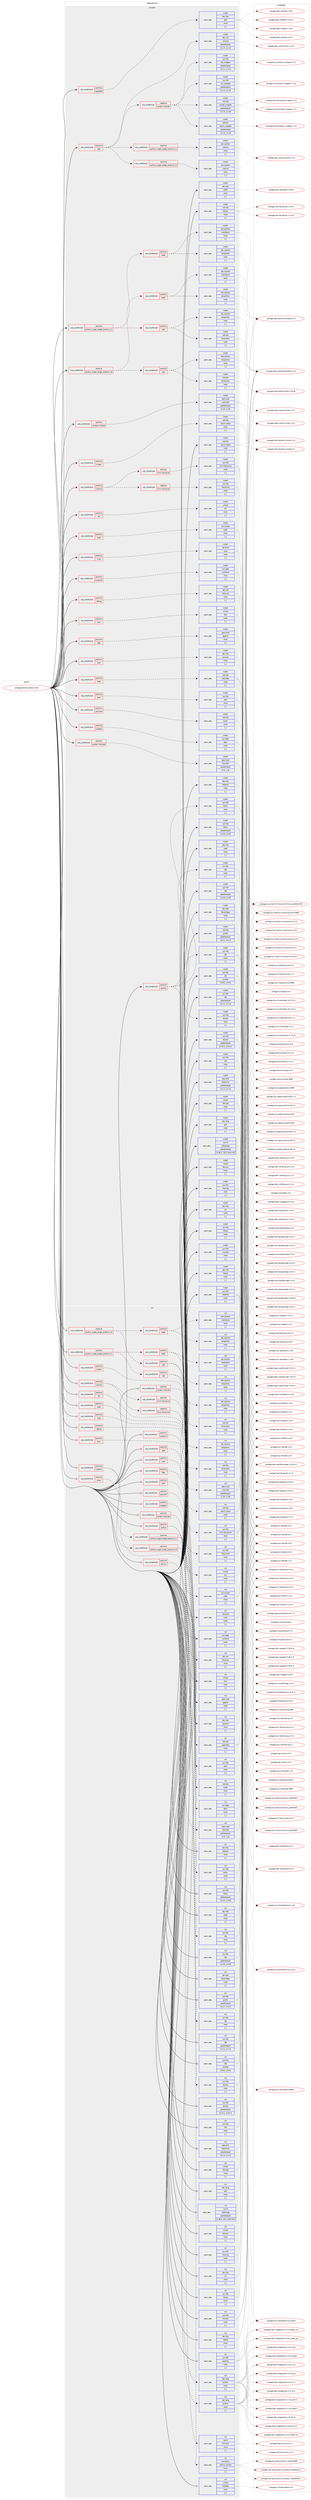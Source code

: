digraph prolog {

# *************
# Graph options
# *************

newrank=true;
concentrate=true;
compound=true;
graph [rankdir=LR,fontname=Helvetica,fontsize=10,ranksep=1.5];#, ranksep=2.5, nodesep=0.2];
edge  [arrowhead=vee];
node  [fontname=Helvetica,fontsize=10];

# **********
# The ebuild
# **********

subgraph cluster_leftcol {
color=gray;
label=<<i>ebuild</i>>;
id [label="portage://net-fs/samba-4.18.8", color=red, width=4, href="../net-fs/samba-4.18.8.svg"];
}

# ****************
# The dependencies
# ****************

subgraph cluster_midcol {
color=gray;
label=<<i>dependencies</i>>;
subgraph cluster_compile {
fillcolor="#eeeeee";
style=filled;
label=<<i>compile</i>>;
subgraph cond90917 {
dependency349455 [label=<<TABLE BORDER="0" CELLBORDER="1" CELLSPACING="0" CELLPADDING="4"><TR><TD ROWSPAN="3" CELLPADDING="10">use_conditional</TD></TR><TR><TD>positive</TD></TR><TR><TD>acl</TD></TR></TABLE>>, shape=none, color=red];
subgraph pack255942 {
dependency349456 [label=<<TABLE BORDER="0" CELLBORDER="1" CELLSPACING="0" CELLPADDING="4" WIDTH="220"><TR><TD ROWSPAN="6" CELLPADDING="30">pack_dep</TD></TR><TR><TD WIDTH="110">install</TD></TR><TR><TD>virtual</TD></TR><TR><TD>acl</TD></TR><TR><TD>none</TD></TR><TR><TD>[,,]</TD></TR></TABLE>>, shape=none, color=blue];
}
dependency349455:e -> dependency349456:w [weight=20,style="dashed",arrowhead="vee"];
}
id:e -> dependency349455:w [weight=20,style="solid",arrowhead="vee"];
subgraph cond90918 {
dependency349457 [label=<<TABLE BORDER="0" CELLBORDER="1" CELLSPACING="0" CELLPADDING="4"><TR><TD ROWSPAN="3" CELLPADDING="10">use_conditional</TD></TR><TR><TD>positive</TD></TR><TR><TD>ceph</TD></TR></TABLE>>, shape=none, color=red];
subgraph pack255943 {
dependency349458 [label=<<TABLE BORDER="0" CELLBORDER="1" CELLSPACING="0" CELLPADDING="4" WIDTH="220"><TR><TD ROWSPAN="6" CELLPADDING="30">pack_dep</TD></TR><TR><TD WIDTH="110">install</TD></TR><TR><TD>sys-cluster</TD></TR><TR><TD>ceph</TD></TR><TR><TD>none</TD></TR><TR><TD>[,,]</TD></TR></TABLE>>, shape=none, color=blue];
}
dependency349457:e -> dependency349458:w [weight=20,style="dashed",arrowhead="vee"];
}
id:e -> dependency349457:w [weight=20,style="solid",arrowhead="vee"];
subgraph cond90919 {
dependency349459 [label=<<TABLE BORDER="0" CELLBORDER="1" CELLSPACING="0" CELLPADDING="4"><TR><TD ROWSPAN="3" CELLPADDING="10">use_conditional</TD></TR><TR><TD>positive</TD></TR><TR><TD>cluster</TD></TR></TABLE>>, shape=none, color=red];
subgraph pack255944 {
dependency349460 [label=<<TABLE BORDER="0" CELLBORDER="1" CELLSPACING="0" CELLPADDING="4" WIDTH="220"><TR><TD ROWSPAN="6" CELLPADDING="30">pack_dep</TD></TR><TR><TD WIDTH="110">install</TD></TR><TR><TD>net-libs</TD></TR><TR><TD>rpcsvc-proto</TD></TR><TR><TD>none</TD></TR><TR><TD>[,,]</TD></TR></TABLE>>, shape=none, color=blue];
}
dependency349459:e -> dependency349460:w [weight=20,style="dashed",arrowhead="vee"];
}
id:e -> dependency349459:w [weight=20,style="solid",arrowhead="vee"];
subgraph cond90920 {
dependency349461 [label=<<TABLE BORDER="0" CELLBORDER="1" CELLSPACING="0" CELLPADDING="4"><TR><TD ROWSPAN="3" CELLPADDING="10">use_conditional</TD></TR><TR><TD>positive</TD></TR><TR><TD>cups</TD></TR></TABLE>>, shape=none, color=red];
subgraph pack255945 {
dependency349462 [label=<<TABLE BORDER="0" CELLBORDER="1" CELLSPACING="0" CELLPADDING="4" WIDTH="220"><TR><TD ROWSPAN="6" CELLPADDING="30">pack_dep</TD></TR><TR><TD WIDTH="110">install</TD></TR><TR><TD>net-print</TD></TR><TR><TD>cups</TD></TR><TR><TD>none</TD></TR><TR><TD>[,,]</TD></TR></TABLE>>, shape=none, color=blue];
}
dependency349461:e -> dependency349462:w [weight=20,style="dashed",arrowhead="vee"];
}
id:e -> dependency349461:w [weight=20,style="solid",arrowhead="vee"];
subgraph cond90921 {
dependency349463 [label=<<TABLE BORDER="0" CELLBORDER="1" CELLSPACING="0" CELLPADDING="4"><TR><TD ROWSPAN="3" CELLPADDING="10">use_conditional</TD></TR><TR><TD>positive</TD></TR><TR><TD>debug</TD></TR></TABLE>>, shape=none, color=red];
subgraph pack255946 {
dependency349464 [label=<<TABLE BORDER="0" CELLBORDER="1" CELLSPACING="0" CELLPADDING="4" WIDTH="220"><TR><TD ROWSPAN="6" CELLPADDING="30">pack_dep</TD></TR><TR><TD WIDTH="110">install</TD></TR><TR><TD>dev-util</TD></TR><TR><TD>lttng-ust</TD></TR><TR><TD>none</TD></TR><TR><TD>[,,]</TD></TR></TABLE>>, shape=none, color=blue];
}
dependency349463:e -> dependency349464:w [weight=20,style="dashed",arrowhead="vee"];
}
id:e -> dependency349463:w [weight=20,style="solid",arrowhead="vee"];
subgraph cond90922 {
dependency349465 [label=<<TABLE BORDER="0" CELLBORDER="1" CELLSPACING="0" CELLPADDING="4"><TR><TD ROWSPAN="3" CELLPADDING="10">use_conditional</TD></TR><TR><TD>positive</TD></TR><TR><TD>fam</TD></TR></TABLE>>, shape=none, color=red];
subgraph pack255947 {
dependency349466 [label=<<TABLE BORDER="0" CELLBORDER="1" CELLSPACING="0" CELLPADDING="4" WIDTH="220"><TR><TD ROWSPAN="6" CELLPADDING="30">pack_dep</TD></TR><TR><TD WIDTH="110">install</TD></TR><TR><TD>virtual</TD></TR><TR><TD>fam</TD></TR><TR><TD>none</TD></TR><TR><TD>[,,]</TD></TR></TABLE>>, shape=none, color=blue];
}
dependency349465:e -> dependency349466:w [weight=20,style="dashed",arrowhead="vee"];
}
id:e -> dependency349465:w [weight=20,style="solid",arrowhead="vee"];
subgraph cond90923 {
dependency349467 [label=<<TABLE BORDER="0" CELLBORDER="1" CELLSPACING="0" CELLPADDING="4"><TR><TD ROWSPAN="3" CELLPADDING="10">use_conditional</TD></TR><TR><TD>positive</TD></TR><TR><TD>gpg</TD></TR></TABLE>>, shape=none, color=red];
subgraph pack255948 {
dependency349468 [label=<<TABLE BORDER="0" CELLBORDER="1" CELLSPACING="0" CELLPADDING="4" WIDTH="220"><TR><TD ROWSPAN="6" CELLPADDING="30">pack_dep</TD></TR><TR><TD WIDTH="110">install</TD></TR><TR><TD>app-crypt</TD></TR><TR><TD>gpgme</TD></TR><TR><TD>none</TD></TR><TR><TD>[,,]</TD></TR></TABLE>>, shape=none, color=blue];
}
dependency349467:e -> dependency349468:w [weight=20,style="dashed",arrowhead="vee"];
}
id:e -> dependency349467:w [weight=20,style="solid",arrowhead="vee"];
subgraph cond90924 {
dependency349469 [label=<<TABLE BORDER="0" CELLBORDER="1" CELLSPACING="0" CELLPADDING="4"><TR><TD ROWSPAN="3" CELLPADDING="10">use_conditional</TD></TR><TR><TD>positive</TD></TR><TR><TD>json</TD></TR></TABLE>>, shape=none, color=red];
subgraph pack255949 {
dependency349470 [label=<<TABLE BORDER="0" CELLBORDER="1" CELLSPACING="0" CELLPADDING="4" WIDTH="220"><TR><TD ROWSPAN="6" CELLPADDING="30">pack_dep</TD></TR><TR><TD WIDTH="110">install</TD></TR><TR><TD>dev-libs</TD></TR><TR><TD>jansson</TD></TR><TR><TD>none</TD></TR><TR><TD>[,,]</TD></TR></TABLE>>, shape=none, color=blue];
}
dependency349469:e -> dependency349470:w [weight=20,style="dashed",arrowhead="vee"];
}
id:e -> dependency349469:w [weight=20,style="solid",arrowhead="vee"];
subgraph cond90925 {
dependency349471 [label=<<TABLE BORDER="0" CELLBORDER="1" CELLSPACING="0" CELLPADDING="4"><TR><TD ROWSPAN="3" CELLPADDING="10">use_conditional</TD></TR><TR><TD>positive</TD></TR><TR><TD>ldap</TD></TR></TABLE>>, shape=none, color=red];
subgraph pack255950 {
dependency349472 [label=<<TABLE BORDER="0" CELLBORDER="1" CELLSPACING="0" CELLPADDING="4" WIDTH="220"><TR><TD ROWSPAN="6" CELLPADDING="30">pack_dep</TD></TR><TR><TD WIDTH="110">install</TD></TR><TR><TD>net-nds</TD></TR><TR><TD>openldap</TD></TR><TR><TD>none</TD></TR><TR><TD>[,,]</TD></TR></TABLE>>, shape=none, color=blue];
}
dependency349471:e -> dependency349472:w [weight=20,style="dashed",arrowhead="vee"];
}
id:e -> dependency349471:w [weight=20,style="solid",arrowhead="vee"];
subgraph cond90926 {
dependency349473 [label=<<TABLE BORDER="0" CELLBORDER="1" CELLSPACING="0" CELLPADDING="4"><TR><TD ROWSPAN="3" CELLPADDING="10">use_conditional</TD></TR><TR><TD>positive</TD></TR><TR><TD>pam</TD></TR></TABLE>>, shape=none, color=red];
subgraph pack255951 {
dependency349474 [label=<<TABLE BORDER="0" CELLBORDER="1" CELLSPACING="0" CELLPADDING="4" WIDTH="220"><TR><TD ROWSPAN="6" CELLPADDING="30">pack_dep</TD></TR><TR><TD WIDTH="110">install</TD></TR><TR><TD>sys-libs</TD></TR><TR><TD>pam</TD></TR><TR><TD>none</TD></TR><TR><TD>[,,]</TD></TR></TABLE>>, shape=none, color=blue];
}
dependency349473:e -> dependency349474:w [weight=20,style="dashed",arrowhead="vee"];
}
id:e -> dependency349473:w [weight=20,style="solid",arrowhead="vee"];
subgraph cond90927 {
dependency349475 [label=<<TABLE BORDER="0" CELLBORDER="1" CELLSPACING="0" CELLPADDING="4"><TR><TD ROWSPAN="3" CELLPADDING="10">use_conditional</TD></TR><TR><TD>positive</TD></TR><TR><TD>python</TD></TR></TABLE>>, shape=none, color=red];
subgraph pack255952 {
dependency349476 [label=<<TABLE BORDER="0" CELLBORDER="1" CELLSPACING="0" CELLPADDING="4" WIDTH="220"><TR><TD ROWSPAN="6" CELLPADDING="30">pack_dep</TD></TR><TR><TD WIDTH="110">install</TD></TR><TR><TD>sys-libs</TD></TR><TR><TD>ldb</TD></TR><TR><TD>none</TD></TR><TR><TD>[,,]</TD></TR></TABLE>>, shape=none, color=blue];
}
dependency349475:e -> dependency349476:w [weight=20,style="dashed",arrowhead="vee"];
subgraph pack255953 {
dependency349477 [label=<<TABLE BORDER="0" CELLBORDER="1" CELLSPACING="0" CELLPADDING="4" WIDTH="220"><TR><TD ROWSPAN="6" CELLPADDING="30">pack_dep</TD></TR><TR><TD WIDTH="110">install</TD></TR><TR><TD>sys-libs</TD></TR><TR><TD>talloc</TD></TR><TR><TD>none</TD></TR><TR><TD>[,,]</TD></TR></TABLE>>, shape=none, color=blue];
}
dependency349475:e -> dependency349477:w [weight=20,style="dashed",arrowhead="vee"];
subgraph pack255954 {
dependency349478 [label=<<TABLE BORDER="0" CELLBORDER="1" CELLSPACING="0" CELLPADDING="4" WIDTH="220"><TR><TD ROWSPAN="6" CELLPADDING="30">pack_dep</TD></TR><TR><TD WIDTH="110">install</TD></TR><TR><TD>sys-libs</TD></TR><TR><TD>tdb</TD></TR><TR><TD>none</TD></TR><TR><TD>[,,]</TD></TR></TABLE>>, shape=none, color=blue];
}
dependency349475:e -> dependency349478:w [weight=20,style="dashed",arrowhead="vee"];
subgraph pack255955 {
dependency349479 [label=<<TABLE BORDER="0" CELLBORDER="1" CELLSPACING="0" CELLPADDING="4" WIDTH="220"><TR><TD ROWSPAN="6" CELLPADDING="30">pack_dep</TD></TR><TR><TD WIDTH="110">install</TD></TR><TR><TD>sys-libs</TD></TR><TR><TD>tevent</TD></TR><TR><TD>none</TD></TR><TR><TD>[,,]</TD></TR></TABLE>>, shape=none, color=blue];
}
dependency349475:e -> dependency349479:w [weight=20,style="dashed",arrowhead="vee"];
}
id:e -> dependency349475:w [weight=20,style="solid",arrowhead="vee"];
subgraph cond90928 {
dependency349480 [label=<<TABLE BORDER="0" CELLBORDER="1" CELLSPACING="0" CELLPADDING="4"><TR><TD ROWSPAN="3" CELLPADDING="10">use_conditional</TD></TR><TR><TD>positive</TD></TR><TR><TD>python_single_target_python3_10</TD></TR></TABLE>>, shape=none, color=red];
subgraph cond90929 {
dependency349481 [label=<<TABLE BORDER="0" CELLBORDER="1" CELLSPACING="0" CELLPADDING="4"><TR><TD ROWSPAN="3" CELLPADDING="10">use_conditional</TD></TR><TR><TD>positive</TD></TR><TR><TD>addc</TD></TR></TABLE>>, shape=none, color=red];
subgraph pack255956 {
dependency349482 [label=<<TABLE BORDER="0" CELLBORDER="1" CELLSPACING="0" CELLPADDING="4" WIDTH="220"><TR><TD ROWSPAN="6" CELLPADDING="30">pack_dep</TD></TR><TR><TD WIDTH="110">install</TD></TR><TR><TD>dev-python</TD></TR><TR><TD>dnspython</TD></TR><TR><TD>none</TD></TR><TR><TD>[,,]</TD></TR></TABLE>>, shape=none, color=blue];
}
dependency349481:e -> dependency349482:w [weight=20,style="dashed",arrowhead="vee"];
subgraph pack255957 {
dependency349483 [label=<<TABLE BORDER="0" CELLBORDER="1" CELLSPACING="0" CELLPADDING="4" WIDTH="220"><TR><TD ROWSPAN="6" CELLPADDING="30">pack_dep</TD></TR><TR><TD WIDTH="110">install</TD></TR><TR><TD>dev-python</TD></TR><TR><TD>markdown</TD></TR><TR><TD>none</TD></TR><TR><TD>[,,]</TD></TR></TABLE>>, shape=none, color=blue];
}
dependency349481:e -> dependency349483:w [weight=20,style="dashed",arrowhead="vee"];
}
dependency349480:e -> dependency349481:w [weight=20,style="dashed",arrowhead="vee"];
subgraph cond90930 {
dependency349484 [label=<<TABLE BORDER="0" CELLBORDER="1" CELLSPACING="0" CELLPADDING="4"><TR><TD ROWSPAN="3" CELLPADDING="10">use_conditional</TD></TR><TR><TD>positive</TD></TR><TR><TD>ads</TD></TR></TABLE>>, shape=none, color=red];
subgraph pack255958 {
dependency349485 [label=<<TABLE BORDER="0" CELLBORDER="1" CELLSPACING="0" CELLPADDING="4" WIDTH="220"><TR><TD ROWSPAN="6" CELLPADDING="30">pack_dep</TD></TR><TR><TD WIDTH="110">install</TD></TR><TR><TD>dev-python</TD></TR><TR><TD>dnspython</TD></TR><TR><TD>none</TD></TR><TR><TD>[,,]</TD></TR></TABLE>>, shape=none, color=blue];
}
dependency349484:e -> dependency349485:w [weight=20,style="dashed",arrowhead="vee"];
subgraph pack255959 {
dependency349486 [label=<<TABLE BORDER="0" CELLBORDER="1" CELLSPACING="0" CELLPADDING="4" WIDTH="220"><TR><TD ROWSPAN="6" CELLPADDING="30">pack_dep</TD></TR><TR><TD WIDTH="110">install</TD></TR><TR><TD>net-dns</TD></TR><TR><TD>bind-tools</TD></TR><TR><TD>none</TD></TR><TR><TD>[,,]</TD></TR></TABLE>>, shape=none, color=blue];
}
dependency349484:e -> dependency349486:w [weight=20,style="dashed",arrowhead="vee"];
}
dependency349480:e -> dependency349484:w [weight=20,style="dashed",arrowhead="vee"];
}
id:e -> dependency349480:w [weight=20,style="solid",arrowhead="vee"];
subgraph cond90931 {
dependency349487 [label=<<TABLE BORDER="0" CELLBORDER="1" CELLSPACING="0" CELLPADDING="4"><TR><TD ROWSPAN="3" CELLPADDING="10">use_conditional</TD></TR><TR><TD>positive</TD></TR><TR><TD>python_single_target_python3_11</TD></TR></TABLE>>, shape=none, color=red];
subgraph cond90932 {
dependency349488 [label=<<TABLE BORDER="0" CELLBORDER="1" CELLSPACING="0" CELLPADDING="4"><TR><TD ROWSPAN="3" CELLPADDING="10">use_conditional</TD></TR><TR><TD>positive</TD></TR><TR><TD>addc</TD></TR></TABLE>>, shape=none, color=red];
subgraph pack255960 {
dependency349489 [label=<<TABLE BORDER="0" CELLBORDER="1" CELLSPACING="0" CELLPADDING="4" WIDTH="220"><TR><TD ROWSPAN="6" CELLPADDING="30">pack_dep</TD></TR><TR><TD WIDTH="110">install</TD></TR><TR><TD>dev-python</TD></TR><TR><TD>dnspython</TD></TR><TR><TD>none</TD></TR><TR><TD>[,,]</TD></TR></TABLE>>, shape=none, color=blue];
}
dependency349488:e -> dependency349489:w [weight=20,style="dashed",arrowhead="vee"];
subgraph pack255961 {
dependency349490 [label=<<TABLE BORDER="0" CELLBORDER="1" CELLSPACING="0" CELLPADDING="4" WIDTH="220"><TR><TD ROWSPAN="6" CELLPADDING="30">pack_dep</TD></TR><TR><TD WIDTH="110">install</TD></TR><TR><TD>dev-python</TD></TR><TR><TD>markdown</TD></TR><TR><TD>none</TD></TR><TR><TD>[,,]</TD></TR></TABLE>>, shape=none, color=blue];
}
dependency349488:e -> dependency349490:w [weight=20,style="dashed",arrowhead="vee"];
}
dependency349487:e -> dependency349488:w [weight=20,style="dashed",arrowhead="vee"];
subgraph cond90933 {
dependency349491 [label=<<TABLE BORDER="0" CELLBORDER="1" CELLSPACING="0" CELLPADDING="4"><TR><TD ROWSPAN="3" CELLPADDING="10">use_conditional</TD></TR><TR><TD>positive</TD></TR><TR><TD>ads</TD></TR></TABLE>>, shape=none, color=red];
subgraph pack255962 {
dependency349492 [label=<<TABLE BORDER="0" CELLBORDER="1" CELLSPACING="0" CELLPADDING="4" WIDTH="220"><TR><TD ROWSPAN="6" CELLPADDING="30">pack_dep</TD></TR><TR><TD WIDTH="110">install</TD></TR><TR><TD>dev-python</TD></TR><TR><TD>dnspython</TD></TR><TR><TD>none</TD></TR><TR><TD>[,,]</TD></TR></TABLE>>, shape=none, color=blue];
}
dependency349491:e -> dependency349492:w [weight=20,style="dashed",arrowhead="vee"];
subgraph pack255963 {
dependency349493 [label=<<TABLE BORDER="0" CELLBORDER="1" CELLSPACING="0" CELLPADDING="4" WIDTH="220"><TR><TD ROWSPAN="6" CELLPADDING="30">pack_dep</TD></TR><TR><TD WIDTH="110">install</TD></TR><TR><TD>net-dns</TD></TR><TR><TD>bind-tools</TD></TR><TR><TD>none</TD></TR><TR><TD>[,,]</TD></TR></TABLE>>, shape=none, color=blue];
}
dependency349491:e -> dependency349493:w [weight=20,style="dashed",arrowhead="vee"];
}
dependency349487:e -> dependency349491:w [weight=20,style="dashed",arrowhead="vee"];
}
id:e -> dependency349487:w [weight=20,style="solid",arrowhead="vee"];
subgraph cond90934 {
dependency349494 [label=<<TABLE BORDER="0" CELLBORDER="1" CELLSPACING="0" CELLPADDING="4"><TR><TD ROWSPAN="3" CELLPADDING="10">use_conditional</TD></TR><TR><TD>positive</TD></TR><TR><TD>snapper</TD></TR></TABLE>>, shape=none, color=red];
subgraph pack255964 {
dependency349495 [label=<<TABLE BORDER="0" CELLBORDER="1" CELLSPACING="0" CELLPADDING="4" WIDTH="220"><TR><TD ROWSPAN="6" CELLPADDING="30">pack_dep</TD></TR><TR><TD WIDTH="110">install</TD></TR><TR><TD>sys-apps</TD></TR><TR><TD>dbus</TD></TR><TR><TD>none</TD></TR><TR><TD>[,,]</TD></TR></TABLE>>, shape=none, color=blue];
}
dependency349494:e -> dependency349495:w [weight=20,style="dashed",arrowhead="vee"];
}
id:e -> dependency349494:w [weight=20,style="solid",arrowhead="vee"];
subgraph cond90935 {
dependency349496 [label=<<TABLE BORDER="0" CELLBORDER="1" CELLSPACING="0" CELLPADDING="4"><TR><TD ROWSPAN="3" CELLPADDING="10">use_conditional</TD></TR><TR><TD>positive</TD></TR><TR><TD>spotlight</TD></TR></TABLE>>, shape=none, color=red];
subgraph pack255965 {
dependency349497 [label=<<TABLE BORDER="0" CELLBORDER="1" CELLSPACING="0" CELLPADDING="4" WIDTH="220"><TR><TD ROWSPAN="6" CELLPADDING="30">pack_dep</TD></TR><TR><TD WIDTH="110">install</TD></TR><TR><TD>dev-libs</TD></TR><TR><TD>glib</TD></TR><TR><TD>none</TD></TR><TR><TD>[,,]</TD></TR></TABLE>>, shape=none, color=blue];
}
dependency349496:e -> dependency349497:w [weight=20,style="dashed",arrowhead="vee"];
}
id:e -> dependency349496:w [weight=20,style="solid",arrowhead="vee"];
subgraph cond90936 {
dependency349498 [label=<<TABLE BORDER="0" CELLBORDER="1" CELLSPACING="0" CELLPADDING="4"><TR><TD ROWSPAN="3" CELLPADDING="10">use_conditional</TD></TR><TR><TD>positive</TD></TR><TR><TD>system-heimdal</TD></TR></TABLE>>, shape=none, color=red];
subgraph pack255966 {
dependency349499 [label=<<TABLE BORDER="0" CELLBORDER="1" CELLSPACING="0" CELLPADDING="4" WIDTH="220"><TR><TD ROWSPAN="6" CELLPADDING="30">pack_dep</TD></TR><TR><TD WIDTH="110">install</TD></TR><TR><TD>app-crypt</TD></TR><TR><TD>heimdal</TD></TR><TR><TD>greaterequal</TD></TR><TR><TD>[1.5,,,1.5]</TD></TR></TABLE>>, shape=none, color=blue];
}
dependency349498:e -> dependency349499:w [weight=20,style="dashed",arrowhead="vee"];
}
id:e -> dependency349498:w [weight=20,style="solid",arrowhead="vee"];
subgraph cond90937 {
dependency349500 [label=<<TABLE BORDER="0" CELLBORDER="1" CELLSPACING="0" CELLPADDING="4"><TR><TD ROWSPAN="3" CELLPADDING="10">use_conditional</TD></TR><TR><TD>positive</TD></TR><TR><TD>system-mitkrb5</TD></TR></TABLE>>, shape=none, color=red];
subgraph pack255967 {
dependency349501 [label=<<TABLE BORDER="0" CELLBORDER="1" CELLSPACING="0" CELLPADDING="4" WIDTH="220"><TR><TD ROWSPAN="6" CELLPADDING="30">pack_dep</TD></TR><TR><TD WIDTH="110">install</TD></TR><TR><TD>app-crypt</TD></TR><TR><TD>mit-krb5</TD></TR><TR><TD>greaterequal</TD></TR><TR><TD>[1.19,,,1.19]</TD></TR></TABLE>>, shape=none, color=blue];
}
dependency349500:e -> dependency349501:w [weight=20,style="dashed",arrowhead="vee"];
}
id:e -> dependency349500:w [weight=20,style="solid",arrowhead="vee"];
subgraph cond90938 {
dependency349502 [label=<<TABLE BORDER="0" CELLBORDER="1" CELLSPACING="0" CELLPADDING="4"><TR><TD ROWSPAN="3" CELLPADDING="10">use_conditional</TD></TR><TR><TD>positive</TD></TR><TR><TD>systemd</TD></TR></TABLE>>, shape=none, color=red];
subgraph pack255968 {
dependency349503 [label=<<TABLE BORDER="0" CELLBORDER="1" CELLSPACING="0" CELLPADDING="4" WIDTH="220"><TR><TD ROWSPAN="6" CELLPADDING="30">pack_dep</TD></TR><TR><TD WIDTH="110">install</TD></TR><TR><TD>sys-apps</TD></TR><TR><TD>systemd</TD></TR><TR><TD>none</TD></TR><TR><TD>[,,]</TD></TR></TABLE>>, shape=none, color=blue];
}
dependency349502:e -> dependency349503:w [weight=20,style="dashed",arrowhead="vee"];
}
id:e -> dependency349502:w [weight=20,style="solid",arrowhead="vee"];
subgraph cond90939 {
dependency349504 [label=<<TABLE BORDER="0" CELLBORDER="1" CELLSPACING="0" CELLPADDING="4"><TR><TD ROWSPAN="3" CELLPADDING="10">use_conditional</TD></TR><TR><TD>positive</TD></TR><TR><TD>test</TD></TR></TABLE>>, shape=none, color=red];
subgraph pack255969 {
dependency349505 [label=<<TABLE BORDER="0" CELLBORDER="1" CELLSPACING="0" CELLPADDING="4" WIDTH="220"><TR><TD ROWSPAN="6" CELLPADDING="30">pack_dep</TD></TR><TR><TD WIDTH="110">install</TD></TR><TR><TD>dev-util</TD></TR><TR><TD>cmocka</TD></TR><TR><TD>greaterequal</TD></TR><TR><TD>[1.1.3,,,1.1.3]</TD></TR></TABLE>>, shape=none, color=blue];
}
dependency349504:e -> dependency349505:w [weight=20,style="dashed",arrowhead="vee"];
subgraph cond90940 {
dependency349506 [label=<<TABLE BORDER="0" CELLBORDER="1" CELLSPACING="0" CELLPADDING="4"><TR><TD ROWSPAN="3" CELLPADDING="10">use_conditional</TD></TR><TR><TD>positive</TD></TR><TR><TD>python_single_target_python3_10</TD></TR></TABLE>>, shape=none, color=red];
subgraph pack255970 {
dependency349507 [label=<<TABLE BORDER="0" CELLBORDER="1" CELLSPACING="0" CELLPADDING="4" WIDTH="220"><TR><TD ROWSPAN="6" CELLPADDING="30">pack_dep</TD></TR><TR><TD WIDTH="110">install</TD></TR><TR><TD>dev-python</TD></TR><TR><TD>subunit</TD></TR><TR><TD>none</TD></TR><TR><TD>[,,]</TD></TR></TABLE>>, shape=none, color=blue];
}
dependency349506:e -> dependency349507:w [weight=20,style="dashed",arrowhead="vee"];
}
dependency349504:e -> dependency349506:w [weight=20,style="dashed",arrowhead="vee"];
subgraph cond90941 {
dependency349508 [label=<<TABLE BORDER="0" CELLBORDER="1" CELLSPACING="0" CELLPADDING="4"><TR><TD ROWSPAN="3" CELLPADDING="10">use_conditional</TD></TR><TR><TD>positive</TD></TR><TR><TD>python_single_target_python3_11</TD></TR></TABLE>>, shape=none, color=red];
subgraph pack255971 {
dependency349509 [label=<<TABLE BORDER="0" CELLBORDER="1" CELLSPACING="0" CELLPADDING="4" WIDTH="220"><TR><TD ROWSPAN="6" CELLPADDING="30">pack_dep</TD></TR><TR><TD WIDTH="110">install</TD></TR><TR><TD>dev-python</TD></TR><TR><TD>subunit</TD></TR><TR><TD>none</TD></TR><TR><TD>[,,]</TD></TR></TABLE>>, shape=none, color=blue];
}
dependency349508:e -> dependency349509:w [weight=20,style="dashed",arrowhead="vee"];
}
dependency349504:e -> dependency349508:w [weight=20,style="dashed",arrowhead="vee"];
subgraph cond90942 {
dependency349510 [label=<<TABLE BORDER="0" CELLBORDER="1" CELLSPACING="0" CELLPADDING="4"><TR><TD ROWSPAN="3" CELLPADDING="10">use_conditional</TD></TR><TR><TD>negative</TD></TR><TR><TD>system-mitkrb5</TD></TR></TABLE>>, shape=none, color=red];
subgraph pack255972 {
dependency349511 [label=<<TABLE BORDER="0" CELLBORDER="1" CELLSPACING="0" CELLPADDING="4" WIDTH="220"><TR><TD ROWSPAN="6" CELLPADDING="30">pack_dep</TD></TR><TR><TD WIDTH="110">install</TD></TR><TR><TD>net-dns</TD></TR><TR><TD>resolv_wrapper</TD></TR><TR><TD>greaterequal</TD></TR><TR><TD>[1.1.4,,,1.1.4]</TD></TR></TABLE>>, shape=none, color=blue];
}
dependency349510:e -> dependency349511:w [weight=20,style="dashed",arrowhead="vee"];
subgraph pack255973 {
dependency349512 [label=<<TABLE BORDER="0" CELLBORDER="1" CELLSPACING="0" CELLPADDING="4" WIDTH="220"><TR><TD ROWSPAN="6" CELLPADDING="30">pack_dep</TD></TR><TR><TD WIDTH="110">install</TD></TR><TR><TD>net-libs</TD></TR><TR><TD>socket_wrapper</TD></TR><TR><TD>greaterequal</TD></TR><TR><TD>[1.1.9,,,1.1.9]</TD></TR></TABLE>>, shape=none, color=blue];
}
dependency349510:e -> dependency349512:w [weight=20,style="dashed",arrowhead="vee"];
subgraph pack255974 {
dependency349513 [label=<<TABLE BORDER="0" CELLBORDER="1" CELLSPACING="0" CELLPADDING="4" WIDTH="220"><TR><TD ROWSPAN="6" CELLPADDING="30">pack_dep</TD></TR><TR><TD WIDTH="110">install</TD></TR><TR><TD>sys-libs</TD></TR><TR><TD>nss_wrapper</TD></TR><TR><TD>greaterequal</TD></TR><TR><TD>[1.1.3,,,1.1.3]</TD></TR></TABLE>>, shape=none, color=blue];
}
dependency349510:e -> dependency349513:w [weight=20,style="dashed",arrowhead="vee"];
subgraph pack255975 {
dependency349514 [label=<<TABLE BORDER="0" CELLBORDER="1" CELLSPACING="0" CELLPADDING="4" WIDTH="220"><TR><TD ROWSPAN="6" CELLPADDING="30">pack_dep</TD></TR><TR><TD WIDTH="110">install</TD></TR><TR><TD>sys-libs</TD></TR><TR><TD>uid_wrapper</TD></TR><TR><TD>greaterequal</TD></TR><TR><TD>[1.2.1,,,1.2.1]</TD></TR></TABLE>>, shape=none, color=blue];
}
dependency349510:e -> dependency349514:w [weight=20,style="dashed",arrowhead="vee"];
}
dependency349504:e -> dependency349510:w [weight=20,style="dashed",arrowhead="vee"];
}
id:e -> dependency349504:w [weight=20,style="solid",arrowhead="vee"];
subgraph cond90943 {
dependency349515 [label=<<TABLE BORDER="0" CELLBORDER="1" CELLSPACING="0" CELLPADDING="4"><TR><TD ROWSPAN="3" CELLPADDING="10">use_conditional</TD></TR><TR><TD>positive</TD></TR><TR><TD>unwind</TD></TR></TABLE>>, shape=none, color=red];
subgraph cond90944 {
dependency349516 [label=<<TABLE BORDER="0" CELLBORDER="1" CELLSPACING="0" CELLPADDING="4"><TR><TD ROWSPAN="3" CELLPADDING="10">use_conditional</TD></TR><TR><TD>positive</TD></TR><TR><TD>llvm-libunwind</TD></TR></TABLE>>, shape=none, color=red];
subgraph pack255976 {
dependency349517 [label=<<TABLE BORDER="0" CELLBORDER="1" CELLSPACING="0" CELLPADDING="4" WIDTH="220"><TR><TD ROWSPAN="6" CELLPADDING="30">pack_dep</TD></TR><TR><TD WIDTH="110">install</TD></TR><TR><TD>sys-libs</TD></TR><TR><TD>llvm-libunwind</TD></TR><TR><TD>none</TD></TR><TR><TD>[,,]</TD></TR></TABLE>>, shape=none, color=blue];
}
dependency349516:e -> dependency349517:w [weight=20,style="dashed",arrowhead="vee"];
}
dependency349515:e -> dependency349516:w [weight=20,style="dashed",arrowhead="vee"];
subgraph cond90945 {
dependency349518 [label=<<TABLE BORDER="0" CELLBORDER="1" CELLSPACING="0" CELLPADDING="4"><TR><TD ROWSPAN="3" CELLPADDING="10">use_conditional</TD></TR><TR><TD>negative</TD></TR><TR><TD>llvm-libunwind</TD></TR></TABLE>>, shape=none, color=red];
subgraph pack255977 {
dependency349519 [label=<<TABLE BORDER="0" CELLBORDER="1" CELLSPACING="0" CELLPADDING="4" WIDTH="220"><TR><TD ROWSPAN="6" CELLPADDING="30">pack_dep</TD></TR><TR><TD WIDTH="110">install</TD></TR><TR><TD>sys-libs</TD></TR><TR><TD>libunwind</TD></TR><TR><TD>none</TD></TR><TR><TD>[,,]</TD></TR></TABLE>>, shape=none, color=blue];
}
dependency349518:e -> dependency349519:w [weight=20,style="dashed",arrowhead="vee"];
}
dependency349515:e -> dependency349518:w [weight=20,style="dashed",arrowhead="vee"];
}
id:e -> dependency349515:w [weight=20,style="solid",arrowhead="vee"];
subgraph cond90946 {
dependency349520 [label=<<TABLE BORDER="0" CELLBORDER="1" CELLSPACING="0" CELLPADDING="4"><TR><TD ROWSPAN="3" CELLPADDING="10">use_conditional</TD></TR><TR><TD>positive</TD></TR><TR><TD>zeroconf</TD></TR></TABLE>>, shape=none, color=red];
subgraph pack255978 {
dependency349521 [label=<<TABLE BORDER="0" CELLBORDER="1" CELLSPACING="0" CELLPADDING="4" WIDTH="220"><TR><TD ROWSPAN="6" CELLPADDING="30">pack_dep</TD></TR><TR><TD WIDTH="110">install</TD></TR><TR><TD>net-dns</TD></TR><TR><TD>avahi</TD></TR><TR><TD>none</TD></TR><TR><TD>[,,]</TD></TR></TABLE>>, shape=none, color=blue];
}
dependency349520:e -> dependency349521:w [weight=20,style="dashed",arrowhead="vee"];
}
id:e -> dependency349520:w [weight=20,style="solid",arrowhead="vee"];
subgraph pack255979 {
dependency349522 [label=<<TABLE BORDER="0" CELLBORDER="1" CELLSPACING="0" CELLPADDING="4" WIDTH="220"><TR><TD ROWSPAN="6" CELLPADDING="30">pack_dep</TD></TR><TR><TD WIDTH="110">install</TD></TR><TR><TD>app-arch</TD></TR><TR><TD>libarchive</TD></TR><TR><TD>greaterequal</TD></TR><TR><TD>[3.1.2,,,3.1.2]</TD></TR></TABLE>>, shape=none, color=blue];
}
id:e -> dependency349522:w [weight=20,style="solid",arrowhead="vee"];
subgraph pack255980 {
dependency349523 [label=<<TABLE BORDER="0" CELLBORDER="1" CELLSPACING="0" CELLPADDING="4" WIDTH="220"><TR><TD ROWSPAN="6" CELLPADDING="30">pack_dep</TD></TR><TR><TD WIDTH="110">install</TD></TR><TR><TD>dev-lang</TD></TR><TR><TD>perl</TD></TR><TR><TD>none</TD></TR><TR><TD>[,,]</TD></TR></TABLE>>, shape=none, color=blue];
}
id:e -> dependency349523:w [weight=20,style="solid",arrowhead="vee"];
subgraph pack255981 {
dependency349524 [label=<<TABLE BORDER="0" CELLBORDER="1" CELLSPACING="0" CELLPADDING="4" WIDTH="220"><TR><TD ROWSPAN="6" CELLPADDING="30">pack_dep</TD></TR><TR><TD WIDTH="110">install</TD></TR><TR><TD>dev-libs</TD></TR><TR><TD>icu</TD></TR><TR><TD>none</TD></TR><TR><TD>[,,]</TD></TR></TABLE>>, shape=none, color=blue];
}
id:e -> dependency349524:w [weight=20,style="solid",arrowhead="vee"];
subgraph pack255982 {
dependency349525 [label=<<TABLE BORDER="0" CELLBORDER="1" CELLSPACING="0" CELLPADDING="4" WIDTH="220"><TR><TD ROWSPAN="6" CELLPADDING="30">pack_dep</TD></TR><TR><TD WIDTH="110">install</TD></TR><TR><TD>dev-libs</TD></TR><TR><TD>libbsd</TD></TR><TR><TD>none</TD></TR><TR><TD>[,,]</TD></TR></TABLE>>, shape=none, color=blue];
}
id:e -> dependency349525:w [weight=20,style="solid",arrowhead="vee"];
subgraph pack255983 {
dependency349526 [label=<<TABLE BORDER="0" CELLBORDER="1" CELLSPACING="0" CELLPADDING="4" WIDTH="220"><TR><TD ROWSPAN="6" CELLPADDING="30">pack_dep</TD></TR><TR><TD WIDTH="110">install</TD></TR><TR><TD>dev-libs</TD></TR><TR><TD>libtasn1</TD></TR><TR><TD>none</TD></TR><TR><TD>[,,]</TD></TR></TABLE>>, shape=none, color=blue];
}
id:e -> dependency349526:w [weight=20,style="solid",arrowhead="vee"];
subgraph pack255984 {
dependency349527 [label=<<TABLE BORDER="0" CELLBORDER="1" CELLSPACING="0" CELLPADDING="4" WIDTH="220"><TR><TD ROWSPAN="6" CELLPADDING="30">pack_dep</TD></TR><TR><TD WIDTH="110">install</TD></TR><TR><TD>dev-libs</TD></TR><TR><TD>popt</TD></TR><TR><TD>none</TD></TR><TR><TD>[,,]</TD></TR></TABLE>>, shape=none, color=blue];
}
id:e -> dependency349527:w [weight=20,style="solid",arrowhead="vee"];
subgraph pack255985 {
dependency349528 [label=<<TABLE BORDER="0" CELLBORDER="1" CELLSPACING="0" CELLPADDING="4" WIDTH="220"><TR><TD ROWSPAN="6" CELLPADDING="30">pack_dep</TD></TR><TR><TD WIDTH="110">install</TD></TR><TR><TD>dev-perl</TD></TR><TR><TD>JSON</TD></TR><TR><TD>none</TD></TR><TR><TD>[,,]</TD></TR></TABLE>>, shape=none, color=blue];
}
id:e -> dependency349528:w [weight=20,style="solid",arrowhead="vee"];
subgraph pack255986 {
dependency349529 [label=<<TABLE BORDER="0" CELLBORDER="1" CELLSPACING="0" CELLPADDING="4" WIDTH="220"><TR><TD ROWSPAN="6" CELLPADDING="30">pack_dep</TD></TR><TR><TD WIDTH="110">install</TD></TR><TR><TD>dev-perl</TD></TR><TR><TD>Parse-Yapp</TD></TR><TR><TD>none</TD></TR><TR><TD>[,,]</TD></TR></TABLE>>, shape=none, color=blue];
}
id:e -> dependency349529:w [weight=20,style="solid",arrowhead="vee"];
subgraph pack255987 {
dependency349530 [label=<<TABLE BORDER="0" CELLBORDER="1" CELLSPACING="0" CELLPADDING="4" WIDTH="220"><TR><TD ROWSPAN="6" CELLPADDING="30">pack_dep</TD></TR><TR><TD WIDTH="110">install</TD></TR><TR><TD>net-libs</TD></TR><TR><TD>gnutls</TD></TR><TR><TD>greaterequal</TD></TR><TR><TD>[3.4.7,,,3.4.7]</TD></TR></TABLE>>, shape=none, color=blue];
}
id:e -> dependency349530:w [weight=20,style="solid",arrowhead="vee"];
subgraph pack255988 {
dependency349531 [label=<<TABLE BORDER="0" CELLBORDER="1" CELLSPACING="0" CELLPADDING="4" WIDTH="220"><TR><TD ROWSPAN="6" CELLPADDING="30">pack_dep</TD></TR><TR><TD WIDTH="110">install</TD></TR><TR><TD>net-libs</TD></TR><TR><TD>libtirpc</TD></TR><TR><TD>none</TD></TR><TR><TD>[,,]</TD></TR></TABLE>>, shape=none, color=blue];
}
id:e -> dependency349531:w [weight=20,style="solid",arrowhead="vee"];
subgraph pack255989 {
dependency349532 [label=<<TABLE BORDER="0" CELLBORDER="1" CELLSPACING="0" CELLPADDING="4" WIDTH="220"><TR><TD ROWSPAN="6" CELLPADDING="30">pack_dep</TD></TR><TR><TD WIDTH="110">install</TD></TR><TR><TD>net-libs</TD></TR><TR><TD>rpcsvc-proto</TD></TR><TR><TD>none</TD></TR><TR><TD>[,,]</TD></TR></TABLE>>, shape=none, color=blue];
}
id:e -> dependency349532:w [weight=20,style="solid",arrowhead="vee"];
subgraph pack255990 {
dependency349533 [label=<<TABLE BORDER="0" CELLBORDER="1" CELLSPACING="0" CELLPADDING="4" WIDTH="220"><TR><TD ROWSPAN="6" CELLPADDING="30">pack_dep</TD></TR><TR><TD WIDTH="110">install</TD></TR><TR><TD>sys-fs</TD></TR><TR><TD>e2fsprogs</TD></TR><TR><TD>greaterequal</TD></TR><TR><TD>[1.46.4,,-r51,1.46.4-r51]</TD></TR></TABLE>>, shape=none, color=blue];
}
id:e -> dependency349533:w [weight=20,style="solid",arrowhead="vee"];
subgraph pack255991 {
dependency349534 [label=<<TABLE BORDER="0" CELLBORDER="1" CELLSPACING="0" CELLPADDING="4" WIDTH="220"><TR><TD ROWSPAN="6" CELLPADDING="30">pack_dep</TD></TR><TR><TD WIDTH="110">install</TD></TR><TR><TD>sys-libs</TD></TR><TR><TD>ldb</TD></TR><TR><TD>greaterequal</TD></TR><TR><TD>[2.7.2,,,2.7.2]</TD></TR></TABLE>>, shape=none, color=blue];
}
id:e -> dependency349534:w [weight=20,style="solid",arrowhead="vee"];
subgraph pack255992 {
dependency349535 [label=<<TABLE BORDER="0" CELLBORDER="1" CELLSPACING="0" CELLPADDING="4" WIDTH="220"><TR><TD ROWSPAN="6" CELLPADDING="30">pack_dep</TD></TR><TR><TD WIDTH="110">install</TD></TR><TR><TD>sys-libs</TD></TR><TR><TD>ldb</TD></TR><TR><TD>smaller</TD></TR><TR><TD>[2.8.0,,,2.8.0]</TD></TR></TABLE>>, shape=none, color=blue];
}
id:e -> dependency349535:w [weight=20,style="solid",arrowhead="vee"];
subgraph pack255993 {
dependency349536 [label=<<TABLE BORDER="0" CELLBORDER="1" CELLSPACING="0" CELLPADDING="4" WIDTH="220"><TR><TD ROWSPAN="6" CELLPADDING="30">pack_dep</TD></TR><TR><TD WIDTH="110">install</TD></TR><TR><TD>sys-libs</TD></TR><TR><TD>libcap</TD></TR><TR><TD>none</TD></TR><TR><TD>[,,]</TD></TR></TABLE>>, shape=none, color=blue];
}
id:e -> dependency349536:w [weight=20,style="solid",arrowhead="vee"];
subgraph pack255994 {
dependency349537 [label=<<TABLE BORDER="0" CELLBORDER="1" CELLSPACING="0" CELLPADDING="4" WIDTH="220"><TR><TD ROWSPAN="6" CELLPADDING="30">pack_dep</TD></TR><TR><TD WIDTH="110">install</TD></TR><TR><TD>sys-libs</TD></TR><TR><TD>liburing</TD></TR><TR><TD>none</TD></TR><TR><TD>[,,]</TD></TR></TABLE>>, shape=none, color=blue];
}
id:e -> dependency349537:w [weight=20,style="solid",arrowhead="vee"];
subgraph pack255995 {
dependency349538 [label=<<TABLE BORDER="0" CELLBORDER="1" CELLSPACING="0" CELLPADDING="4" WIDTH="220"><TR><TD ROWSPAN="6" CELLPADDING="30">pack_dep</TD></TR><TR><TD WIDTH="110">install</TD></TR><TR><TD>sys-libs</TD></TR><TR><TD>ncurses</TD></TR><TR><TD>none</TD></TR><TR><TD>[,,]</TD></TR></TABLE>>, shape=none, color=blue];
}
id:e -> dependency349538:w [weight=20,style="solid",arrowhead="vee"];
subgraph pack255996 {
dependency349539 [label=<<TABLE BORDER="0" CELLBORDER="1" CELLSPACING="0" CELLPADDING="4" WIDTH="220"><TR><TD ROWSPAN="6" CELLPADDING="30">pack_dep</TD></TR><TR><TD WIDTH="110">install</TD></TR><TR><TD>sys-libs</TD></TR><TR><TD>readline</TD></TR><TR><TD>none</TD></TR><TR><TD>[,,]</TD></TR></TABLE>>, shape=none, color=blue];
}
id:e -> dependency349539:w [weight=20,style="solid",arrowhead="vee"];
subgraph pack255997 {
dependency349540 [label=<<TABLE BORDER="0" CELLBORDER="1" CELLSPACING="0" CELLPADDING="4" WIDTH="220"><TR><TD ROWSPAN="6" CELLPADDING="30">pack_dep</TD></TR><TR><TD WIDTH="110">install</TD></TR><TR><TD>sys-libs</TD></TR><TR><TD>talloc</TD></TR><TR><TD>greaterequal</TD></TR><TR><TD>[2.4.0,,,2.4.0]</TD></TR></TABLE>>, shape=none, color=blue];
}
id:e -> dependency349540:w [weight=20,style="solid",arrowhead="vee"];
subgraph pack255998 {
dependency349541 [label=<<TABLE BORDER="0" CELLBORDER="1" CELLSPACING="0" CELLPADDING="4" WIDTH="220"><TR><TD ROWSPAN="6" CELLPADDING="30">pack_dep</TD></TR><TR><TD WIDTH="110">install</TD></TR><TR><TD>sys-libs</TD></TR><TR><TD>tdb</TD></TR><TR><TD>greaterequal</TD></TR><TR><TD>[1.4.8,,,1.4.8]</TD></TR></TABLE>>, shape=none, color=blue];
}
id:e -> dependency349541:w [weight=20,style="solid",arrowhead="vee"];
subgraph pack255999 {
dependency349542 [label=<<TABLE BORDER="0" CELLBORDER="1" CELLSPACING="0" CELLPADDING="4" WIDTH="220"><TR><TD ROWSPAN="6" CELLPADDING="30">pack_dep</TD></TR><TR><TD WIDTH="110">install</TD></TR><TR><TD>sys-libs</TD></TR><TR><TD>tevent</TD></TR><TR><TD>greaterequal</TD></TR><TR><TD>[0.14.1,,,0.14.1]</TD></TR></TABLE>>, shape=none, color=blue];
}
id:e -> dependency349542:w [weight=20,style="solid",arrowhead="vee"];
subgraph pack256000 {
dependency349543 [label=<<TABLE BORDER="0" CELLBORDER="1" CELLSPACING="0" CELLPADDING="4" WIDTH="220"><TR><TD ROWSPAN="6" CELLPADDING="30">pack_dep</TD></TR><TR><TD WIDTH="110">install</TD></TR><TR><TD>sys-libs</TD></TR><TR><TD>zlib</TD></TR><TR><TD>none</TD></TR><TR><TD>[,,]</TD></TR></TABLE>>, shape=none, color=blue];
}
id:e -> dependency349543:w [weight=20,style="solid",arrowhead="vee"];
subgraph pack256001 {
dependency349544 [label=<<TABLE BORDER="0" CELLBORDER="1" CELLSPACING="0" CELLPADDING="4" WIDTH="220"><TR><TD ROWSPAN="6" CELLPADDING="30">pack_dep</TD></TR><TR><TD WIDTH="110">install</TD></TR><TR><TD>virtual</TD></TR><TR><TD>libcrypt</TD></TR><TR><TD>none</TD></TR><TR><TD>[,,]</TD></TR></TABLE>>, shape=none, color=blue];
}
id:e -> dependency349544:w [weight=20,style="solid",arrowhead="vee"];
subgraph pack256002 {
dependency349545 [label=<<TABLE BORDER="0" CELLBORDER="1" CELLSPACING="0" CELLPADDING="4" WIDTH="220"><TR><TD ROWSPAN="6" CELLPADDING="30">pack_dep</TD></TR><TR><TD WIDTH="110">install</TD></TR><TR><TD>virtual</TD></TR><TR><TD>libiconv</TD></TR><TR><TD>none</TD></TR><TR><TD>[,,]</TD></TR></TABLE>>, shape=none, color=blue];
}
id:e -> dependency349545:w [weight=20,style="solid",arrowhead="vee"];
}
subgraph cluster_compileandrun {
fillcolor="#eeeeee";
style=filled;
label=<<i>compile and run</i>>;
}
subgraph cluster_run {
fillcolor="#eeeeee";
style=filled;
label=<<i>run</i>>;
subgraph cond90947 {
dependency349546 [label=<<TABLE BORDER="0" CELLBORDER="1" CELLSPACING="0" CELLPADDING="4"><TR><TD ROWSPAN="3" CELLPADDING="10">use_conditional</TD></TR><TR><TD>positive</TD></TR><TR><TD>acl</TD></TR></TABLE>>, shape=none, color=red];
subgraph pack256003 {
dependency349547 [label=<<TABLE BORDER="0" CELLBORDER="1" CELLSPACING="0" CELLPADDING="4" WIDTH="220"><TR><TD ROWSPAN="6" CELLPADDING="30">pack_dep</TD></TR><TR><TD WIDTH="110">run</TD></TR><TR><TD>virtual</TD></TR><TR><TD>acl</TD></TR><TR><TD>none</TD></TR><TR><TD>[,,]</TD></TR></TABLE>>, shape=none, color=blue];
}
dependency349546:e -> dependency349547:w [weight=20,style="dashed",arrowhead="vee"];
}
id:e -> dependency349546:w [weight=20,style="solid",arrowhead="odot"];
subgraph cond90948 {
dependency349548 [label=<<TABLE BORDER="0" CELLBORDER="1" CELLSPACING="0" CELLPADDING="4"><TR><TD ROWSPAN="3" CELLPADDING="10">use_conditional</TD></TR><TR><TD>positive</TD></TR><TR><TD>ceph</TD></TR></TABLE>>, shape=none, color=red];
subgraph pack256004 {
dependency349549 [label=<<TABLE BORDER="0" CELLBORDER="1" CELLSPACING="0" CELLPADDING="4" WIDTH="220"><TR><TD ROWSPAN="6" CELLPADDING="30">pack_dep</TD></TR><TR><TD WIDTH="110">run</TD></TR><TR><TD>sys-cluster</TD></TR><TR><TD>ceph</TD></TR><TR><TD>none</TD></TR><TR><TD>[,,]</TD></TR></TABLE>>, shape=none, color=blue];
}
dependency349548:e -> dependency349549:w [weight=20,style="dashed",arrowhead="vee"];
}
id:e -> dependency349548:w [weight=20,style="solid",arrowhead="odot"];
subgraph cond90949 {
dependency349550 [label=<<TABLE BORDER="0" CELLBORDER="1" CELLSPACING="0" CELLPADDING="4"><TR><TD ROWSPAN="3" CELLPADDING="10">use_conditional</TD></TR><TR><TD>positive</TD></TR><TR><TD>client</TD></TR></TABLE>>, shape=none, color=red];
subgraph pack256005 {
dependency349551 [label=<<TABLE BORDER="0" CELLBORDER="1" CELLSPACING="0" CELLPADDING="4" WIDTH="220"><TR><TD ROWSPAN="6" CELLPADDING="30">pack_dep</TD></TR><TR><TD WIDTH="110">run</TD></TR><TR><TD>net-fs</TD></TR><TR><TD>cifs-utils</TD></TR><TR><TD>none</TD></TR><TR><TD>[,,]</TD></TR></TABLE>>, shape=none, color=blue];
}
dependency349550:e -> dependency349551:w [weight=20,style="dashed",arrowhead="vee"];
}
id:e -> dependency349550:w [weight=20,style="solid",arrowhead="odot"];
subgraph cond90950 {
dependency349552 [label=<<TABLE BORDER="0" CELLBORDER="1" CELLSPACING="0" CELLPADDING="4"><TR><TD ROWSPAN="3" CELLPADDING="10">use_conditional</TD></TR><TR><TD>positive</TD></TR><TR><TD>cluster</TD></TR></TABLE>>, shape=none, color=red];
subgraph pack256006 {
dependency349553 [label=<<TABLE BORDER="0" CELLBORDER="1" CELLSPACING="0" CELLPADDING="4" WIDTH="220"><TR><TD ROWSPAN="6" CELLPADDING="30">pack_dep</TD></TR><TR><TD WIDTH="110">run</TD></TR><TR><TD>net-libs</TD></TR><TR><TD>rpcsvc-proto</TD></TR><TR><TD>none</TD></TR><TR><TD>[,,]</TD></TR></TABLE>>, shape=none, color=blue];
}
dependency349552:e -> dependency349553:w [weight=20,style="dashed",arrowhead="vee"];
}
id:e -> dependency349552:w [weight=20,style="solid",arrowhead="odot"];
subgraph cond90951 {
dependency349554 [label=<<TABLE BORDER="0" CELLBORDER="1" CELLSPACING="0" CELLPADDING="4"><TR><TD ROWSPAN="3" CELLPADDING="10">use_conditional</TD></TR><TR><TD>positive</TD></TR><TR><TD>cups</TD></TR></TABLE>>, shape=none, color=red];
subgraph pack256007 {
dependency349555 [label=<<TABLE BORDER="0" CELLBORDER="1" CELLSPACING="0" CELLPADDING="4" WIDTH="220"><TR><TD ROWSPAN="6" CELLPADDING="30">pack_dep</TD></TR><TR><TD WIDTH="110">run</TD></TR><TR><TD>net-print</TD></TR><TR><TD>cups</TD></TR><TR><TD>none</TD></TR><TR><TD>[,,]</TD></TR></TABLE>>, shape=none, color=blue];
}
dependency349554:e -> dependency349555:w [weight=20,style="dashed",arrowhead="vee"];
}
id:e -> dependency349554:w [weight=20,style="solid",arrowhead="odot"];
subgraph cond90952 {
dependency349556 [label=<<TABLE BORDER="0" CELLBORDER="1" CELLSPACING="0" CELLPADDING="4"><TR><TD ROWSPAN="3" CELLPADDING="10">use_conditional</TD></TR><TR><TD>positive</TD></TR><TR><TD>debug</TD></TR></TABLE>>, shape=none, color=red];
subgraph pack256008 {
dependency349557 [label=<<TABLE BORDER="0" CELLBORDER="1" CELLSPACING="0" CELLPADDING="4" WIDTH="220"><TR><TD ROWSPAN="6" CELLPADDING="30">pack_dep</TD></TR><TR><TD WIDTH="110">run</TD></TR><TR><TD>dev-util</TD></TR><TR><TD>lttng-ust</TD></TR><TR><TD>none</TD></TR><TR><TD>[,,]</TD></TR></TABLE>>, shape=none, color=blue];
}
dependency349556:e -> dependency349557:w [weight=20,style="dashed",arrowhead="vee"];
}
id:e -> dependency349556:w [weight=20,style="solid",arrowhead="odot"];
subgraph cond90953 {
dependency349558 [label=<<TABLE BORDER="0" CELLBORDER="1" CELLSPACING="0" CELLPADDING="4"><TR><TD ROWSPAN="3" CELLPADDING="10">use_conditional</TD></TR><TR><TD>positive</TD></TR><TR><TD>fam</TD></TR></TABLE>>, shape=none, color=red];
subgraph pack256009 {
dependency349559 [label=<<TABLE BORDER="0" CELLBORDER="1" CELLSPACING="0" CELLPADDING="4" WIDTH="220"><TR><TD ROWSPAN="6" CELLPADDING="30">pack_dep</TD></TR><TR><TD WIDTH="110">run</TD></TR><TR><TD>virtual</TD></TR><TR><TD>fam</TD></TR><TR><TD>none</TD></TR><TR><TD>[,,]</TD></TR></TABLE>>, shape=none, color=blue];
}
dependency349558:e -> dependency349559:w [weight=20,style="dashed",arrowhead="vee"];
}
id:e -> dependency349558:w [weight=20,style="solid",arrowhead="odot"];
subgraph cond90954 {
dependency349560 [label=<<TABLE BORDER="0" CELLBORDER="1" CELLSPACING="0" CELLPADDING="4"><TR><TD ROWSPAN="3" CELLPADDING="10">use_conditional</TD></TR><TR><TD>positive</TD></TR><TR><TD>gpg</TD></TR></TABLE>>, shape=none, color=red];
subgraph pack256010 {
dependency349561 [label=<<TABLE BORDER="0" CELLBORDER="1" CELLSPACING="0" CELLPADDING="4" WIDTH="220"><TR><TD ROWSPAN="6" CELLPADDING="30">pack_dep</TD></TR><TR><TD WIDTH="110">run</TD></TR><TR><TD>app-crypt</TD></TR><TR><TD>gpgme</TD></TR><TR><TD>none</TD></TR><TR><TD>[,,]</TD></TR></TABLE>>, shape=none, color=blue];
}
dependency349560:e -> dependency349561:w [weight=20,style="dashed",arrowhead="vee"];
}
id:e -> dependency349560:w [weight=20,style="solid",arrowhead="odot"];
subgraph cond90955 {
dependency349562 [label=<<TABLE BORDER="0" CELLBORDER="1" CELLSPACING="0" CELLPADDING="4"><TR><TD ROWSPAN="3" CELLPADDING="10">use_conditional</TD></TR><TR><TD>positive</TD></TR><TR><TD>json</TD></TR></TABLE>>, shape=none, color=red];
subgraph pack256011 {
dependency349563 [label=<<TABLE BORDER="0" CELLBORDER="1" CELLSPACING="0" CELLPADDING="4" WIDTH="220"><TR><TD ROWSPAN="6" CELLPADDING="30">pack_dep</TD></TR><TR><TD WIDTH="110">run</TD></TR><TR><TD>dev-libs</TD></TR><TR><TD>jansson</TD></TR><TR><TD>none</TD></TR><TR><TD>[,,]</TD></TR></TABLE>>, shape=none, color=blue];
}
dependency349562:e -> dependency349563:w [weight=20,style="dashed",arrowhead="vee"];
}
id:e -> dependency349562:w [weight=20,style="solid",arrowhead="odot"];
subgraph cond90956 {
dependency349564 [label=<<TABLE BORDER="0" CELLBORDER="1" CELLSPACING="0" CELLPADDING="4"><TR><TD ROWSPAN="3" CELLPADDING="10">use_conditional</TD></TR><TR><TD>positive</TD></TR><TR><TD>ldap</TD></TR></TABLE>>, shape=none, color=red];
subgraph pack256012 {
dependency349565 [label=<<TABLE BORDER="0" CELLBORDER="1" CELLSPACING="0" CELLPADDING="4" WIDTH="220"><TR><TD ROWSPAN="6" CELLPADDING="30">pack_dep</TD></TR><TR><TD WIDTH="110">run</TD></TR><TR><TD>net-nds</TD></TR><TR><TD>openldap</TD></TR><TR><TD>none</TD></TR><TR><TD>[,,]</TD></TR></TABLE>>, shape=none, color=blue];
}
dependency349564:e -> dependency349565:w [weight=20,style="dashed",arrowhead="vee"];
}
id:e -> dependency349564:w [weight=20,style="solid",arrowhead="odot"];
subgraph cond90957 {
dependency349566 [label=<<TABLE BORDER="0" CELLBORDER="1" CELLSPACING="0" CELLPADDING="4"><TR><TD ROWSPAN="3" CELLPADDING="10">use_conditional</TD></TR><TR><TD>positive</TD></TR><TR><TD>pam</TD></TR></TABLE>>, shape=none, color=red];
subgraph pack256013 {
dependency349567 [label=<<TABLE BORDER="0" CELLBORDER="1" CELLSPACING="0" CELLPADDING="4" WIDTH="220"><TR><TD ROWSPAN="6" CELLPADDING="30">pack_dep</TD></TR><TR><TD WIDTH="110">run</TD></TR><TR><TD>sys-libs</TD></TR><TR><TD>pam</TD></TR><TR><TD>none</TD></TR><TR><TD>[,,]</TD></TR></TABLE>>, shape=none, color=blue];
}
dependency349566:e -> dependency349567:w [weight=20,style="dashed",arrowhead="vee"];
}
id:e -> dependency349566:w [weight=20,style="solid",arrowhead="odot"];
subgraph cond90958 {
dependency349568 [label=<<TABLE BORDER="0" CELLBORDER="1" CELLSPACING="0" CELLPADDING="4"><TR><TD ROWSPAN="3" CELLPADDING="10">use_conditional</TD></TR><TR><TD>positive</TD></TR><TR><TD>python</TD></TR></TABLE>>, shape=none, color=red];
subgraph cond90959 {
dependency349569 [label=<<TABLE BORDER="0" CELLBORDER="1" CELLSPACING="0" CELLPADDING="4"><TR><TD ROWSPAN="3" CELLPADDING="10">use_conditional</TD></TR><TR><TD>positive</TD></TR><TR><TD>python_single_target_python3_10</TD></TR></TABLE>>, shape=none, color=red];
subgraph pack256014 {
dependency349570 [label=<<TABLE BORDER="0" CELLBORDER="1" CELLSPACING="0" CELLPADDING="4" WIDTH="220"><TR><TD ROWSPAN="6" CELLPADDING="30">pack_dep</TD></TR><TR><TD WIDTH="110">run</TD></TR><TR><TD>dev-lang</TD></TR><TR><TD>python</TD></TR><TR><TD>none</TD></TR><TR><TD>[,,]</TD></TR></TABLE>>, shape=none, color=blue];
}
dependency349569:e -> dependency349570:w [weight=20,style="dashed",arrowhead="vee"];
}
dependency349568:e -> dependency349569:w [weight=20,style="dashed",arrowhead="vee"];
subgraph cond90960 {
dependency349571 [label=<<TABLE BORDER="0" CELLBORDER="1" CELLSPACING="0" CELLPADDING="4"><TR><TD ROWSPAN="3" CELLPADDING="10">use_conditional</TD></TR><TR><TD>positive</TD></TR><TR><TD>python_single_target_python3_11</TD></TR></TABLE>>, shape=none, color=red];
subgraph pack256015 {
dependency349572 [label=<<TABLE BORDER="0" CELLBORDER="1" CELLSPACING="0" CELLPADDING="4" WIDTH="220"><TR><TD ROWSPAN="6" CELLPADDING="30">pack_dep</TD></TR><TR><TD WIDTH="110">run</TD></TR><TR><TD>dev-lang</TD></TR><TR><TD>python</TD></TR><TR><TD>none</TD></TR><TR><TD>[,,]</TD></TR></TABLE>>, shape=none, color=blue];
}
dependency349571:e -> dependency349572:w [weight=20,style="dashed",arrowhead="vee"];
}
dependency349568:e -> dependency349571:w [weight=20,style="dashed",arrowhead="vee"];
}
id:e -> dependency349568:w [weight=20,style="solid",arrowhead="odot"];
subgraph cond90961 {
dependency349573 [label=<<TABLE BORDER="0" CELLBORDER="1" CELLSPACING="0" CELLPADDING="4"><TR><TD ROWSPAN="3" CELLPADDING="10">use_conditional</TD></TR><TR><TD>positive</TD></TR><TR><TD>python</TD></TR></TABLE>>, shape=none, color=red];
subgraph pack256016 {
dependency349574 [label=<<TABLE BORDER="0" CELLBORDER="1" CELLSPACING="0" CELLPADDING="4" WIDTH="220"><TR><TD ROWSPAN="6" CELLPADDING="30">pack_dep</TD></TR><TR><TD WIDTH="110">run</TD></TR><TR><TD>sys-libs</TD></TR><TR><TD>ldb</TD></TR><TR><TD>none</TD></TR><TR><TD>[,,]</TD></TR></TABLE>>, shape=none, color=blue];
}
dependency349573:e -> dependency349574:w [weight=20,style="dashed",arrowhead="vee"];
subgraph pack256017 {
dependency349575 [label=<<TABLE BORDER="0" CELLBORDER="1" CELLSPACING="0" CELLPADDING="4" WIDTH="220"><TR><TD ROWSPAN="6" CELLPADDING="30">pack_dep</TD></TR><TR><TD WIDTH="110">run</TD></TR><TR><TD>sys-libs</TD></TR><TR><TD>talloc</TD></TR><TR><TD>none</TD></TR><TR><TD>[,,]</TD></TR></TABLE>>, shape=none, color=blue];
}
dependency349573:e -> dependency349575:w [weight=20,style="dashed",arrowhead="vee"];
subgraph pack256018 {
dependency349576 [label=<<TABLE BORDER="0" CELLBORDER="1" CELLSPACING="0" CELLPADDING="4" WIDTH="220"><TR><TD ROWSPAN="6" CELLPADDING="30">pack_dep</TD></TR><TR><TD WIDTH="110">run</TD></TR><TR><TD>sys-libs</TD></TR><TR><TD>tdb</TD></TR><TR><TD>none</TD></TR><TR><TD>[,,]</TD></TR></TABLE>>, shape=none, color=blue];
}
dependency349573:e -> dependency349576:w [weight=20,style="dashed",arrowhead="vee"];
subgraph pack256019 {
dependency349577 [label=<<TABLE BORDER="0" CELLBORDER="1" CELLSPACING="0" CELLPADDING="4" WIDTH="220"><TR><TD ROWSPAN="6" CELLPADDING="30">pack_dep</TD></TR><TR><TD WIDTH="110">run</TD></TR><TR><TD>sys-libs</TD></TR><TR><TD>tevent</TD></TR><TR><TD>none</TD></TR><TR><TD>[,,]</TD></TR></TABLE>>, shape=none, color=blue];
}
dependency349573:e -> dependency349577:w [weight=20,style="dashed",arrowhead="vee"];
}
id:e -> dependency349573:w [weight=20,style="solid",arrowhead="odot"];
subgraph cond90962 {
dependency349578 [label=<<TABLE BORDER="0" CELLBORDER="1" CELLSPACING="0" CELLPADDING="4"><TR><TD ROWSPAN="3" CELLPADDING="10">use_conditional</TD></TR><TR><TD>positive</TD></TR><TR><TD>python_single_target_python3_10</TD></TR></TABLE>>, shape=none, color=red];
subgraph cond90963 {
dependency349579 [label=<<TABLE BORDER="0" CELLBORDER="1" CELLSPACING="0" CELLPADDING="4"><TR><TD ROWSPAN="3" CELLPADDING="10">use_conditional</TD></TR><TR><TD>positive</TD></TR><TR><TD>addc</TD></TR></TABLE>>, shape=none, color=red];
subgraph pack256020 {
dependency349580 [label=<<TABLE BORDER="0" CELLBORDER="1" CELLSPACING="0" CELLPADDING="4" WIDTH="220"><TR><TD ROWSPAN="6" CELLPADDING="30">pack_dep</TD></TR><TR><TD WIDTH="110">run</TD></TR><TR><TD>dev-python</TD></TR><TR><TD>dnspython</TD></TR><TR><TD>none</TD></TR><TR><TD>[,,]</TD></TR></TABLE>>, shape=none, color=blue];
}
dependency349579:e -> dependency349580:w [weight=20,style="dashed",arrowhead="vee"];
subgraph pack256021 {
dependency349581 [label=<<TABLE BORDER="0" CELLBORDER="1" CELLSPACING="0" CELLPADDING="4" WIDTH="220"><TR><TD ROWSPAN="6" CELLPADDING="30">pack_dep</TD></TR><TR><TD WIDTH="110">run</TD></TR><TR><TD>dev-python</TD></TR><TR><TD>markdown</TD></TR><TR><TD>none</TD></TR><TR><TD>[,,]</TD></TR></TABLE>>, shape=none, color=blue];
}
dependency349579:e -> dependency349581:w [weight=20,style="dashed",arrowhead="vee"];
}
dependency349578:e -> dependency349579:w [weight=20,style="dashed",arrowhead="vee"];
subgraph cond90964 {
dependency349582 [label=<<TABLE BORDER="0" CELLBORDER="1" CELLSPACING="0" CELLPADDING="4"><TR><TD ROWSPAN="3" CELLPADDING="10">use_conditional</TD></TR><TR><TD>positive</TD></TR><TR><TD>ads</TD></TR></TABLE>>, shape=none, color=red];
subgraph pack256022 {
dependency349583 [label=<<TABLE BORDER="0" CELLBORDER="1" CELLSPACING="0" CELLPADDING="4" WIDTH="220"><TR><TD ROWSPAN="6" CELLPADDING="30">pack_dep</TD></TR><TR><TD WIDTH="110">run</TD></TR><TR><TD>dev-python</TD></TR><TR><TD>dnspython</TD></TR><TR><TD>none</TD></TR><TR><TD>[,,]</TD></TR></TABLE>>, shape=none, color=blue];
}
dependency349582:e -> dependency349583:w [weight=20,style="dashed",arrowhead="vee"];
subgraph pack256023 {
dependency349584 [label=<<TABLE BORDER="0" CELLBORDER="1" CELLSPACING="0" CELLPADDING="4" WIDTH="220"><TR><TD ROWSPAN="6" CELLPADDING="30">pack_dep</TD></TR><TR><TD WIDTH="110">run</TD></TR><TR><TD>net-dns</TD></TR><TR><TD>bind-tools</TD></TR><TR><TD>none</TD></TR><TR><TD>[,,]</TD></TR></TABLE>>, shape=none, color=blue];
}
dependency349582:e -> dependency349584:w [weight=20,style="dashed",arrowhead="vee"];
}
dependency349578:e -> dependency349582:w [weight=20,style="dashed",arrowhead="vee"];
}
id:e -> dependency349578:w [weight=20,style="solid",arrowhead="odot"];
subgraph cond90965 {
dependency349585 [label=<<TABLE BORDER="0" CELLBORDER="1" CELLSPACING="0" CELLPADDING="4"><TR><TD ROWSPAN="3" CELLPADDING="10">use_conditional</TD></TR><TR><TD>positive</TD></TR><TR><TD>python_single_target_python3_11</TD></TR></TABLE>>, shape=none, color=red];
subgraph cond90966 {
dependency349586 [label=<<TABLE BORDER="0" CELLBORDER="1" CELLSPACING="0" CELLPADDING="4"><TR><TD ROWSPAN="3" CELLPADDING="10">use_conditional</TD></TR><TR><TD>positive</TD></TR><TR><TD>addc</TD></TR></TABLE>>, shape=none, color=red];
subgraph pack256024 {
dependency349587 [label=<<TABLE BORDER="0" CELLBORDER="1" CELLSPACING="0" CELLPADDING="4" WIDTH="220"><TR><TD ROWSPAN="6" CELLPADDING="30">pack_dep</TD></TR><TR><TD WIDTH="110">run</TD></TR><TR><TD>dev-python</TD></TR><TR><TD>dnspython</TD></TR><TR><TD>none</TD></TR><TR><TD>[,,]</TD></TR></TABLE>>, shape=none, color=blue];
}
dependency349586:e -> dependency349587:w [weight=20,style="dashed",arrowhead="vee"];
subgraph pack256025 {
dependency349588 [label=<<TABLE BORDER="0" CELLBORDER="1" CELLSPACING="0" CELLPADDING="4" WIDTH="220"><TR><TD ROWSPAN="6" CELLPADDING="30">pack_dep</TD></TR><TR><TD WIDTH="110">run</TD></TR><TR><TD>dev-python</TD></TR><TR><TD>markdown</TD></TR><TR><TD>none</TD></TR><TR><TD>[,,]</TD></TR></TABLE>>, shape=none, color=blue];
}
dependency349586:e -> dependency349588:w [weight=20,style="dashed",arrowhead="vee"];
}
dependency349585:e -> dependency349586:w [weight=20,style="dashed",arrowhead="vee"];
subgraph cond90967 {
dependency349589 [label=<<TABLE BORDER="0" CELLBORDER="1" CELLSPACING="0" CELLPADDING="4"><TR><TD ROWSPAN="3" CELLPADDING="10">use_conditional</TD></TR><TR><TD>positive</TD></TR><TR><TD>ads</TD></TR></TABLE>>, shape=none, color=red];
subgraph pack256026 {
dependency349590 [label=<<TABLE BORDER="0" CELLBORDER="1" CELLSPACING="0" CELLPADDING="4" WIDTH="220"><TR><TD ROWSPAN="6" CELLPADDING="30">pack_dep</TD></TR><TR><TD WIDTH="110">run</TD></TR><TR><TD>dev-python</TD></TR><TR><TD>dnspython</TD></TR><TR><TD>none</TD></TR><TR><TD>[,,]</TD></TR></TABLE>>, shape=none, color=blue];
}
dependency349589:e -> dependency349590:w [weight=20,style="dashed",arrowhead="vee"];
subgraph pack256027 {
dependency349591 [label=<<TABLE BORDER="0" CELLBORDER="1" CELLSPACING="0" CELLPADDING="4" WIDTH="220"><TR><TD ROWSPAN="6" CELLPADDING="30">pack_dep</TD></TR><TR><TD WIDTH="110">run</TD></TR><TR><TD>net-dns</TD></TR><TR><TD>bind-tools</TD></TR><TR><TD>none</TD></TR><TR><TD>[,,]</TD></TR></TABLE>>, shape=none, color=blue];
}
dependency349589:e -> dependency349591:w [weight=20,style="dashed",arrowhead="vee"];
}
dependency349585:e -> dependency349589:w [weight=20,style="dashed",arrowhead="vee"];
}
id:e -> dependency349585:w [weight=20,style="solid",arrowhead="odot"];
subgraph cond90968 {
dependency349592 [label=<<TABLE BORDER="0" CELLBORDER="1" CELLSPACING="0" CELLPADDING="4"><TR><TD ROWSPAN="3" CELLPADDING="10">use_conditional</TD></TR><TR><TD>positive</TD></TR><TR><TD>selinux</TD></TR></TABLE>>, shape=none, color=red];
subgraph pack256028 {
dependency349593 [label=<<TABLE BORDER="0" CELLBORDER="1" CELLSPACING="0" CELLPADDING="4" WIDTH="220"><TR><TD ROWSPAN="6" CELLPADDING="30">pack_dep</TD></TR><TR><TD WIDTH="110">run</TD></TR><TR><TD>sec-policy</TD></TR><TR><TD>selinux-samba</TD></TR><TR><TD>none</TD></TR><TR><TD>[,,]</TD></TR></TABLE>>, shape=none, color=blue];
}
dependency349592:e -> dependency349593:w [weight=20,style="dashed",arrowhead="vee"];
}
id:e -> dependency349592:w [weight=20,style="solid",arrowhead="odot"];
subgraph cond90969 {
dependency349594 [label=<<TABLE BORDER="0" CELLBORDER="1" CELLSPACING="0" CELLPADDING="4"><TR><TD ROWSPAN="3" CELLPADDING="10">use_conditional</TD></TR><TR><TD>positive</TD></TR><TR><TD>snapper</TD></TR></TABLE>>, shape=none, color=red];
subgraph pack256029 {
dependency349595 [label=<<TABLE BORDER="0" CELLBORDER="1" CELLSPACING="0" CELLPADDING="4" WIDTH="220"><TR><TD ROWSPAN="6" CELLPADDING="30">pack_dep</TD></TR><TR><TD WIDTH="110">run</TD></TR><TR><TD>sys-apps</TD></TR><TR><TD>dbus</TD></TR><TR><TD>none</TD></TR><TR><TD>[,,]</TD></TR></TABLE>>, shape=none, color=blue];
}
dependency349594:e -> dependency349595:w [weight=20,style="dashed",arrowhead="vee"];
}
id:e -> dependency349594:w [weight=20,style="solid",arrowhead="odot"];
subgraph cond90970 {
dependency349596 [label=<<TABLE BORDER="0" CELLBORDER="1" CELLSPACING="0" CELLPADDING="4"><TR><TD ROWSPAN="3" CELLPADDING="10">use_conditional</TD></TR><TR><TD>positive</TD></TR><TR><TD>system-heimdal</TD></TR></TABLE>>, shape=none, color=red];
subgraph pack256030 {
dependency349597 [label=<<TABLE BORDER="0" CELLBORDER="1" CELLSPACING="0" CELLPADDING="4" WIDTH="220"><TR><TD ROWSPAN="6" CELLPADDING="30">pack_dep</TD></TR><TR><TD WIDTH="110">run</TD></TR><TR><TD>app-crypt</TD></TR><TR><TD>heimdal</TD></TR><TR><TD>greaterequal</TD></TR><TR><TD>[1.5,,,1.5]</TD></TR></TABLE>>, shape=none, color=blue];
}
dependency349596:e -> dependency349597:w [weight=20,style="dashed",arrowhead="vee"];
}
id:e -> dependency349596:w [weight=20,style="solid",arrowhead="odot"];
subgraph cond90971 {
dependency349598 [label=<<TABLE BORDER="0" CELLBORDER="1" CELLSPACING="0" CELLPADDING="4"><TR><TD ROWSPAN="3" CELLPADDING="10">use_conditional</TD></TR><TR><TD>positive</TD></TR><TR><TD>system-mitkrb5</TD></TR></TABLE>>, shape=none, color=red];
subgraph pack256031 {
dependency349599 [label=<<TABLE BORDER="0" CELLBORDER="1" CELLSPACING="0" CELLPADDING="4" WIDTH="220"><TR><TD ROWSPAN="6" CELLPADDING="30">pack_dep</TD></TR><TR><TD WIDTH="110">run</TD></TR><TR><TD>app-crypt</TD></TR><TR><TD>mit-krb5</TD></TR><TR><TD>greaterequal</TD></TR><TR><TD>[1.19,,,1.19]</TD></TR></TABLE>>, shape=none, color=blue];
}
dependency349598:e -> dependency349599:w [weight=20,style="dashed",arrowhead="vee"];
}
id:e -> dependency349598:w [weight=20,style="solid",arrowhead="odot"];
subgraph cond90972 {
dependency349600 [label=<<TABLE BORDER="0" CELLBORDER="1" CELLSPACING="0" CELLPADDING="4"><TR><TD ROWSPAN="3" CELLPADDING="10">use_conditional</TD></TR><TR><TD>positive</TD></TR><TR><TD>systemd</TD></TR></TABLE>>, shape=none, color=red];
subgraph pack256032 {
dependency349601 [label=<<TABLE BORDER="0" CELLBORDER="1" CELLSPACING="0" CELLPADDING="4" WIDTH="220"><TR><TD ROWSPAN="6" CELLPADDING="30">pack_dep</TD></TR><TR><TD WIDTH="110">run</TD></TR><TR><TD>sys-apps</TD></TR><TR><TD>systemd</TD></TR><TR><TD>none</TD></TR><TR><TD>[,,]</TD></TR></TABLE>>, shape=none, color=blue];
}
dependency349600:e -> dependency349601:w [weight=20,style="dashed",arrowhead="vee"];
}
id:e -> dependency349600:w [weight=20,style="solid",arrowhead="odot"];
subgraph cond90973 {
dependency349602 [label=<<TABLE BORDER="0" CELLBORDER="1" CELLSPACING="0" CELLPADDING="4"><TR><TD ROWSPAN="3" CELLPADDING="10">use_conditional</TD></TR><TR><TD>positive</TD></TR><TR><TD>unwind</TD></TR></TABLE>>, shape=none, color=red];
subgraph cond90974 {
dependency349603 [label=<<TABLE BORDER="0" CELLBORDER="1" CELLSPACING="0" CELLPADDING="4"><TR><TD ROWSPAN="3" CELLPADDING="10">use_conditional</TD></TR><TR><TD>positive</TD></TR><TR><TD>llvm-libunwind</TD></TR></TABLE>>, shape=none, color=red];
subgraph pack256033 {
dependency349604 [label=<<TABLE BORDER="0" CELLBORDER="1" CELLSPACING="0" CELLPADDING="4" WIDTH="220"><TR><TD ROWSPAN="6" CELLPADDING="30">pack_dep</TD></TR><TR><TD WIDTH="110">run</TD></TR><TR><TD>sys-libs</TD></TR><TR><TD>llvm-libunwind</TD></TR><TR><TD>none</TD></TR><TR><TD>[,,]</TD></TR></TABLE>>, shape=none, color=blue];
}
dependency349603:e -> dependency349604:w [weight=20,style="dashed",arrowhead="vee"];
}
dependency349602:e -> dependency349603:w [weight=20,style="dashed",arrowhead="vee"];
subgraph cond90975 {
dependency349605 [label=<<TABLE BORDER="0" CELLBORDER="1" CELLSPACING="0" CELLPADDING="4"><TR><TD ROWSPAN="3" CELLPADDING="10">use_conditional</TD></TR><TR><TD>negative</TD></TR><TR><TD>llvm-libunwind</TD></TR></TABLE>>, shape=none, color=red];
subgraph pack256034 {
dependency349606 [label=<<TABLE BORDER="0" CELLBORDER="1" CELLSPACING="0" CELLPADDING="4" WIDTH="220"><TR><TD ROWSPAN="6" CELLPADDING="30">pack_dep</TD></TR><TR><TD WIDTH="110">run</TD></TR><TR><TD>sys-libs</TD></TR><TR><TD>libunwind</TD></TR><TR><TD>none</TD></TR><TR><TD>[,,]</TD></TR></TABLE>>, shape=none, color=blue];
}
dependency349605:e -> dependency349606:w [weight=20,style="dashed",arrowhead="vee"];
}
dependency349602:e -> dependency349605:w [weight=20,style="dashed",arrowhead="vee"];
}
id:e -> dependency349602:w [weight=20,style="solid",arrowhead="odot"];
subgraph cond90976 {
dependency349607 [label=<<TABLE BORDER="0" CELLBORDER="1" CELLSPACING="0" CELLPADDING="4"><TR><TD ROWSPAN="3" CELLPADDING="10">use_conditional</TD></TR><TR><TD>positive</TD></TR><TR><TD>zeroconf</TD></TR></TABLE>>, shape=none, color=red];
subgraph pack256035 {
dependency349608 [label=<<TABLE BORDER="0" CELLBORDER="1" CELLSPACING="0" CELLPADDING="4" WIDTH="220"><TR><TD ROWSPAN="6" CELLPADDING="30">pack_dep</TD></TR><TR><TD WIDTH="110">run</TD></TR><TR><TD>net-dns</TD></TR><TR><TD>avahi</TD></TR><TR><TD>none</TD></TR><TR><TD>[,,]</TD></TR></TABLE>>, shape=none, color=blue];
}
dependency349607:e -> dependency349608:w [weight=20,style="dashed",arrowhead="vee"];
}
id:e -> dependency349607:w [weight=20,style="solid",arrowhead="odot"];
subgraph pack256036 {
dependency349609 [label=<<TABLE BORDER="0" CELLBORDER="1" CELLSPACING="0" CELLPADDING="4" WIDTH="220"><TR><TD ROWSPAN="6" CELLPADDING="30">pack_dep</TD></TR><TR><TD WIDTH="110">run</TD></TR><TR><TD>app-arch</TD></TR><TR><TD>libarchive</TD></TR><TR><TD>greaterequal</TD></TR><TR><TD>[3.1.2,,,3.1.2]</TD></TR></TABLE>>, shape=none, color=blue];
}
id:e -> dependency349609:w [weight=20,style="solid",arrowhead="odot"];
subgraph pack256037 {
dependency349610 [label=<<TABLE BORDER="0" CELLBORDER="1" CELLSPACING="0" CELLPADDING="4" WIDTH="220"><TR><TD ROWSPAN="6" CELLPADDING="30">pack_dep</TD></TR><TR><TD WIDTH="110">run</TD></TR><TR><TD>dev-lang</TD></TR><TR><TD>perl</TD></TR><TR><TD>none</TD></TR><TR><TD>[,,]</TD></TR></TABLE>>, shape=none, color=blue];
}
id:e -> dependency349610:w [weight=20,style="solid",arrowhead="odot"];
subgraph pack256038 {
dependency349611 [label=<<TABLE BORDER="0" CELLBORDER="1" CELLSPACING="0" CELLPADDING="4" WIDTH="220"><TR><TD ROWSPAN="6" CELLPADDING="30">pack_dep</TD></TR><TR><TD WIDTH="110">run</TD></TR><TR><TD>dev-libs</TD></TR><TR><TD>icu</TD></TR><TR><TD>none</TD></TR><TR><TD>[,,]</TD></TR></TABLE>>, shape=none, color=blue];
}
id:e -> dependency349611:w [weight=20,style="solid",arrowhead="odot"];
subgraph pack256039 {
dependency349612 [label=<<TABLE BORDER="0" CELLBORDER="1" CELLSPACING="0" CELLPADDING="4" WIDTH="220"><TR><TD ROWSPAN="6" CELLPADDING="30">pack_dep</TD></TR><TR><TD WIDTH="110">run</TD></TR><TR><TD>dev-libs</TD></TR><TR><TD>libbsd</TD></TR><TR><TD>none</TD></TR><TR><TD>[,,]</TD></TR></TABLE>>, shape=none, color=blue];
}
id:e -> dependency349612:w [weight=20,style="solid",arrowhead="odot"];
subgraph pack256040 {
dependency349613 [label=<<TABLE BORDER="0" CELLBORDER="1" CELLSPACING="0" CELLPADDING="4" WIDTH="220"><TR><TD ROWSPAN="6" CELLPADDING="30">pack_dep</TD></TR><TR><TD WIDTH="110">run</TD></TR><TR><TD>dev-libs</TD></TR><TR><TD>libtasn1</TD></TR><TR><TD>none</TD></TR><TR><TD>[,,]</TD></TR></TABLE>>, shape=none, color=blue];
}
id:e -> dependency349613:w [weight=20,style="solid",arrowhead="odot"];
subgraph pack256041 {
dependency349614 [label=<<TABLE BORDER="0" CELLBORDER="1" CELLSPACING="0" CELLPADDING="4" WIDTH="220"><TR><TD ROWSPAN="6" CELLPADDING="30">pack_dep</TD></TR><TR><TD WIDTH="110">run</TD></TR><TR><TD>dev-libs</TD></TR><TR><TD>popt</TD></TR><TR><TD>none</TD></TR><TR><TD>[,,]</TD></TR></TABLE>>, shape=none, color=blue];
}
id:e -> dependency349614:w [weight=20,style="solid",arrowhead="odot"];
subgraph pack256042 {
dependency349615 [label=<<TABLE BORDER="0" CELLBORDER="1" CELLSPACING="0" CELLPADDING="4" WIDTH="220"><TR><TD ROWSPAN="6" CELLPADDING="30">pack_dep</TD></TR><TR><TD WIDTH="110">run</TD></TR><TR><TD>dev-perl</TD></TR><TR><TD>Parse-Yapp</TD></TR><TR><TD>none</TD></TR><TR><TD>[,,]</TD></TR></TABLE>>, shape=none, color=blue];
}
id:e -> dependency349615:w [weight=20,style="solid",arrowhead="odot"];
subgraph pack256043 {
dependency349616 [label=<<TABLE BORDER="0" CELLBORDER="1" CELLSPACING="0" CELLPADDING="4" WIDTH="220"><TR><TD ROWSPAN="6" CELLPADDING="30">pack_dep</TD></TR><TR><TD WIDTH="110">run</TD></TR><TR><TD>net-libs</TD></TR><TR><TD>gnutls</TD></TR><TR><TD>greaterequal</TD></TR><TR><TD>[3.4.7,,,3.4.7]</TD></TR></TABLE>>, shape=none, color=blue];
}
id:e -> dependency349616:w [weight=20,style="solid",arrowhead="odot"];
subgraph pack256044 {
dependency349617 [label=<<TABLE BORDER="0" CELLBORDER="1" CELLSPACING="0" CELLPADDING="4" WIDTH="220"><TR><TD ROWSPAN="6" CELLPADDING="30">pack_dep</TD></TR><TR><TD WIDTH="110">run</TD></TR><TR><TD>sys-fs</TD></TR><TR><TD>e2fsprogs</TD></TR><TR><TD>greaterequal</TD></TR><TR><TD>[1.46.4,,-r51,1.46.4-r51]</TD></TR></TABLE>>, shape=none, color=blue];
}
id:e -> dependency349617:w [weight=20,style="solid",arrowhead="odot"];
subgraph pack256045 {
dependency349618 [label=<<TABLE BORDER="0" CELLBORDER="1" CELLSPACING="0" CELLPADDING="4" WIDTH="220"><TR><TD ROWSPAN="6" CELLPADDING="30">pack_dep</TD></TR><TR><TD WIDTH="110">run</TD></TR><TR><TD>sys-libs</TD></TR><TR><TD>ldb</TD></TR><TR><TD>greaterequal</TD></TR><TR><TD>[2.7.2,,,2.7.2]</TD></TR></TABLE>>, shape=none, color=blue];
}
id:e -> dependency349618:w [weight=20,style="solid",arrowhead="odot"];
subgraph pack256046 {
dependency349619 [label=<<TABLE BORDER="0" CELLBORDER="1" CELLSPACING="0" CELLPADDING="4" WIDTH="220"><TR><TD ROWSPAN="6" CELLPADDING="30">pack_dep</TD></TR><TR><TD WIDTH="110">run</TD></TR><TR><TD>sys-libs</TD></TR><TR><TD>ldb</TD></TR><TR><TD>smaller</TD></TR><TR><TD>[2.8.0,,,2.8.0]</TD></TR></TABLE>>, shape=none, color=blue];
}
id:e -> dependency349619:w [weight=20,style="solid",arrowhead="odot"];
subgraph pack256047 {
dependency349620 [label=<<TABLE BORDER="0" CELLBORDER="1" CELLSPACING="0" CELLPADDING="4" WIDTH="220"><TR><TD ROWSPAN="6" CELLPADDING="30">pack_dep</TD></TR><TR><TD WIDTH="110">run</TD></TR><TR><TD>sys-libs</TD></TR><TR><TD>libcap</TD></TR><TR><TD>none</TD></TR><TR><TD>[,,]</TD></TR></TABLE>>, shape=none, color=blue];
}
id:e -> dependency349620:w [weight=20,style="solid",arrowhead="odot"];
subgraph pack256048 {
dependency349621 [label=<<TABLE BORDER="0" CELLBORDER="1" CELLSPACING="0" CELLPADDING="4" WIDTH="220"><TR><TD ROWSPAN="6" CELLPADDING="30">pack_dep</TD></TR><TR><TD WIDTH="110">run</TD></TR><TR><TD>sys-libs</TD></TR><TR><TD>liburing</TD></TR><TR><TD>none</TD></TR><TR><TD>[,,]</TD></TR></TABLE>>, shape=none, color=blue];
}
id:e -> dependency349621:w [weight=20,style="solid",arrowhead="odot"];
subgraph pack256049 {
dependency349622 [label=<<TABLE BORDER="0" CELLBORDER="1" CELLSPACING="0" CELLPADDING="4" WIDTH="220"><TR><TD ROWSPAN="6" CELLPADDING="30">pack_dep</TD></TR><TR><TD WIDTH="110">run</TD></TR><TR><TD>sys-libs</TD></TR><TR><TD>ncurses</TD></TR><TR><TD>none</TD></TR><TR><TD>[,,]</TD></TR></TABLE>>, shape=none, color=blue];
}
id:e -> dependency349622:w [weight=20,style="solid",arrowhead="odot"];
subgraph pack256050 {
dependency349623 [label=<<TABLE BORDER="0" CELLBORDER="1" CELLSPACING="0" CELLPADDING="4" WIDTH="220"><TR><TD ROWSPAN="6" CELLPADDING="30">pack_dep</TD></TR><TR><TD WIDTH="110">run</TD></TR><TR><TD>sys-libs</TD></TR><TR><TD>readline</TD></TR><TR><TD>none</TD></TR><TR><TD>[,,]</TD></TR></TABLE>>, shape=none, color=blue];
}
id:e -> dependency349623:w [weight=20,style="solid",arrowhead="odot"];
subgraph pack256051 {
dependency349624 [label=<<TABLE BORDER="0" CELLBORDER="1" CELLSPACING="0" CELLPADDING="4" WIDTH="220"><TR><TD ROWSPAN="6" CELLPADDING="30">pack_dep</TD></TR><TR><TD WIDTH="110">run</TD></TR><TR><TD>sys-libs</TD></TR><TR><TD>talloc</TD></TR><TR><TD>greaterequal</TD></TR><TR><TD>[2.4.0,,,2.4.0]</TD></TR></TABLE>>, shape=none, color=blue];
}
id:e -> dependency349624:w [weight=20,style="solid",arrowhead="odot"];
subgraph pack256052 {
dependency349625 [label=<<TABLE BORDER="0" CELLBORDER="1" CELLSPACING="0" CELLPADDING="4" WIDTH="220"><TR><TD ROWSPAN="6" CELLPADDING="30">pack_dep</TD></TR><TR><TD WIDTH="110">run</TD></TR><TR><TD>sys-libs</TD></TR><TR><TD>tdb</TD></TR><TR><TD>greaterequal</TD></TR><TR><TD>[1.4.8,,,1.4.8]</TD></TR></TABLE>>, shape=none, color=blue];
}
id:e -> dependency349625:w [weight=20,style="solid",arrowhead="odot"];
subgraph pack256053 {
dependency349626 [label=<<TABLE BORDER="0" CELLBORDER="1" CELLSPACING="0" CELLPADDING="4" WIDTH="220"><TR><TD ROWSPAN="6" CELLPADDING="30">pack_dep</TD></TR><TR><TD WIDTH="110">run</TD></TR><TR><TD>sys-libs</TD></TR><TR><TD>tevent</TD></TR><TR><TD>greaterequal</TD></TR><TR><TD>[0.14.1,,,0.14.1]</TD></TR></TABLE>>, shape=none, color=blue];
}
id:e -> dependency349626:w [weight=20,style="solid",arrowhead="odot"];
subgraph pack256054 {
dependency349627 [label=<<TABLE BORDER="0" CELLBORDER="1" CELLSPACING="0" CELLPADDING="4" WIDTH="220"><TR><TD ROWSPAN="6" CELLPADDING="30">pack_dep</TD></TR><TR><TD WIDTH="110">run</TD></TR><TR><TD>sys-libs</TD></TR><TR><TD>zlib</TD></TR><TR><TD>none</TD></TR><TR><TD>[,,]</TD></TR></TABLE>>, shape=none, color=blue];
}
id:e -> dependency349627:w [weight=20,style="solid",arrowhead="odot"];
subgraph pack256055 {
dependency349628 [label=<<TABLE BORDER="0" CELLBORDER="1" CELLSPACING="0" CELLPADDING="4" WIDTH="220"><TR><TD ROWSPAN="6" CELLPADDING="30">pack_dep</TD></TR><TR><TD WIDTH="110">run</TD></TR><TR><TD>virtual</TD></TR><TR><TD>libcrypt</TD></TR><TR><TD>none</TD></TR><TR><TD>[,,]</TD></TR></TABLE>>, shape=none, color=blue];
}
id:e -> dependency349628:w [weight=20,style="solid",arrowhead="odot"];
subgraph pack256056 {
dependency349629 [label=<<TABLE BORDER="0" CELLBORDER="1" CELLSPACING="0" CELLPADDING="4" WIDTH="220"><TR><TD ROWSPAN="6" CELLPADDING="30">pack_dep</TD></TR><TR><TD WIDTH="110">run</TD></TR><TR><TD>virtual</TD></TR><TR><TD>libiconv</TD></TR><TR><TD>none</TD></TR><TR><TD>[,,]</TD></TR></TABLE>>, shape=none, color=blue];
}
id:e -> dependency349629:w [weight=20,style="solid",arrowhead="odot"];
subgraph pack256057 {
dependency349630 [label=<<TABLE BORDER="0" CELLBORDER="1" CELLSPACING="0" CELLPADDING="4" WIDTH="220"><TR><TD ROWSPAN="6" CELLPADDING="30">pack_dep</TD></TR><TR><TD WIDTH="110">run</TD></TR><TR><TD>virtual</TD></TR><TR><TD>tmpfiles</TD></TR><TR><TD>none</TD></TR><TR><TD>[,,]</TD></TR></TABLE>>, shape=none, color=blue];
}
id:e -> dependency349630:w [weight=20,style="solid",arrowhead="odot"];
}
}

# **************
# The candidates
# **************

subgraph cluster_choices {
rank=same;
color=gray;
label=<<i>candidates</i>>;

subgraph choice255942 {
color=black;
nodesep=1;
choice1181051141161179710847979910845484511450 [label="portage://virtual/acl-0-r2", color=red, width=4,href="../virtual/acl-0-r2.svg"];
dependency349456:e -> choice1181051141161179710847979910845484511450:w [style=dotted,weight="100"];
}
subgraph choice255943 {
color=black;
nodesep=1;
choice11512111545991081171151161011144799101112104454956465046494511450 [label="portage://sys-cluster/ceph-18.2.1-r2", color=red, width=4,href="../sys-cluster/ceph-18.2.1-r2.svg"];
choice1151211154599108117115116101114479910111210445495546504655 [label="portage://sys-cluster/ceph-17.2.7", color=red, width=4,href="../sys-cluster/ceph-17.2.7.svg"];
choice11512111545991081171151161011144799101112104454955465046544511456 [label="portage://sys-cluster/ceph-17.2.6-r8", color=red, width=4,href="../sys-cluster/ceph-17.2.6-r8.svg"];
choice1151211154599108117115116101114479910111210445495446504649534511449 [label="portage://sys-cluster/ceph-16.2.15-r1", color=red, width=4,href="../sys-cluster/ceph-16.2.15-r1.svg"];
choice1151211154599108117115116101114479910111210445495446504649524511449 [label="portage://sys-cluster/ceph-16.2.14-r1", color=red, width=4,href="../sys-cluster/ceph-16.2.14-r1.svg"];
dependency349458:e -> choice11512111545991081171151161011144799101112104454956465046494511450:w [style=dotted,weight="100"];
dependency349458:e -> choice1151211154599108117115116101114479910111210445495546504655:w [style=dotted,weight="100"];
dependency349458:e -> choice11512111545991081171151161011144799101112104454955465046544511456:w [style=dotted,weight="100"];
dependency349458:e -> choice1151211154599108117115116101114479910111210445495446504649534511449:w [style=dotted,weight="100"];
dependency349458:e -> choice1151211154599108117115116101114479910111210445495446504649524511449:w [style=dotted,weight="100"];
}
subgraph choice255944 {
color=black;
nodesep=1;
choice110101116451081059811547114112991151189945112114111116111454946524652 [label="portage://net-libs/rpcsvc-proto-1.4.4", color=red, width=4,href="../net-libs/rpcsvc-proto-1.4.4.svg"];
choice11010111645108105981154711411299115118994511211411111611145484511449 [label="portage://net-libs/rpcsvc-proto-0-r1", color=red, width=4,href="../net-libs/rpcsvc-proto-0-r1.svg"];
dependency349460:e -> choice110101116451081059811547114112991151189945112114111116111454946524652:w [style=dotted,weight="100"];
dependency349460:e -> choice11010111645108105981154711411299115118994511211411111611145484511449:w [style=dotted,weight="100"];
}
subgraph choice255945 {
color=black;
nodesep=1;
choice1101011164511211410511011647991171121154557575757 [label="portage://net-print/cups-9999", color=red, width=4,href="../net-print/cups-9999.svg"];
choice11010111645112114105110116479911711211545504652464948 [label="portage://net-print/cups-2.4.10", color=red, width=4,href="../net-print/cups-2.4.10.svg"];
choice1101011164511211410511011647991171121154550465246554511450 [label="portage://net-print/cups-2.4.7-r2", color=red, width=4,href="../net-print/cups-2.4.7-r2.svg"];
choice1101011164511211410511011647991171121154550465246554511449 [label="portage://net-print/cups-2.4.7-r1", color=red, width=4,href="../net-print/cups-2.4.7-r1.svg"];
choice110101116451121141051101164799117112115455046524654 [label="portage://net-print/cups-2.4.6", color=red, width=4,href="../net-print/cups-2.4.6.svg"];
dependency349462:e -> choice1101011164511211410511011647991171121154557575757:w [style=dotted,weight="100"];
dependency349462:e -> choice11010111645112114105110116479911711211545504652464948:w [style=dotted,weight="100"];
dependency349462:e -> choice1101011164511211410511011647991171121154550465246554511450:w [style=dotted,weight="100"];
dependency349462:e -> choice1101011164511211410511011647991171121154550465246554511449:w [style=dotted,weight="100"];
dependency349462:e -> choice110101116451121141051101164799117112115455046524654:w [style=dotted,weight="100"];
}
subgraph choice255946 {
color=black;
nodesep=1;
choice10010111845117116105108471081161161101034511711511645504649514654 [label="portage://dev-util/lttng-ust-2.13.6", color=red, width=4,href="../dev-util/lttng-ust-2.13.6.svg"];
choice10010111845117116105108471081161161101034511711511645504649504657 [label="portage://dev-util/lttng-ust-2.12.9", color=red, width=4,href="../dev-util/lttng-ust-2.12.9.svg"];
choice10010111845117116105108471081161161101034511711511645504649504649 [label="portage://dev-util/lttng-ust-2.12.1", color=red, width=4,href="../dev-util/lttng-ust-2.12.1.svg"];
choice10010111845117116105108471081161161101034511711511645504649504648 [label="portage://dev-util/lttng-ust-2.12.0", color=red, width=4,href="../dev-util/lttng-ust-2.12.0.svg"];
dependency349464:e -> choice10010111845117116105108471081161161101034511711511645504649514654:w [style=dotted,weight="100"];
dependency349464:e -> choice10010111845117116105108471081161161101034511711511645504649504657:w [style=dotted,weight="100"];
dependency349464:e -> choice10010111845117116105108471081161161101034511711511645504649504649:w [style=dotted,weight="100"];
dependency349464:e -> choice10010111845117116105108471081161161101034511711511645504649504648:w [style=dotted,weight="100"];
}
subgraph choice255947 {
color=black;
nodesep=1;
choice11810511411611797108471029710945484511449 [label="portage://virtual/fam-0-r1", color=red, width=4,href="../virtual/fam-0-r1.svg"];
dependency349466:e -> choice11810511411611797108471029710945484511449:w [style=dotted,weight="100"];
}
subgraph choice255948 {
color=black;
nodesep=1;
choice9711211245991141211121164710311210310910145494650514650 [label="portage://app-crypt/gpgme-1.23.2", color=red, width=4,href="../app-crypt/gpgme-1.23.2.svg"];
dependency349468:e -> choice9711211245991141211121164710311210310910145494650514650:w [style=dotted,weight="100"];
}
subgraph choice255949 {
color=black;
nodesep=1;
choice1001011184510810598115471069711011511511111045504649524511450 [label="portage://dev-libs/jansson-2.14-r2", color=red, width=4,href="../dev-libs/jansson-2.14-r2.svg"];
choice1001011184510810598115471069711011511511111045504649524511449 [label="portage://dev-libs/jansson-2.14-r1", color=red, width=4,href="../dev-libs/jansson-2.14-r1.svg"];
dependency349470:e -> choice1001011184510810598115471069711011511511111045504649524511450:w [style=dotted,weight="100"];
dependency349470:e -> choice1001011184510810598115471069711011511511111045504649524511449:w [style=dotted,weight="100"];
}
subgraph choice255950 {
color=black;
nodesep=1;
choice1101011164511010011547111112101110108100971124550465446544511450 [label="portage://net-nds/openldap-2.6.6-r2", color=red, width=4,href="../net-nds/openldap-2.6.6-r2.svg"];
choice110101116451101001154711111210111010810097112455046544654 [label="portage://net-nds/openldap-2.6.6", color=red, width=4,href="../net-nds/openldap-2.6.6.svg"];
choice1101011164511010011547111112101110108100971124550465446534511449 [label="portage://net-nds/openldap-2.6.5-r1", color=red, width=4,href="../net-nds/openldap-2.6.5-r1.svg"];
choice1101011164511010011547111112101110108100971124550465446524511451 [label="portage://net-nds/openldap-2.6.4-r3", color=red, width=4,href="../net-nds/openldap-2.6.4-r3.svg"];
choice1101011164511010011547111112101110108100971124550465446524511450 [label="portage://net-nds/openldap-2.6.4-r2", color=red, width=4,href="../net-nds/openldap-2.6.4-r2.svg"];
choice1101011164511010011547111112101110108100971124550465446524511449 [label="portage://net-nds/openldap-2.6.4-r1", color=red, width=4,href="../net-nds/openldap-2.6.4-r1.svg"];
choice1101011164511010011547111112101110108100971124550465446514511455 [label="portage://net-nds/openldap-2.6.3-r7", color=red, width=4,href="../net-nds/openldap-2.6.3-r7.svg"];
choice11010111645110100115471111121011101081009711245504653464954 [label="portage://net-nds/openldap-2.5.16", color=red, width=4,href="../net-nds/openldap-2.5.16.svg"];
choice11010111645110100115471111121011101081009711245504653464952 [label="portage://net-nds/openldap-2.5.14", color=red, width=4,href="../net-nds/openldap-2.5.14.svg"];
choice110101116451101001154711111210111010810097112455046524653574511450 [label="portage://net-nds/openldap-2.4.59-r2", color=red, width=4,href="../net-nds/openldap-2.4.59-r2.svg"];
dependency349472:e -> choice1101011164511010011547111112101110108100971124550465446544511450:w [style=dotted,weight="100"];
dependency349472:e -> choice110101116451101001154711111210111010810097112455046544654:w [style=dotted,weight="100"];
dependency349472:e -> choice1101011164511010011547111112101110108100971124550465446534511449:w [style=dotted,weight="100"];
dependency349472:e -> choice1101011164511010011547111112101110108100971124550465446524511451:w [style=dotted,weight="100"];
dependency349472:e -> choice1101011164511010011547111112101110108100971124550465446524511450:w [style=dotted,weight="100"];
dependency349472:e -> choice1101011164511010011547111112101110108100971124550465446524511449:w [style=dotted,weight="100"];
dependency349472:e -> choice1101011164511010011547111112101110108100971124550465446514511455:w [style=dotted,weight="100"];
dependency349472:e -> choice11010111645110100115471111121011101081009711245504653464954:w [style=dotted,weight="100"];
dependency349472:e -> choice11010111645110100115471111121011101081009711245504653464952:w [style=dotted,weight="100"];
dependency349472:e -> choice110101116451101001154711111210111010810097112455046524653574511450:w [style=dotted,weight="100"];
}
subgraph choice255951 {
color=black;
nodesep=1;
choice11512111545108105981154711297109454946544649 [label="portage://sys-libs/pam-1.6.1", color=red, width=4,href="../sys-libs/pam-1.6.1.svg"];
choice115121115451081059811547112971094549465346514511449 [label="portage://sys-libs/pam-1.5.3-r1", color=red, width=4,href="../sys-libs/pam-1.5.3-r1.svg"];
dependency349474:e -> choice11512111545108105981154711297109454946544649:w [style=dotted,weight="100"];
dependency349474:e -> choice115121115451081059811547112971094549465346514511449:w [style=dotted,weight="100"];
}
subgraph choice255952 {
color=black;
nodesep=1;
choice11512111545108105981154710810098455046574649 [label="portage://sys-libs/ldb-2.9.1", color=red, width=4,href="../sys-libs/ldb-2.9.1.svg"];
choice11512111545108105981154710810098455046574648 [label="portage://sys-libs/ldb-2.9.0", color=red, width=4,href="../sys-libs/ldb-2.9.0.svg"];
choice11512111545108105981154710810098455046564649 [label="portage://sys-libs/ldb-2.8.1", color=red, width=4,href="../sys-libs/ldb-2.8.1.svg"];
choice11512111545108105981154710810098455046564648 [label="portage://sys-libs/ldb-2.8.0", color=red, width=4,href="../sys-libs/ldb-2.8.0.svg"];
choice11512111545108105981154710810098455046554650 [label="portage://sys-libs/ldb-2.7.2", color=red, width=4,href="../sys-libs/ldb-2.7.2.svg"];
dependency349476:e -> choice11512111545108105981154710810098455046574649:w [style=dotted,weight="100"];
dependency349476:e -> choice11512111545108105981154710810098455046574648:w [style=dotted,weight="100"];
dependency349476:e -> choice11512111545108105981154710810098455046564649:w [style=dotted,weight="100"];
dependency349476:e -> choice11512111545108105981154710810098455046564648:w [style=dotted,weight="100"];
dependency349476:e -> choice11512111545108105981154710810098455046554650:w [style=dotted,weight="100"];
}
subgraph choice255953 {
color=black;
nodesep=1;
choice1151211154510810598115471169710810811199455046524650 [label="portage://sys-libs/talloc-2.4.2", color=red, width=4,href="../sys-libs/talloc-2.4.2.svg"];
choice1151211154510810598115471169710810811199455046524649 [label="portage://sys-libs/talloc-2.4.1", color=red, width=4,href="../sys-libs/talloc-2.4.1.svg"];
choice1151211154510810598115471169710810811199455046524648 [label="portage://sys-libs/talloc-2.4.0", color=red, width=4,href="../sys-libs/talloc-2.4.0.svg"];
dependency349477:e -> choice1151211154510810598115471169710810811199455046524650:w [style=dotted,weight="100"];
dependency349477:e -> choice1151211154510810598115471169710810811199455046524649:w [style=dotted,weight="100"];
dependency349477:e -> choice1151211154510810598115471169710810811199455046524648:w [style=dotted,weight="100"];
}
subgraph choice255954 {
color=black;
nodesep=1;
choice1151211154510810598115471161009845494652464948 [label="portage://sys-libs/tdb-1.4.10", color=red, width=4,href="../sys-libs/tdb-1.4.10.svg"];
choice11512111545108105981154711610098454946524657 [label="portage://sys-libs/tdb-1.4.9", color=red, width=4,href="../sys-libs/tdb-1.4.9.svg"];
choice11512111545108105981154711610098454946524656 [label="portage://sys-libs/tdb-1.4.8", color=red, width=4,href="../sys-libs/tdb-1.4.8.svg"];
dependency349478:e -> choice1151211154510810598115471161009845494652464948:w [style=dotted,weight="100"];
dependency349478:e -> choice11512111545108105981154711610098454946524657:w [style=dotted,weight="100"];
dependency349478:e -> choice11512111545108105981154711610098454946524656:w [style=dotted,weight="100"];
}
subgraph choice255955 {
color=black;
nodesep=1;
choice11512111545108105981154711610111810111011645484649544649 [label="portage://sys-libs/tevent-0.16.1", color=red, width=4,href="../sys-libs/tevent-0.16.1.svg"];
choice11512111545108105981154711610111810111011645484649534648 [label="portage://sys-libs/tevent-0.15.0", color=red, width=4,href="../sys-libs/tevent-0.15.0.svg"];
choice11512111545108105981154711610111810111011645484649524649 [label="portage://sys-libs/tevent-0.14.1", color=red, width=4,href="../sys-libs/tevent-0.14.1.svg"];
dependency349479:e -> choice11512111545108105981154711610111810111011645484649544649:w [style=dotted,weight="100"];
dependency349479:e -> choice11512111545108105981154711610111810111011645484649534648:w [style=dotted,weight="100"];
dependency349479:e -> choice11512111545108105981154711610111810111011645484649524649:w [style=dotted,weight="100"];
}
subgraph choice255956 {
color=black;
nodesep=1;
choice1001011184511212111610411111047100110115112121116104111110455046544649 [label="portage://dev-python/dnspython-2.6.1", color=red, width=4,href="../dev-python/dnspython-2.6.1.svg"];
dependency349482:e -> choice1001011184511212111610411111047100110115112121116104111110455046544649:w [style=dotted,weight="100"];
}
subgraph choice255957 {
color=black;
nodesep=1;
choice10010111845112121116104111110471099711410710011111911045514654 [label="portage://dev-python/markdown-3.6", color=red, width=4,href="../dev-python/markdown-3.6.svg"];
dependency349483:e -> choice10010111845112121116104111110471099711410710011111911045514654:w [style=dotted,weight="100"];
}
subgraph choice255958 {
color=black;
nodesep=1;
choice1001011184511212111610411111047100110115112121116104111110455046544649 [label="portage://dev-python/dnspython-2.6.1", color=red, width=4,href="../dev-python/dnspython-2.6.1.svg"];
dependency349485:e -> choice1001011184511212111610411111047100110115112121116104111110455046544649:w [style=dotted,weight="100"];
}
subgraph choice255959 {
color=black;
nodesep=1;
choice110101116451001101154798105110100451161111111081154557464954465256 [label="portage://net-dns/bind-tools-9.16.48", color=red, width=4,href="../net-dns/bind-tools-9.16.48.svg"];
dependency349486:e -> choice110101116451001101154798105110100451161111111081154557464954465256:w [style=dotted,weight="100"];
}
subgraph choice255960 {
color=black;
nodesep=1;
choice1001011184511212111610411111047100110115112121116104111110455046544649 [label="portage://dev-python/dnspython-2.6.1", color=red, width=4,href="../dev-python/dnspython-2.6.1.svg"];
dependency349489:e -> choice1001011184511212111610411111047100110115112121116104111110455046544649:w [style=dotted,weight="100"];
}
subgraph choice255961 {
color=black;
nodesep=1;
choice10010111845112121116104111110471099711410710011111911045514654 [label="portage://dev-python/markdown-3.6", color=red, width=4,href="../dev-python/markdown-3.6.svg"];
dependency349490:e -> choice10010111845112121116104111110471099711410710011111911045514654:w [style=dotted,weight="100"];
}
subgraph choice255962 {
color=black;
nodesep=1;
choice1001011184511212111610411111047100110115112121116104111110455046544649 [label="portage://dev-python/dnspython-2.6.1", color=red, width=4,href="../dev-python/dnspython-2.6.1.svg"];
dependency349492:e -> choice1001011184511212111610411111047100110115112121116104111110455046544649:w [style=dotted,weight="100"];
}
subgraph choice255963 {
color=black;
nodesep=1;
choice110101116451001101154798105110100451161111111081154557464954465256 [label="portage://net-dns/bind-tools-9.16.48", color=red, width=4,href="../net-dns/bind-tools-9.16.48.svg"];
dependency349493:e -> choice110101116451001101154798105110100451161111111081154557464954465256:w [style=dotted,weight="100"];
}
subgraph choice255964 {
color=black;
nodesep=1;
choice1151211154597112112115471009811711545494649534656 [label="portage://sys-apps/dbus-1.15.8", color=red, width=4,href="../sys-apps/dbus-1.15.8.svg"];
choice1151211154597112112115471009811711545494649534654 [label="portage://sys-apps/dbus-1.15.6", color=red, width=4,href="../sys-apps/dbus-1.15.6.svg"];
dependency349495:e -> choice1151211154597112112115471009811711545494649534656:w [style=dotted,weight="100"];
dependency349495:e -> choice1151211154597112112115471009811711545494649534654:w [style=dotted,weight="100"];
}
subgraph choice255965 {
color=black;
nodesep=1;
choice1001011184510810598115471031081059845504655564654 [label="portage://dev-libs/glib-2.78.6", color=red, width=4,href="../dev-libs/glib-2.78.6.svg"];
choice10010111845108105981154710310810598455046555646524511449 [label="portage://dev-libs/glib-2.78.4-r1", color=red, width=4,href="../dev-libs/glib-2.78.4-r1.svg"];
choice1001011184510810598115471031081059845504655564651 [label="portage://dev-libs/glib-2.78.3", color=red, width=4,href="../dev-libs/glib-2.78.3.svg"];
choice1001011184510810598115471031081059845504655544652 [label="portage://dev-libs/glib-2.76.4", color=red, width=4,href="../dev-libs/glib-2.76.4.svg"];
dependency349497:e -> choice1001011184510810598115471031081059845504655564654:w [style=dotted,weight="100"];
dependency349497:e -> choice10010111845108105981154710310810598455046555646524511449:w [style=dotted,weight="100"];
dependency349497:e -> choice1001011184510810598115471031081059845504655564651:w [style=dotted,weight="100"];
dependency349497:e -> choice1001011184510810598115471031081059845504655544652:w [style=dotted,weight="100"];
}
subgraph choice255966 {
color=black;
nodesep=1;
choice97112112459911412111211647104101105109100971084555465646484511451 [label="portage://app-crypt/heimdal-7.8.0-r3", color=red, width=4,href="../app-crypt/heimdal-7.8.0-r3.svg"];
choice97112112459911412111211647104101105109100971084555465646484511450 [label="portage://app-crypt/heimdal-7.8.0-r2", color=red, width=4,href="../app-crypt/heimdal-7.8.0-r2.svg"];
choice97112112459911412111211647104101105109100971084555465646484511449 [label="portage://app-crypt/heimdal-7.8.0-r1", color=red, width=4,href="../app-crypt/heimdal-7.8.0-r1.svg"];
dependency349499:e -> choice97112112459911412111211647104101105109100971084555465646484511451:w [style=dotted,weight="100"];
dependency349499:e -> choice97112112459911412111211647104101105109100971084555465646484511450:w [style=dotted,weight="100"];
dependency349499:e -> choice97112112459911412111211647104101105109100971084555465646484511449:w [style=dotted,weight="100"];
}
subgraph choice255967 {
color=black;
nodesep=1;
choice9711211245991141211121164710910511645107114985345494650494651 [label="portage://app-crypt/mit-krb5-1.21.3", color=red, width=4,href="../app-crypt/mit-krb5-1.21.3.svg"];
choice9711211245991141211121164710910511645107114985345494650494650 [label="portage://app-crypt/mit-krb5-1.21.2", color=red, width=4,href="../app-crypt/mit-krb5-1.21.2.svg"];
dependency349501:e -> choice9711211245991141211121164710910511645107114985345494650494651:w [style=dotted,weight="100"];
dependency349501:e -> choice9711211245991141211121164710910511645107114985345494650494650:w [style=dotted,weight="100"];
}
subgraph choice255968 {
color=black;
nodesep=1;
choice1151211154597112112115471151211151161011091004557575757 [label="portage://sys-apps/systemd-9999", color=red, width=4,href="../sys-apps/systemd-9999.svg"];
choice115121115459711211211547115121115116101109100455053544652 [label="portage://sys-apps/systemd-256.4", color=red, width=4,href="../sys-apps/systemd-256.4.svg"];
choice115121115459711211211547115121115116101109100455053544650 [label="portage://sys-apps/systemd-256.2", color=red, width=4,href="../sys-apps/systemd-256.2.svg"];
choice1151211154597112112115471151211151161011091004550535446494511451 [label="portage://sys-apps/systemd-256.1-r3", color=red, width=4,href="../sys-apps/systemd-256.1-r3.svg"];
choice11512111545971121121154711512111511610110910045505353464948 [label="portage://sys-apps/systemd-255.10", color=red, width=4,href="../sys-apps/systemd-255.10.svg"];
choice1151211154597112112115471151211151161011091004550535346554511449 [label="portage://sys-apps/systemd-255.7-r1", color=red, width=4,href="../sys-apps/systemd-255.7-r1.svg"];
choice11512111545971121121154711512111511610110910045505352464954 [label="portage://sys-apps/systemd-254.16", color=red, width=4,href="../sys-apps/systemd-254.16.svg"];
choice11512111545971121121154711512111511610110910045505352464951 [label="portage://sys-apps/systemd-254.13", color=red, width=4,href="../sys-apps/systemd-254.13.svg"];
dependency349503:e -> choice1151211154597112112115471151211151161011091004557575757:w [style=dotted,weight="100"];
dependency349503:e -> choice115121115459711211211547115121115116101109100455053544652:w [style=dotted,weight="100"];
dependency349503:e -> choice115121115459711211211547115121115116101109100455053544650:w [style=dotted,weight="100"];
dependency349503:e -> choice1151211154597112112115471151211151161011091004550535446494511451:w [style=dotted,weight="100"];
dependency349503:e -> choice11512111545971121121154711512111511610110910045505353464948:w [style=dotted,weight="100"];
dependency349503:e -> choice1151211154597112112115471151211151161011091004550535346554511449:w [style=dotted,weight="100"];
dependency349503:e -> choice11512111545971121121154711512111511610110910045505352464954:w [style=dotted,weight="100"];
dependency349503:e -> choice11512111545971121121154711512111511610110910045505352464951:w [style=dotted,weight="100"];
}
subgraph choice255969 {
color=black;
nodesep=1;
choice10010111845117116105108479910911199107974549464946534511449 [label="portage://dev-util/cmocka-1.1.5-r1", color=red, width=4,href="../dev-util/cmocka-1.1.5-r1.svg"];
dependency349505:e -> choice10010111845117116105108479910911199107974549464946534511449:w [style=dotted,weight="100"];
}
subgraph choice255970 {
color=black;
nodesep=1;
choice100101118451121211161041111104711511798117110105116454946524652 [label="portage://dev-python/subunit-1.4.4", color=red, width=4,href="../dev-python/subunit-1.4.4.svg"];
dependency349507:e -> choice100101118451121211161041111104711511798117110105116454946524652:w [style=dotted,weight="100"];
}
subgraph choice255971 {
color=black;
nodesep=1;
choice100101118451121211161041111104711511798117110105116454946524652 [label="portage://dev-python/subunit-1.4.4", color=red, width=4,href="../dev-python/subunit-1.4.4.svg"];
dependency349509:e -> choice100101118451121211161041111104711511798117110105116454946524652:w [style=dotted,weight="100"];
}
subgraph choice255972 {
color=black;
nodesep=1;
choice11010111645100110115471141011151111081189511911497112112101114454946494656 [label="portage://net-dns/resolv_wrapper-1.1.8", color=red, width=4,href="../net-dns/resolv_wrapper-1.1.8.svg"];
dependency349511:e -> choice11010111645100110115471141011151111081189511911497112112101114454946494656:w [style=dotted,weight="100"];
}
subgraph choice255973 {
color=black;
nodesep=1;
choice110101116451081059811547115111991071011169511911497112112101114454946524650 [label="portage://net-libs/socket_wrapper-1.4.2", color=red, width=4,href="../net-libs/socket_wrapper-1.4.2.svg"];
choice110101116451081059811547115111991071011169511911497112112101114454946524648 [label="portage://net-libs/socket_wrapper-1.4.0", color=red, width=4,href="../net-libs/socket_wrapper-1.4.0.svg"];
dependency349512:e -> choice110101116451081059811547115111991071011169511911497112112101114454946524650:w [style=dotted,weight="100"];
dependency349512:e -> choice110101116451081059811547115111991071011169511911497112112101114454946524648:w [style=dotted,weight="100"];
}
subgraph choice255974 {
color=black;
nodesep=1;
choice115121115451081059811547110115115951191149711211210111445494649464953 [label="portage://sys-libs/nss_wrapper-1.1.15", color=red, width=4,href="../sys-libs/nss_wrapper-1.1.15.svg"];
dependency349513:e -> choice115121115451081059811547110115115951191149711211210111445494649464953:w [style=dotted,weight="100"];
}
subgraph choice255975 {
color=black;
nodesep=1;
choice1151211154510810598115471171051009511911497112112101114454946514648 [label="portage://sys-libs/uid_wrapper-1.3.0", color=red, width=4,href="../sys-libs/uid_wrapper-1.3.0.svg"];
dependency349514:e -> choice1151211154510810598115471171051009511911497112112101114454946514648:w [style=dotted,weight="100"];
}
subgraph choice255976 {
color=black;
nodesep=1;
choice1151211154510810598115471081081181094510810598117110119105110100455048464846484657575757 [label="portage://sys-libs/llvm-libunwind-20.0.0.9999", color=red, width=4,href="../sys-libs/llvm-libunwind-20.0.0.9999.svg"];
choice115121115451081059811547108108118109451081059811711011910511010045495746494648951149949 [label="portage://sys-libs/llvm-libunwind-19.1.0_rc1", color=red, width=4,href="../sys-libs/llvm-libunwind-19.1.0_rc1.svg"];
choice115121115451081059811547108108118109451081059811711011910511010045495746484648951121141015048505248555048 [label="portage://sys-libs/llvm-libunwind-19.0.0_pre20240720", color=red, width=4,href="../sys-libs/llvm-libunwind-19.0.0_pre20240720.svg"];
choice115121115451081059811547108108118109451081059811711011910511010045495646494656 [label="portage://sys-libs/llvm-libunwind-18.1.8", color=red, width=4,href="../sys-libs/llvm-libunwind-18.1.8.svg"];
choice115121115451081059811547108108118109451081059811711011910511010045495546484654 [label="portage://sys-libs/llvm-libunwind-17.0.6", color=red, width=4,href="../sys-libs/llvm-libunwind-17.0.6.svg"];
choice1151211154510810598115471081081181094510810598117110119105110100454954464846544511449 [label="portage://sys-libs/llvm-libunwind-16.0.6-r1", color=red, width=4,href="../sys-libs/llvm-libunwind-16.0.6-r1.svg"];
choice115121115451081059811547108108118109451081059811711011910511010045495346484655 [label="portage://sys-libs/llvm-libunwind-15.0.7", color=red, width=4,href="../sys-libs/llvm-libunwind-15.0.7.svg"];
dependency349517:e -> choice1151211154510810598115471081081181094510810598117110119105110100455048464846484657575757:w [style=dotted,weight="100"];
dependency349517:e -> choice115121115451081059811547108108118109451081059811711011910511010045495746494648951149949:w [style=dotted,weight="100"];
dependency349517:e -> choice115121115451081059811547108108118109451081059811711011910511010045495746484648951121141015048505248555048:w [style=dotted,weight="100"];
dependency349517:e -> choice115121115451081059811547108108118109451081059811711011910511010045495646494656:w [style=dotted,weight="100"];
dependency349517:e -> choice115121115451081059811547108108118109451081059811711011910511010045495546484654:w [style=dotted,weight="100"];
dependency349517:e -> choice1151211154510810598115471081081181094510810598117110119105110100454954464846544511449:w [style=dotted,weight="100"];
dependency349517:e -> choice115121115451081059811547108108118109451081059811711011910511010045495346484655:w [style=dotted,weight="100"];
}
subgraph choice255977 {
color=black;
nodesep=1;
choice115121115451081059811547108105981171101191051101004557575757 [label="portage://sys-libs/libunwind-9999", color=red, width=4,href="../sys-libs/libunwind-9999.svg"];
choice11512111545108105981154710810598117110119105110100454946564649 [label="portage://sys-libs/libunwind-1.8.1", color=red, width=4,href="../sys-libs/libunwind-1.8.1.svg"];
choice11512111545108105981154710810598117110119105110100454946554650 [label="portage://sys-libs/libunwind-1.7.2", color=red, width=4,href="../sys-libs/libunwind-1.7.2.svg"];
dependency349519:e -> choice115121115451081059811547108105981171101191051101004557575757:w [style=dotted,weight="100"];
dependency349519:e -> choice11512111545108105981154710810598117110119105110100454946564649:w [style=dotted,weight="100"];
dependency349519:e -> choice11512111545108105981154710810598117110119105110100454946554650:w [style=dotted,weight="100"];
}
subgraph choice255978 {
color=black;
nodesep=1;
choice1101011164510011011547971189710410545484657951149949 [label="portage://net-dns/avahi-0.9_rc1", color=red, width=4,href="../net-dns/avahi-0.9_rc1.svg"];
choice11010111645100110115479711897104105454846564511455 [label="portage://net-dns/avahi-0.8-r7", color=red, width=4,href="../net-dns/avahi-0.8-r7.svg"];
dependency349521:e -> choice1101011164510011011547971189710410545484657951149949:w [style=dotted,weight="100"];
dependency349521:e -> choice11010111645100110115479711897104105454846564511455:w [style=dotted,weight="100"];
}
subgraph choice255979 {
color=black;
nodesep=1;
choice9711211245971149910447108105989711499104105118101455146554652 [label="portage://app-arch/libarchive-3.7.4", color=red, width=4,href="../app-arch/libarchive-3.7.4.svg"];
dependency349522:e -> choice9711211245971149910447108105989711499104105118101455146554652:w [style=dotted,weight="100"];
}
subgraph choice255980 {
color=black;
nodesep=1;
choice10010111845108971101034711210111410845534652484648 [label="portage://dev-lang/perl-5.40.0", color=red, width=4,href="../dev-lang/perl-5.40.0.svg"];
choice100101118451089711010347112101114108455346515646504511454 [label="portage://dev-lang/perl-5.38.2-r6", color=red, width=4,href="../dev-lang/perl-5.38.2-r6.svg"];
choice100101118451089711010347112101114108455346515646504511453 [label="portage://dev-lang/perl-5.38.2-r5", color=red, width=4,href="../dev-lang/perl-5.38.2-r5.svg"];
choice100101118451089711010347112101114108455346515646504511451 [label="portage://dev-lang/perl-5.38.2-r3", color=red, width=4,href="../dev-lang/perl-5.38.2-r3.svg"];
dependency349523:e -> choice10010111845108971101034711210111410845534652484648:w [style=dotted,weight="100"];
dependency349523:e -> choice100101118451089711010347112101114108455346515646504511454:w [style=dotted,weight="100"];
dependency349523:e -> choice100101118451089711010347112101114108455346515646504511453:w [style=dotted,weight="100"];
dependency349523:e -> choice100101118451089711010347112101114108455346515646504511451:w [style=dotted,weight="100"];
}
subgraph choice255981 {
color=black;
nodesep=1;
choice100101118451081059811547105991174555534649 [label="portage://dev-libs/icu-75.1", color=red, width=4,href="../dev-libs/icu-75.1.svg"];
choice100101118451081059811547105991174555524650 [label="portage://dev-libs/icu-74.2", color=red, width=4,href="../dev-libs/icu-74.2.svg"];
dependency349524:e -> choice100101118451081059811547105991174555534649:w [style=dotted,weight="100"];
dependency349524:e -> choice100101118451081059811547105991174555524650:w [style=dotted,weight="100"];
}
subgraph choice255982 {
color=black;
nodesep=1;
choice100101118451081059811547108105989811510045484649504649 [label="portage://dev-libs/libbsd-0.12.1", color=red, width=4,href="../dev-libs/libbsd-0.12.1.svg"];
choice100101118451081059811547108105989811510045484649494656 [label="portage://dev-libs/libbsd-0.11.8", color=red, width=4,href="../dev-libs/libbsd-0.11.8.svg"];
dependency349525:e -> choice100101118451081059811547108105989811510045484649504649:w [style=dotted,weight="100"];
dependency349525:e -> choice100101118451081059811547108105989811510045484649494656:w [style=dotted,weight="100"];
}
subgraph choice255983 {
color=black;
nodesep=1;
choice10010111845108105981154710810598116971151104945524649574648 [label="portage://dev-libs/libtasn1-4.19.0", color=red, width=4,href="../dev-libs/libtasn1-4.19.0.svg"];
dependency349526:e -> choice10010111845108105981154710810598116971151104945524649574648:w [style=dotted,weight="100"];
}
subgraph choice255984 {
color=black;
nodesep=1;
choice10010111845108105981154711211111211645494649574511449 [label="portage://dev-libs/popt-1.19-r1", color=red, width=4,href="../dev-libs/popt-1.19-r1.svg"];
dependency349527:e -> choice10010111845108105981154711211111211645494649574511449:w [style=dotted,weight="100"];
}
subgraph choice255985 {
color=black;
nodesep=1;
choice1001011184511210111410847748379784552464948484648 [label="portage://dev-perl/JSON-4.100.0", color=red, width=4,href="../dev-perl/JSON-4.100.0.svg"];
dependency349528:e -> choice1001011184511210111410847748379784552464948484648:w [style=dotted,weight="100"];
}
subgraph choice255986 {
color=black;
nodesep=1;
choice1001011184511210111410847809711411510145899711211245494650494846484511449 [label="portage://dev-perl/Parse-Yapp-1.210.0-r1", color=red, width=4,href="../dev-perl/Parse-Yapp-1.210.0-r1.svg"];
dependency349529:e -> choice1001011184511210111410847809711411510145899711211245494650494846484511449:w [style=dotted,weight="100"];
}
subgraph choice255987 {
color=black;
nodesep=1;
choice1101011164510810598115471031101171161081154551465646544511449 [label="portage://net-libs/gnutls-3.8.6-r1", color=red, width=4,href="../net-libs/gnutls-3.8.6-r1.svg"];
choice1101011164510810598115471031101171161081154551465646534511449 [label="portage://net-libs/gnutls-3.8.5-r1", color=red, width=4,href="../net-libs/gnutls-3.8.5-r1.svg"];
choice110101116451081059811547103110117116108115455146564651 [label="portage://net-libs/gnutls-3.8.3", color=red, width=4,href="../net-libs/gnutls-3.8.3.svg"];
choice110101116451081059811547103110117116108115455146564648 [label="portage://net-libs/gnutls-3.8.0", color=red, width=4,href="../net-libs/gnutls-3.8.0.svg"];
choice110101116451081059811547103110117116108115455146554657 [label="portage://net-libs/gnutls-3.7.9", color=red, width=4,href="../net-libs/gnutls-3.7.9.svg"];
choice110101116451081059811547103110117116108115455146554656 [label="portage://net-libs/gnutls-3.7.8", color=red, width=4,href="../net-libs/gnutls-3.7.8.svg"];
dependency349530:e -> choice1101011164510810598115471031101171161081154551465646544511449:w [style=dotted,weight="100"];
dependency349530:e -> choice1101011164510810598115471031101171161081154551465646534511449:w [style=dotted,weight="100"];
dependency349530:e -> choice110101116451081059811547103110117116108115455146564651:w [style=dotted,weight="100"];
dependency349530:e -> choice110101116451081059811547103110117116108115455146564648:w [style=dotted,weight="100"];
dependency349530:e -> choice110101116451081059811547103110117116108115455146554657:w [style=dotted,weight="100"];
dependency349530:e -> choice110101116451081059811547103110117116108115455146554656:w [style=dotted,weight="100"];
}
subgraph choice255988 {
color=black;
nodesep=1;
choice11010111645108105981154710810598116105114112994549465146524511450 [label="portage://net-libs/libtirpc-1.3.4-r2", color=red, width=4,href="../net-libs/libtirpc-1.3.4-r2.svg"];
choice11010111645108105981154710810598116105114112994549465146524511449 [label="portage://net-libs/libtirpc-1.3.4-r1", color=red, width=4,href="../net-libs/libtirpc-1.3.4-r1.svg"];
dependency349531:e -> choice11010111645108105981154710810598116105114112994549465146524511450:w [style=dotted,weight="100"];
dependency349531:e -> choice11010111645108105981154710810598116105114112994549465146524511449:w [style=dotted,weight="100"];
}
subgraph choice255989 {
color=black;
nodesep=1;
choice110101116451081059811547114112991151189945112114111116111454946524652 [label="portage://net-libs/rpcsvc-proto-1.4.4", color=red, width=4,href="../net-libs/rpcsvc-proto-1.4.4.svg"];
choice11010111645108105981154711411299115118994511211411111611145484511449 [label="portage://net-libs/rpcsvc-proto-0-r1", color=red, width=4,href="../net-libs/rpcsvc-proto-0-r1.svg"];
dependency349532:e -> choice110101116451081059811547114112991151189945112114111116111454946524652:w [style=dotted,weight="100"];
dependency349532:e -> choice11010111645108105981154711411299115118994511211411111611145484511449:w [style=dotted,weight="100"];
}
subgraph choice255990 {
color=black;
nodesep=1;
choice11512111545102115471015010211511211411110311545494652554649 [label="portage://sys-fs/e2fsprogs-1.47.1", color=red, width=4,href="../sys-fs/e2fsprogs-1.47.1.svg"];
choice115121115451021154710150102115112114111103115454946525546484511451 [label="portage://sys-fs/e2fsprogs-1.47.0-r3", color=red, width=4,href="../sys-fs/e2fsprogs-1.47.0-r3.svg"];
dependency349533:e -> choice11512111545102115471015010211511211411110311545494652554649:w [style=dotted,weight="100"];
dependency349533:e -> choice115121115451021154710150102115112114111103115454946525546484511451:w [style=dotted,weight="100"];
}
subgraph choice255991 {
color=black;
nodesep=1;
choice11512111545108105981154710810098455046574649 [label="portage://sys-libs/ldb-2.9.1", color=red, width=4,href="../sys-libs/ldb-2.9.1.svg"];
choice11512111545108105981154710810098455046574648 [label="portage://sys-libs/ldb-2.9.0", color=red, width=4,href="../sys-libs/ldb-2.9.0.svg"];
choice11512111545108105981154710810098455046564649 [label="portage://sys-libs/ldb-2.8.1", color=red, width=4,href="../sys-libs/ldb-2.8.1.svg"];
choice11512111545108105981154710810098455046564648 [label="portage://sys-libs/ldb-2.8.0", color=red, width=4,href="../sys-libs/ldb-2.8.0.svg"];
choice11512111545108105981154710810098455046554650 [label="portage://sys-libs/ldb-2.7.2", color=red, width=4,href="../sys-libs/ldb-2.7.2.svg"];
dependency349534:e -> choice11512111545108105981154710810098455046574649:w [style=dotted,weight="100"];
dependency349534:e -> choice11512111545108105981154710810098455046574648:w [style=dotted,weight="100"];
dependency349534:e -> choice11512111545108105981154710810098455046564649:w [style=dotted,weight="100"];
dependency349534:e -> choice11512111545108105981154710810098455046564648:w [style=dotted,weight="100"];
dependency349534:e -> choice11512111545108105981154710810098455046554650:w [style=dotted,weight="100"];
}
subgraph choice255992 {
color=black;
nodesep=1;
choice11512111545108105981154710810098455046574649 [label="portage://sys-libs/ldb-2.9.1", color=red, width=4,href="../sys-libs/ldb-2.9.1.svg"];
choice11512111545108105981154710810098455046574648 [label="portage://sys-libs/ldb-2.9.0", color=red, width=4,href="../sys-libs/ldb-2.9.0.svg"];
choice11512111545108105981154710810098455046564649 [label="portage://sys-libs/ldb-2.8.1", color=red, width=4,href="../sys-libs/ldb-2.8.1.svg"];
choice11512111545108105981154710810098455046564648 [label="portage://sys-libs/ldb-2.8.0", color=red, width=4,href="../sys-libs/ldb-2.8.0.svg"];
choice11512111545108105981154710810098455046554650 [label="portage://sys-libs/ldb-2.7.2", color=red, width=4,href="../sys-libs/ldb-2.7.2.svg"];
dependency349535:e -> choice11512111545108105981154710810098455046574649:w [style=dotted,weight="100"];
dependency349535:e -> choice11512111545108105981154710810098455046574648:w [style=dotted,weight="100"];
dependency349535:e -> choice11512111545108105981154710810098455046564649:w [style=dotted,weight="100"];
dependency349535:e -> choice11512111545108105981154710810098455046564648:w [style=dotted,weight="100"];
dependency349535:e -> choice11512111545108105981154710810098455046554650:w [style=dotted,weight="100"];
}
subgraph choice255993 {
color=black;
nodesep=1;
choice1151211154510810598115471081059899971124557575757 [label="portage://sys-libs/libcap-9999", color=red, width=4,href="../sys-libs/libcap-9999.svg"];
choice1151211154510810598115471081059899971124550465548 [label="portage://sys-libs/libcap-2.70", color=red, width=4,href="../sys-libs/libcap-2.70.svg"];
choice11512111545108105981154710810598999711245504654574511449 [label="portage://sys-libs/libcap-2.69-r1", color=red, width=4,href="../sys-libs/libcap-2.69-r1.svg"];
dependency349536:e -> choice1151211154510810598115471081059899971124557575757:w [style=dotted,weight="100"];
dependency349536:e -> choice1151211154510810598115471081059899971124550465548:w [style=dotted,weight="100"];
dependency349536:e -> choice11512111545108105981154710810598999711245504654574511449:w [style=dotted,weight="100"];
}
subgraph choice255994 {
color=black;
nodesep=1;
choice115121115451081059811547108105981171141051101034557575757 [label="portage://sys-libs/liburing-9999", color=red, width=4,href="../sys-libs/liburing-9999.svg"];
choice1151211154510810598115471081059811711410511010345504654 [label="portage://sys-libs/liburing-2.6", color=red, width=4,href="../sys-libs/liburing-2.6.svg"];
choice11512111545108105981154710810598117114105110103455046534511450 [label="portage://sys-libs/liburing-2.5-r2", color=red, width=4,href="../sys-libs/liburing-2.5-r2.svg"];
choice11512111545108105981154710810598117114105110103455046514511452 [label="portage://sys-libs/liburing-2.3-r4", color=red, width=4,href="../sys-libs/liburing-2.3-r4.svg"];
choice1151211154510810598115471081059811711410511010345504650 [label="portage://sys-libs/liburing-2.2", color=red, width=4,href="../sys-libs/liburing-2.2.svg"];
dependency349537:e -> choice115121115451081059811547108105981171141051101034557575757:w [style=dotted,weight="100"];
dependency349537:e -> choice1151211154510810598115471081059811711410511010345504654:w [style=dotted,weight="100"];
dependency349537:e -> choice11512111545108105981154710810598117114105110103455046534511450:w [style=dotted,weight="100"];
dependency349537:e -> choice11512111545108105981154710810598117114105110103455046514511452:w [style=dotted,weight="100"];
dependency349537:e -> choice1151211154510810598115471081059811711410511010345504650:w [style=dotted,weight="100"];
}
subgraph choice255995 {
color=black;
nodesep=1;
choice1151211154510810598115471109911711411510111545544653951125048505248544953 [label="portage://sys-libs/ncurses-6.5_p20240615", color=red, width=4,href="../sys-libs/ncurses-6.5_p20240615.svg"];
choice11512111545108105981154711099117114115101115455446534511449 [label="portage://sys-libs/ncurses-6.5-r1", color=red, width=4,href="../sys-libs/ncurses-6.5-r1.svg"];
choice1151211154510810598115471109911711411510111545544652951125048505248524952 [label="portage://sys-libs/ncurses-6.4_p20240414", color=red, width=4,href="../sys-libs/ncurses-6.4_p20240414.svg"];
choice1151211154510810598115471109911711411510111545544652951125048505148524849 [label="portage://sys-libs/ncurses-6.4_p20230401", color=red, width=4,href="../sys-libs/ncurses-6.4_p20230401.svg"];
dependency349538:e -> choice1151211154510810598115471109911711411510111545544653951125048505248544953:w [style=dotted,weight="100"];
dependency349538:e -> choice11512111545108105981154711099117114115101115455446534511449:w [style=dotted,weight="100"];
dependency349538:e -> choice1151211154510810598115471109911711411510111545544652951125048505248524952:w [style=dotted,weight="100"];
dependency349538:e -> choice1151211154510810598115471109911711411510111545544652951125048505148524849:w [style=dotted,weight="100"];
}
subgraph choice255996 {
color=black;
nodesep=1;
choice115121115451081059811547114101971001081051101014557575757 [label="portage://sys-libs/readline-9999", color=red, width=4,href="../sys-libs/readline-9999.svg"];
choice1151211154510810598115471141019710010810511010145564651959710811210497 [label="portage://sys-libs/readline-8.3_alpha", color=red, width=4,href="../sys-libs/readline-8.3_alpha.svg"];
choice1151211154510810598115471141019710010810511010145564650951124948 [label="portage://sys-libs/readline-8.2_p10", color=red, width=4,href="../sys-libs/readline-8.2_p10.svg"];
choice115121115451081059811547114101971001081051101014556464995112504511450 [label="portage://sys-libs/readline-8.1_p2-r2", color=red, width=4,href="../sys-libs/readline-8.1_p2-r2.svg"];
dependency349539:e -> choice115121115451081059811547114101971001081051101014557575757:w [style=dotted,weight="100"];
dependency349539:e -> choice1151211154510810598115471141019710010810511010145564651959710811210497:w [style=dotted,weight="100"];
dependency349539:e -> choice1151211154510810598115471141019710010810511010145564650951124948:w [style=dotted,weight="100"];
dependency349539:e -> choice115121115451081059811547114101971001081051101014556464995112504511450:w [style=dotted,weight="100"];
}
subgraph choice255997 {
color=black;
nodesep=1;
choice1151211154510810598115471169710810811199455046524650 [label="portage://sys-libs/talloc-2.4.2", color=red, width=4,href="../sys-libs/talloc-2.4.2.svg"];
choice1151211154510810598115471169710810811199455046524649 [label="portage://sys-libs/talloc-2.4.1", color=red, width=4,href="../sys-libs/talloc-2.4.1.svg"];
choice1151211154510810598115471169710810811199455046524648 [label="portage://sys-libs/talloc-2.4.0", color=red, width=4,href="../sys-libs/talloc-2.4.0.svg"];
dependency349540:e -> choice1151211154510810598115471169710810811199455046524650:w [style=dotted,weight="100"];
dependency349540:e -> choice1151211154510810598115471169710810811199455046524649:w [style=dotted,weight="100"];
dependency349540:e -> choice1151211154510810598115471169710810811199455046524648:w [style=dotted,weight="100"];
}
subgraph choice255998 {
color=black;
nodesep=1;
choice1151211154510810598115471161009845494652464948 [label="portage://sys-libs/tdb-1.4.10", color=red, width=4,href="../sys-libs/tdb-1.4.10.svg"];
choice11512111545108105981154711610098454946524657 [label="portage://sys-libs/tdb-1.4.9", color=red, width=4,href="../sys-libs/tdb-1.4.9.svg"];
choice11512111545108105981154711610098454946524656 [label="portage://sys-libs/tdb-1.4.8", color=red, width=4,href="../sys-libs/tdb-1.4.8.svg"];
dependency349541:e -> choice1151211154510810598115471161009845494652464948:w [style=dotted,weight="100"];
dependency349541:e -> choice11512111545108105981154711610098454946524657:w [style=dotted,weight="100"];
dependency349541:e -> choice11512111545108105981154711610098454946524656:w [style=dotted,weight="100"];
}
subgraph choice255999 {
color=black;
nodesep=1;
choice11512111545108105981154711610111810111011645484649544649 [label="portage://sys-libs/tevent-0.16.1", color=red, width=4,href="../sys-libs/tevent-0.16.1.svg"];
choice11512111545108105981154711610111810111011645484649534648 [label="portage://sys-libs/tevent-0.15.0", color=red, width=4,href="../sys-libs/tevent-0.15.0.svg"];
choice11512111545108105981154711610111810111011645484649524649 [label="portage://sys-libs/tevent-0.14.1", color=red, width=4,href="../sys-libs/tevent-0.14.1.svg"];
dependency349542:e -> choice11512111545108105981154711610111810111011645484649544649:w [style=dotted,weight="100"];
dependency349542:e -> choice11512111545108105981154711610111810111011645484649534648:w [style=dotted,weight="100"];
dependency349542:e -> choice11512111545108105981154711610111810111011645484649524649:w [style=dotted,weight="100"];
}
subgraph choice256000 {
color=black;
nodesep=1;
choice115121115451081059811547122108105984549465146494511449 [label="portage://sys-libs/zlib-1.3.1-r1", color=red, width=4,href="../sys-libs/zlib-1.3.1-r1.svg"];
choice11512111545108105981154712210810598454946514511452 [label="portage://sys-libs/zlib-1.3-r4", color=red, width=4,href="../sys-libs/zlib-1.3-r4.svg"];
dependency349543:e -> choice115121115451081059811547122108105984549465146494511449:w [style=dotted,weight="100"];
dependency349543:e -> choice11512111545108105981154712210810598454946514511452:w [style=dotted,weight="100"];
}
subgraph choice256001 {
color=black;
nodesep=1;
choice1181051141161179710847108105989911412111211645504511449 [label="portage://virtual/libcrypt-2-r1", color=red, width=4,href="../virtual/libcrypt-2-r1.svg"];
choice118105114116117971084710810598991141211121164550 [label="portage://virtual/libcrypt-2", color=red, width=4,href="../virtual/libcrypt-2.svg"];
choice1181051141161179710847108105989911412111211645494511450 [label="portage://virtual/libcrypt-1-r2", color=red, width=4,href="../virtual/libcrypt-1-r2.svg"];
dependency349544:e -> choice1181051141161179710847108105989911412111211645504511449:w [style=dotted,weight="100"];
dependency349544:e -> choice118105114116117971084710810598991141211121164550:w [style=dotted,weight="100"];
dependency349544:e -> choice1181051141161179710847108105989911412111211645494511450:w [style=dotted,weight="100"];
}
subgraph choice256002 {
color=black;
nodesep=1;
choice1181051141161179710847108105981059911111011845484511450 [label="portage://virtual/libiconv-0-r2", color=red, width=4,href="../virtual/libiconv-0-r2.svg"];
dependency349545:e -> choice1181051141161179710847108105981059911111011845484511450:w [style=dotted,weight="100"];
}
subgraph choice256003 {
color=black;
nodesep=1;
choice1181051141161179710847979910845484511450 [label="portage://virtual/acl-0-r2", color=red, width=4,href="../virtual/acl-0-r2.svg"];
dependency349547:e -> choice1181051141161179710847979910845484511450:w [style=dotted,weight="100"];
}
subgraph choice256004 {
color=black;
nodesep=1;
choice11512111545991081171151161011144799101112104454956465046494511450 [label="portage://sys-cluster/ceph-18.2.1-r2", color=red, width=4,href="../sys-cluster/ceph-18.2.1-r2.svg"];
choice1151211154599108117115116101114479910111210445495546504655 [label="portage://sys-cluster/ceph-17.2.7", color=red, width=4,href="../sys-cluster/ceph-17.2.7.svg"];
choice11512111545991081171151161011144799101112104454955465046544511456 [label="portage://sys-cluster/ceph-17.2.6-r8", color=red, width=4,href="../sys-cluster/ceph-17.2.6-r8.svg"];
choice1151211154599108117115116101114479910111210445495446504649534511449 [label="portage://sys-cluster/ceph-16.2.15-r1", color=red, width=4,href="../sys-cluster/ceph-16.2.15-r1.svg"];
choice1151211154599108117115116101114479910111210445495446504649524511449 [label="portage://sys-cluster/ceph-16.2.14-r1", color=red, width=4,href="../sys-cluster/ceph-16.2.14-r1.svg"];
dependency349549:e -> choice11512111545991081171151161011144799101112104454956465046494511450:w [style=dotted,weight="100"];
dependency349549:e -> choice1151211154599108117115116101114479910111210445495546504655:w [style=dotted,weight="100"];
dependency349549:e -> choice11512111545991081171151161011144799101112104454955465046544511456:w [style=dotted,weight="100"];
dependency349549:e -> choice1151211154599108117115116101114479910111210445495446504649534511449:w [style=dotted,weight="100"];
dependency349549:e -> choice1151211154599108117115116101114479910111210445495446504649524511449:w [style=dotted,weight="100"];
}
subgraph choice256005 {
color=black;
nodesep=1;
choice11010111645102115479910510211545117116105108115455546484511449 [label="portage://net-fs/cifs-utils-7.0-r1", color=red, width=4,href="../net-fs/cifs-utils-7.0-r1.svg"];
choice1101011164510211547991051021154511711610510811545554648 [label="portage://net-fs/cifs-utils-7.0", color=red, width=4,href="../net-fs/cifs-utils-7.0.svg"];
dependency349551:e -> choice11010111645102115479910510211545117116105108115455546484511449:w [style=dotted,weight="100"];
dependency349551:e -> choice1101011164510211547991051021154511711610510811545554648:w [style=dotted,weight="100"];
}
subgraph choice256006 {
color=black;
nodesep=1;
choice110101116451081059811547114112991151189945112114111116111454946524652 [label="portage://net-libs/rpcsvc-proto-1.4.4", color=red, width=4,href="../net-libs/rpcsvc-proto-1.4.4.svg"];
choice11010111645108105981154711411299115118994511211411111611145484511449 [label="portage://net-libs/rpcsvc-proto-0-r1", color=red, width=4,href="../net-libs/rpcsvc-proto-0-r1.svg"];
dependency349553:e -> choice110101116451081059811547114112991151189945112114111116111454946524652:w [style=dotted,weight="100"];
dependency349553:e -> choice11010111645108105981154711411299115118994511211411111611145484511449:w [style=dotted,weight="100"];
}
subgraph choice256007 {
color=black;
nodesep=1;
choice1101011164511211410511011647991171121154557575757 [label="portage://net-print/cups-9999", color=red, width=4,href="../net-print/cups-9999.svg"];
choice11010111645112114105110116479911711211545504652464948 [label="portage://net-print/cups-2.4.10", color=red, width=4,href="../net-print/cups-2.4.10.svg"];
choice1101011164511211410511011647991171121154550465246554511450 [label="portage://net-print/cups-2.4.7-r2", color=red, width=4,href="../net-print/cups-2.4.7-r2.svg"];
choice1101011164511211410511011647991171121154550465246554511449 [label="portage://net-print/cups-2.4.7-r1", color=red, width=4,href="../net-print/cups-2.4.7-r1.svg"];
choice110101116451121141051101164799117112115455046524654 [label="portage://net-print/cups-2.4.6", color=red, width=4,href="../net-print/cups-2.4.6.svg"];
dependency349555:e -> choice1101011164511211410511011647991171121154557575757:w [style=dotted,weight="100"];
dependency349555:e -> choice11010111645112114105110116479911711211545504652464948:w [style=dotted,weight="100"];
dependency349555:e -> choice1101011164511211410511011647991171121154550465246554511450:w [style=dotted,weight="100"];
dependency349555:e -> choice1101011164511211410511011647991171121154550465246554511449:w [style=dotted,weight="100"];
dependency349555:e -> choice110101116451121141051101164799117112115455046524654:w [style=dotted,weight="100"];
}
subgraph choice256008 {
color=black;
nodesep=1;
choice10010111845117116105108471081161161101034511711511645504649514654 [label="portage://dev-util/lttng-ust-2.13.6", color=red, width=4,href="../dev-util/lttng-ust-2.13.6.svg"];
choice10010111845117116105108471081161161101034511711511645504649504657 [label="portage://dev-util/lttng-ust-2.12.9", color=red, width=4,href="../dev-util/lttng-ust-2.12.9.svg"];
choice10010111845117116105108471081161161101034511711511645504649504649 [label="portage://dev-util/lttng-ust-2.12.1", color=red, width=4,href="../dev-util/lttng-ust-2.12.1.svg"];
choice10010111845117116105108471081161161101034511711511645504649504648 [label="portage://dev-util/lttng-ust-2.12.0", color=red, width=4,href="../dev-util/lttng-ust-2.12.0.svg"];
dependency349557:e -> choice10010111845117116105108471081161161101034511711511645504649514654:w [style=dotted,weight="100"];
dependency349557:e -> choice10010111845117116105108471081161161101034511711511645504649504657:w [style=dotted,weight="100"];
dependency349557:e -> choice10010111845117116105108471081161161101034511711511645504649504649:w [style=dotted,weight="100"];
dependency349557:e -> choice10010111845117116105108471081161161101034511711511645504649504648:w [style=dotted,weight="100"];
}
subgraph choice256009 {
color=black;
nodesep=1;
choice11810511411611797108471029710945484511449 [label="portage://virtual/fam-0-r1", color=red, width=4,href="../virtual/fam-0-r1.svg"];
dependency349559:e -> choice11810511411611797108471029710945484511449:w [style=dotted,weight="100"];
}
subgraph choice256010 {
color=black;
nodesep=1;
choice9711211245991141211121164710311210310910145494650514650 [label="portage://app-crypt/gpgme-1.23.2", color=red, width=4,href="../app-crypt/gpgme-1.23.2.svg"];
dependency349561:e -> choice9711211245991141211121164710311210310910145494650514650:w [style=dotted,weight="100"];
}
subgraph choice256011 {
color=black;
nodesep=1;
choice1001011184510810598115471069711011511511111045504649524511450 [label="portage://dev-libs/jansson-2.14-r2", color=red, width=4,href="../dev-libs/jansson-2.14-r2.svg"];
choice1001011184510810598115471069711011511511111045504649524511449 [label="portage://dev-libs/jansson-2.14-r1", color=red, width=4,href="../dev-libs/jansson-2.14-r1.svg"];
dependency349563:e -> choice1001011184510810598115471069711011511511111045504649524511450:w [style=dotted,weight="100"];
dependency349563:e -> choice1001011184510810598115471069711011511511111045504649524511449:w [style=dotted,weight="100"];
}
subgraph choice256012 {
color=black;
nodesep=1;
choice1101011164511010011547111112101110108100971124550465446544511450 [label="portage://net-nds/openldap-2.6.6-r2", color=red, width=4,href="../net-nds/openldap-2.6.6-r2.svg"];
choice110101116451101001154711111210111010810097112455046544654 [label="portage://net-nds/openldap-2.6.6", color=red, width=4,href="../net-nds/openldap-2.6.6.svg"];
choice1101011164511010011547111112101110108100971124550465446534511449 [label="portage://net-nds/openldap-2.6.5-r1", color=red, width=4,href="../net-nds/openldap-2.6.5-r1.svg"];
choice1101011164511010011547111112101110108100971124550465446524511451 [label="portage://net-nds/openldap-2.6.4-r3", color=red, width=4,href="../net-nds/openldap-2.6.4-r3.svg"];
choice1101011164511010011547111112101110108100971124550465446524511450 [label="portage://net-nds/openldap-2.6.4-r2", color=red, width=4,href="../net-nds/openldap-2.6.4-r2.svg"];
choice1101011164511010011547111112101110108100971124550465446524511449 [label="portage://net-nds/openldap-2.6.4-r1", color=red, width=4,href="../net-nds/openldap-2.6.4-r1.svg"];
choice1101011164511010011547111112101110108100971124550465446514511455 [label="portage://net-nds/openldap-2.6.3-r7", color=red, width=4,href="../net-nds/openldap-2.6.3-r7.svg"];
choice11010111645110100115471111121011101081009711245504653464954 [label="portage://net-nds/openldap-2.5.16", color=red, width=4,href="../net-nds/openldap-2.5.16.svg"];
choice11010111645110100115471111121011101081009711245504653464952 [label="portage://net-nds/openldap-2.5.14", color=red, width=4,href="../net-nds/openldap-2.5.14.svg"];
choice110101116451101001154711111210111010810097112455046524653574511450 [label="portage://net-nds/openldap-2.4.59-r2", color=red, width=4,href="../net-nds/openldap-2.4.59-r2.svg"];
dependency349565:e -> choice1101011164511010011547111112101110108100971124550465446544511450:w [style=dotted,weight="100"];
dependency349565:e -> choice110101116451101001154711111210111010810097112455046544654:w [style=dotted,weight="100"];
dependency349565:e -> choice1101011164511010011547111112101110108100971124550465446534511449:w [style=dotted,weight="100"];
dependency349565:e -> choice1101011164511010011547111112101110108100971124550465446524511451:w [style=dotted,weight="100"];
dependency349565:e -> choice1101011164511010011547111112101110108100971124550465446524511450:w [style=dotted,weight="100"];
dependency349565:e -> choice1101011164511010011547111112101110108100971124550465446524511449:w [style=dotted,weight="100"];
dependency349565:e -> choice1101011164511010011547111112101110108100971124550465446514511455:w [style=dotted,weight="100"];
dependency349565:e -> choice11010111645110100115471111121011101081009711245504653464954:w [style=dotted,weight="100"];
dependency349565:e -> choice11010111645110100115471111121011101081009711245504653464952:w [style=dotted,weight="100"];
dependency349565:e -> choice110101116451101001154711111210111010810097112455046524653574511450:w [style=dotted,weight="100"];
}
subgraph choice256013 {
color=black;
nodesep=1;
choice11512111545108105981154711297109454946544649 [label="portage://sys-libs/pam-1.6.1", color=red, width=4,href="../sys-libs/pam-1.6.1.svg"];
choice115121115451081059811547112971094549465346514511449 [label="portage://sys-libs/pam-1.5.3-r1", color=red, width=4,href="../sys-libs/pam-1.5.3-r1.svg"];
dependency349567:e -> choice11512111545108105981154711297109454946544649:w [style=dotted,weight="100"];
dependency349567:e -> choice115121115451081059811547112971094549465346514511449:w [style=dotted,weight="100"];
}
subgraph choice256014 {
color=black;
nodesep=1;
choice1001011184510897110103471121211161041111104551464951464895981011169752 [label="portage://dev-lang/python-3.13.0_beta4", color=red, width=4,href="../dev-lang/python-3.13.0_beta4.svg"];
choice10010111845108971101034711212111610411111045514649514648959810111697519511249 [label="portage://dev-lang/python-3.13.0_beta3_p1", color=red, width=4,href="../dev-lang/python-3.13.0_beta3_p1.svg"];
choice1001011184510897110103471121211161041111104551464951464895981011169751 [label="portage://dev-lang/python-3.13.0_beta3", color=red, width=4,href="../dev-lang/python-3.13.0_beta3.svg"];
choice10010111845108971101034711212111610411111045514649514648959810111697509511257 [label="portage://dev-lang/python-3.13.0_beta2_p9", color=red, width=4,href="../dev-lang/python-3.13.0_beta2_p9.svg"];
choice10010111845108971101034711212111610411111045514649514648959810111697499511251 [label="portage://dev-lang/python-3.13.0_beta1_p3", color=red, width=4,href="../dev-lang/python-3.13.0_beta1_p3.svg"];
choice100101118451089711010347112121116104111110455146495046529511250 [label="portage://dev-lang/python-3.12.4_p2", color=red, width=4,href="../dev-lang/python-3.12.4_p2.svg"];
choice100101118451089711010347112121116104111110455146495046529511249 [label="portage://dev-lang/python-3.12.4_p1", color=red, width=4,href="../dev-lang/python-3.12.4_p1.svg"];
choice100101118451089711010347112121116104111110455146495046514511449 [label="portage://dev-lang/python-3.12.3-r1", color=red, width=4,href="../dev-lang/python-3.12.3-r1.svg"];
choice100101118451089711010347112121116104111110455146494946574511449 [label="portage://dev-lang/python-3.11.9-r1", color=red, width=4,href="../dev-lang/python-3.11.9-r1.svg"];
choice100101118451089711010347112121116104111110455146494846495295112494511449 [label="portage://dev-lang/python-3.10.14_p1-r1", color=red, width=4,href="../dev-lang/python-3.10.14_p1-r1.svg"];
choice100101118451089711010347112121116104111110455146574649579511251 [label="portage://dev-lang/python-3.9.19_p3", color=red, width=4,href="../dev-lang/python-3.9.19_p3.svg"];
choice100101118451089711010347112121116104111110455146564649579511250 [label="portage://dev-lang/python-3.8.19_p2", color=red, width=4,href="../dev-lang/python-3.8.19_p2.svg"];
choice100101118451089711010347112121116104111110455046554649569511249544511450 [label="portage://dev-lang/python-2.7.18_p16-r2", color=red, width=4,href="../dev-lang/python-2.7.18_p16-r2.svg"];
dependency349570:e -> choice1001011184510897110103471121211161041111104551464951464895981011169752:w [style=dotted,weight="100"];
dependency349570:e -> choice10010111845108971101034711212111610411111045514649514648959810111697519511249:w [style=dotted,weight="100"];
dependency349570:e -> choice1001011184510897110103471121211161041111104551464951464895981011169751:w [style=dotted,weight="100"];
dependency349570:e -> choice10010111845108971101034711212111610411111045514649514648959810111697509511257:w [style=dotted,weight="100"];
dependency349570:e -> choice10010111845108971101034711212111610411111045514649514648959810111697499511251:w [style=dotted,weight="100"];
dependency349570:e -> choice100101118451089711010347112121116104111110455146495046529511250:w [style=dotted,weight="100"];
dependency349570:e -> choice100101118451089711010347112121116104111110455146495046529511249:w [style=dotted,weight="100"];
dependency349570:e -> choice100101118451089711010347112121116104111110455146495046514511449:w [style=dotted,weight="100"];
dependency349570:e -> choice100101118451089711010347112121116104111110455146494946574511449:w [style=dotted,weight="100"];
dependency349570:e -> choice100101118451089711010347112121116104111110455146494846495295112494511449:w [style=dotted,weight="100"];
dependency349570:e -> choice100101118451089711010347112121116104111110455146574649579511251:w [style=dotted,weight="100"];
dependency349570:e -> choice100101118451089711010347112121116104111110455146564649579511250:w [style=dotted,weight="100"];
dependency349570:e -> choice100101118451089711010347112121116104111110455046554649569511249544511450:w [style=dotted,weight="100"];
}
subgraph choice256015 {
color=black;
nodesep=1;
choice1001011184510897110103471121211161041111104551464951464895981011169752 [label="portage://dev-lang/python-3.13.0_beta4", color=red, width=4,href="../dev-lang/python-3.13.0_beta4.svg"];
choice10010111845108971101034711212111610411111045514649514648959810111697519511249 [label="portage://dev-lang/python-3.13.0_beta3_p1", color=red, width=4,href="../dev-lang/python-3.13.0_beta3_p1.svg"];
choice1001011184510897110103471121211161041111104551464951464895981011169751 [label="portage://dev-lang/python-3.13.0_beta3", color=red, width=4,href="../dev-lang/python-3.13.0_beta3.svg"];
choice10010111845108971101034711212111610411111045514649514648959810111697509511257 [label="portage://dev-lang/python-3.13.0_beta2_p9", color=red, width=4,href="../dev-lang/python-3.13.0_beta2_p9.svg"];
choice10010111845108971101034711212111610411111045514649514648959810111697499511251 [label="portage://dev-lang/python-3.13.0_beta1_p3", color=red, width=4,href="../dev-lang/python-3.13.0_beta1_p3.svg"];
choice100101118451089711010347112121116104111110455146495046529511250 [label="portage://dev-lang/python-3.12.4_p2", color=red, width=4,href="../dev-lang/python-3.12.4_p2.svg"];
choice100101118451089711010347112121116104111110455146495046529511249 [label="portage://dev-lang/python-3.12.4_p1", color=red, width=4,href="../dev-lang/python-3.12.4_p1.svg"];
choice100101118451089711010347112121116104111110455146495046514511449 [label="portage://dev-lang/python-3.12.3-r1", color=red, width=4,href="../dev-lang/python-3.12.3-r1.svg"];
choice100101118451089711010347112121116104111110455146494946574511449 [label="portage://dev-lang/python-3.11.9-r1", color=red, width=4,href="../dev-lang/python-3.11.9-r1.svg"];
choice100101118451089711010347112121116104111110455146494846495295112494511449 [label="portage://dev-lang/python-3.10.14_p1-r1", color=red, width=4,href="../dev-lang/python-3.10.14_p1-r1.svg"];
choice100101118451089711010347112121116104111110455146574649579511251 [label="portage://dev-lang/python-3.9.19_p3", color=red, width=4,href="../dev-lang/python-3.9.19_p3.svg"];
choice100101118451089711010347112121116104111110455146564649579511250 [label="portage://dev-lang/python-3.8.19_p2", color=red, width=4,href="../dev-lang/python-3.8.19_p2.svg"];
choice100101118451089711010347112121116104111110455046554649569511249544511450 [label="portage://dev-lang/python-2.7.18_p16-r2", color=red, width=4,href="../dev-lang/python-2.7.18_p16-r2.svg"];
dependency349572:e -> choice1001011184510897110103471121211161041111104551464951464895981011169752:w [style=dotted,weight="100"];
dependency349572:e -> choice10010111845108971101034711212111610411111045514649514648959810111697519511249:w [style=dotted,weight="100"];
dependency349572:e -> choice1001011184510897110103471121211161041111104551464951464895981011169751:w [style=dotted,weight="100"];
dependency349572:e -> choice10010111845108971101034711212111610411111045514649514648959810111697509511257:w [style=dotted,weight="100"];
dependency349572:e -> choice10010111845108971101034711212111610411111045514649514648959810111697499511251:w [style=dotted,weight="100"];
dependency349572:e -> choice100101118451089711010347112121116104111110455146495046529511250:w [style=dotted,weight="100"];
dependency349572:e -> choice100101118451089711010347112121116104111110455146495046529511249:w [style=dotted,weight="100"];
dependency349572:e -> choice100101118451089711010347112121116104111110455146495046514511449:w [style=dotted,weight="100"];
dependency349572:e -> choice100101118451089711010347112121116104111110455146494946574511449:w [style=dotted,weight="100"];
dependency349572:e -> choice100101118451089711010347112121116104111110455146494846495295112494511449:w [style=dotted,weight="100"];
dependency349572:e -> choice100101118451089711010347112121116104111110455146574649579511251:w [style=dotted,weight="100"];
dependency349572:e -> choice100101118451089711010347112121116104111110455146564649579511250:w [style=dotted,weight="100"];
dependency349572:e -> choice100101118451089711010347112121116104111110455046554649569511249544511450:w [style=dotted,weight="100"];
}
subgraph choice256016 {
color=black;
nodesep=1;
choice11512111545108105981154710810098455046574649 [label="portage://sys-libs/ldb-2.9.1", color=red, width=4,href="../sys-libs/ldb-2.9.1.svg"];
choice11512111545108105981154710810098455046574648 [label="portage://sys-libs/ldb-2.9.0", color=red, width=4,href="../sys-libs/ldb-2.9.0.svg"];
choice11512111545108105981154710810098455046564649 [label="portage://sys-libs/ldb-2.8.1", color=red, width=4,href="../sys-libs/ldb-2.8.1.svg"];
choice11512111545108105981154710810098455046564648 [label="portage://sys-libs/ldb-2.8.0", color=red, width=4,href="../sys-libs/ldb-2.8.0.svg"];
choice11512111545108105981154710810098455046554650 [label="portage://sys-libs/ldb-2.7.2", color=red, width=4,href="../sys-libs/ldb-2.7.2.svg"];
dependency349574:e -> choice11512111545108105981154710810098455046574649:w [style=dotted,weight="100"];
dependency349574:e -> choice11512111545108105981154710810098455046574648:w [style=dotted,weight="100"];
dependency349574:e -> choice11512111545108105981154710810098455046564649:w [style=dotted,weight="100"];
dependency349574:e -> choice11512111545108105981154710810098455046564648:w [style=dotted,weight="100"];
dependency349574:e -> choice11512111545108105981154710810098455046554650:w [style=dotted,weight="100"];
}
subgraph choice256017 {
color=black;
nodesep=1;
choice1151211154510810598115471169710810811199455046524650 [label="portage://sys-libs/talloc-2.4.2", color=red, width=4,href="../sys-libs/talloc-2.4.2.svg"];
choice1151211154510810598115471169710810811199455046524649 [label="portage://sys-libs/talloc-2.4.1", color=red, width=4,href="../sys-libs/talloc-2.4.1.svg"];
choice1151211154510810598115471169710810811199455046524648 [label="portage://sys-libs/talloc-2.4.0", color=red, width=4,href="../sys-libs/talloc-2.4.0.svg"];
dependency349575:e -> choice1151211154510810598115471169710810811199455046524650:w [style=dotted,weight="100"];
dependency349575:e -> choice1151211154510810598115471169710810811199455046524649:w [style=dotted,weight="100"];
dependency349575:e -> choice1151211154510810598115471169710810811199455046524648:w [style=dotted,weight="100"];
}
subgraph choice256018 {
color=black;
nodesep=1;
choice1151211154510810598115471161009845494652464948 [label="portage://sys-libs/tdb-1.4.10", color=red, width=4,href="../sys-libs/tdb-1.4.10.svg"];
choice11512111545108105981154711610098454946524657 [label="portage://sys-libs/tdb-1.4.9", color=red, width=4,href="../sys-libs/tdb-1.4.9.svg"];
choice11512111545108105981154711610098454946524656 [label="portage://sys-libs/tdb-1.4.8", color=red, width=4,href="../sys-libs/tdb-1.4.8.svg"];
dependency349576:e -> choice1151211154510810598115471161009845494652464948:w [style=dotted,weight="100"];
dependency349576:e -> choice11512111545108105981154711610098454946524657:w [style=dotted,weight="100"];
dependency349576:e -> choice11512111545108105981154711610098454946524656:w [style=dotted,weight="100"];
}
subgraph choice256019 {
color=black;
nodesep=1;
choice11512111545108105981154711610111810111011645484649544649 [label="portage://sys-libs/tevent-0.16.1", color=red, width=4,href="../sys-libs/tevent-0.16.1.svg"];
choice11512111545108105981154711610111810111011645484649534648 [label="portage://sys-libs/tevent-0.15.0", color=red, width=4,href="../sys-libs/tevent-0.15.0.svg"];
choice11512111545108105981154711610111810111011645484649524649 [label="portage://sys-libs/tevent-0.14.1", color=red, width=4,href="../sys-libs/tevent-0.14.1.svg"];
dependency349577:e -> choice11512111545108105981154711610111810111011645484649544649:w [style=dotted,weight="100"];
dependency349577:e -> choice11512111545108105981154711610111810111011645484649534648:w [style=dotted,weight="100"];
dependency349577:e -> choice11512111545108105981154711610111810111011645484649524649:w [style=dotted,weight="100"];
}
subgraph choice256020 {
color=black;
nodesep=1;
choice1001011184511212111610411111047100110115112121116104111110455046544649 [label="portage://dev-python/dnspython-2.6.1", color=red, width=4,href="../dev-python/dnspython-2.6.1.svg"];
dependency349580:e -> choice1001011184511212111610411111047100110115112121116104111110455046544649:w [style=dotted,weight="100"];
}
subgraph choice256021 {
color=black;
nodesep=1;
choice10010111845112121116104111110471099711410710011111911045514654 [label="portage://dev-python/markdown-3.6", color=red, width=4,href="../dev-python/markdown-3.6.svg"];
dependency349581:e -> choice10010111845112121116104111110471099711410710011111911045514654:w [style=dotted,weight="100"];
}
subgraph choice256022 {
color=black;
nodesep=1;
choice1001011184511212111610411111047100110115112121116104111110455046544649 [label="portage://dev-python/dnspython-2.6.1", color=red, width=4,href="../dev-python/dnspython-2.6.1.svg"];
dependency349583:e -> choice1001011184511212111610411111047100110115112121116104111110455046544649:w [style=dotted,weight="100"];
}
subgraph choice256023 {
color=black;
nodesep=1;
choice110101116451001101154798105110100451161111111081154557464954465256 [label="portage://net-dns/bind-tools-9.16.48", color=red, width=4,href="../net-dns/bind-tools-9.16.48.svg"];
dependency349584:e -> choice110101116451001101154798105110100451161111111081154557464954465256:w [style=dotted,weight="100"];
}
subgraph choice256024 {
color=black;
nodesep=1;
choice1001011184511212111610411111047100110115112121116104111110455046544649 [label="portage://dev-python/dnspython-2.6.1", color=red, width=4,href="../dev-python/dnspython-2.6.1.svg"];
dependency349587:e -> choice1001011184511212111610411111047100110115112121116104111110455046544649:w [style=dotted,weight="100"];
}
subgraph choice256025 {
color=black;
nodesep=1;
choice10010111845112121116104111110471099711410710011111911045514654 [label="portage://dev-python/markdown-3.6", color=red, width=4,href="../dev-python/markdown-3.6.svg"];
dependency349588:e -> choice10010111845112121116104111110471099711410710011111911045514654:w [style=dotted,weight="100"];
}
subgraph choice256026 {
color=black;
nodesep=1;
choice1001011184511212111610411111047100110115112121116104111110455046544649 [label="portage://dev-python/dnspython-2.6.1", color=red, width=4,href="../dev-python/dnspython-2.6.1.svg"];
dependency349590:e -> choice1001011184511212111610411111047100110115112121116104111110455046544649:w [style=dotted,weight="100"];
}
subgraph choice256027 {
color=black;
nodesep=1;
choice110101116451001101154798105110100451161111111081154557464954465256 [label="portage://net-dns/bind-tools-9.16.48", color=red, width=4,href="../net-dns/bind-tools-9.16.48.svg"];
dependency349591:e -> choice110101116451001101154798105110100451161111111081154557464954465256:w [style=dotted,weight="100"];
}
subgraph choice256028 {
color=black;
nodesep=1;
choice11510199451121111081059912147115101108105110117120451159710998974557575757 [label="portage://sec-policy/selinux-samba-9999", color=red, width=4,href="../sec-policy/selinux-samba-9999.svg"];
choice115101994511211110810599121471151011081051101171204511597109989745504650485052485050544511450 [label="portage://sec-policy/selinux-samba-2.20240226-r2", color=red, width=4,href="../sec-policy/selinux-samba-2.20240226-r2.svg"];
choice115101994511211110810599121471151011081051101171204511597109989745504650485052485050544511449 [label="portage://sec-policy/selinux-samba-2.20240226-r1", color=red, width=4,href="../sec-policy/selinux-samba-2.20240226-r1.svg"];
dependency349593:e -> choice11510199451121111081059912147115101108105110117120451159710998974557575757:w [style=dotted,weight="100"];
dependency349593:e -> choice115101994511211110810599121471151011081051101171204511597109989745504650485052485050544511450:w [style=dotted,weight="100"];
dependency349593:e -> choice115101994511211110810599121471151011081051101171204511597109989745504650485052485050544511449:w [style=dotted,weight="100"];
}
subgraph choice256029 {
color=black;
nodesep=1;
choice1151211154597112112115471009811711545494649534656 [label="portage://sys-apps/dbus-1.15.8", color=red, width=4,href="../sys-apps/dbus-1.15.8.svg"];
choice1151211154597112112115471009811711545494649534654 [label="portage://sys-apps/dbus-1.15.6", color=red, width=4,href="../sys-apps/dbus-1.15.6.svg"];
dependency349595:e -> choice1151211154597112112115471009811711545494649534656:w [style=dotted,weight="100"];
dependency349595:e -> choice1151211154597112112115471009811711545494649534654:w [style=dotted,weight="100"];
}
subgraph choice256030 {
color=black;
nodesep=1;
choice97112112459911412111211647104101105109100971084555465646484511451 [label="portage://app-crypt/heimdal-7.8.0-r3", color=red, width=4,href="../app-crypt/heimdal-7.8.0-r3.svg"];
choice97112112459911412111211647104101105109100971084555465646484511450 [label="portage://app-crypt/heimdal-7.8.0-r2", color=red, width=4,href="../app-crypt/heimdal-7.8.0-r2.svg"];
choice97112112459911412111211647104101105109100971084555465646484511449 [label="portage://app-crypt/heimdal-7.8.0-r1", color=red, width=4,href="../app-crypt/heimdal-7.8.0-r1.svg"];
dependency349597:e -> choice97112112459911412111211647104101105109100971084555465646484511451:w [style=dotted,weight="100"];
dependency349597:e -> choice97112112459911412111211647104101105109100971084555465646484511450:w [style=dotted,weight="100"];
dependency349597:e -> choice97112112459911412111211647104101105109100971084555465646484511449:w [style=dotted,weight="100"];
}
subgraph choice256031 {
color=black;
nodesep=1;
choice9711211245991141211121164710910511645107114985345494650494651 [label="portage://app-crypt/mit-krb5-1.21.3", color=red, width=4,href="../app-crypt/mit-krb5-1.21.3.svg"];
choice9711211245991141211121164710910511645107114985345494650494650 [label="portage://app-crypt/mit-krb5-1.21.2", color=red, width=4,href="../app-crypt/mit-krb5-1.21.2.svg"];
dependency349599:e -> choice9711211245991141211121164710910511645107114985345494650494651:w [style=dotted,weight="100"];
dependency349599:e -> choice9711211245991141211121164710910511645107114985345494650494650:w [style=dotted,weight="100"];
}
subgraph choice256032 {
color=black;
nodesep=1;
choice1151211154597112112115471151211151161011091004557575757 [label="portage://sys-apps/systemd-9999", color=red, width=4,href="../sys-apps/systemd-9999.svg"];
choice115121115459711211211547115121115116101109100455053544652 [label="portage://sys-apps/systemd-256.4", color=red, width=4,href="../sys-apps/systemd-256.4.svg"];
choice115121115459711211211547115121115116101109100455053544650 [label="portage://sys-apps/systemd-256.2", color=red, width=4,href="../sys-apps/systemd-256.2.svg"];
choice1151211154597112112115471151211151161011091004550535446494511451 [label="portage://sys-apps/systemd-256.1-r3", color=red, width=4,href="../sys-apps/systemd-256.1-r3.svg"];
choice11512111545971121121154711512111511610110910045505353464948 [label="portage://sys-apps/systemd-255.10", color=red, width=4,href="../sys-apps/systemd-255.10.svg"];
choice1151211154597112112115471151211151161011091004550535346554511449 [label="portage://sys-apps/systemd-255.7-r1", color=red, width=4,href="../sys-apps/systemd-255.7-r1.svg"];
choice11512111545971121121154711512111511610110910045505352464954 [label="portage://sys-apps/systemd-254.16", color=red, width=4,href="../sys-apps/systemd-254.16.svg"];
choice11512111545971121121154711512111511610110910045505352464951 [label="portage://sys-apps/systemd-254.13", color=red, width=4,href="../sys-apps/systemd-254.13.svg"];
dependency349601:e -> choice1151211154597112112115471151211151161011091004557575757:w [style=dotted,weight="100"];
dependency349601:e -> choice115121115459711211211547115121115116101109100455053544652:w [style=dotted,weight="100"];
dependency349601:e -> choice115121115459711211211547115121115116101109100455053544650:w [style=dotted,weight="100"];
dependency349601:e -> choice1151211154597112112115471151211151161011091004550535446494511451:w [style=dotted,weight="100"];
dependency349601:e -> choice11512111545971121121154711512111511610110910045505353464948:w [style=dotted,weight="100"];
dependency349601:e -> choice1151211154597112112115471151211151161011091004550535346554511449:w [style=dotted,weight="100"];
dependency349601:e -> choice11512111545971121121154711512111511610110910045505352464954:w [style=dotted,weight="100"];
dependency349601:e -> choice11512111545971121121154711512111511610110910045505352464951:w [style=dotted,weight="100"];
}
subgraph choice256033 {
color=black;
nodesep=1;
choice1151211154510810598115471081081181094510810598117110119105110100455048464846484657575757 [label="portage://sys-libs/llvm-libunwind-20.0.0.9999", color=red, width=4,href="../sys-libs/llvm-libunwind-20.0.0.9999.svg"];
choice115121115451081059811547108108118109451081059811711011910511010045495746494648951149949 [label="portage://sys-libs/llvm-libunwind-19.1.0_rc1", color=red, width=4,href="../sys-libs/llvm-libunwind-19.1.0_rc1.svg"];
choice115121115451081059811547108108118109451081059811711011910511010045495746484648951121141015048505248555048 [label="portage://sys-libs/llvm-libunwind-19.0.0_pre20240720", color=red, width=4,href="../sys-libs/llvm-libunwind-19.0.0_pre20240720.svg"];
choice115121115451081059811547108108118109451081059811711011910511010045495646494656 [label="portage://sys-libs/llvm-libunwind-18.1.8", color=red, width=4,href="../sys-libs/llvm-libunwind-18.1.8.svg"];
choice115121115451081059811547108108118109451081059811711011910511010045495546484654 [label="portage://sys-libs/llvm-libunwind-17.0.6", color=red, width=4,href="../sys-libs/llvm-libunwind-17.0.6.svg"];
choice1151211154510810598115471081081181094510810598117110119105110100454954464846544511449 [label="portage://sys-libs/llvm-libunwind-16.0.6-r1", color=red, width=4,href="../sys-libs/llvm-libunwind-16.0.6-r1.svg"];
choice115121115451081059811547108108118109451081059811711011910511010045495346484655 [label="portage://sys-libs/llvm-libunwind-15.0.7", color=red, width=4,href="../sys-libs/llvm-libunwind-15.0.7.svg"];
dependency349604:e -> choice1151211154510810598115471081081181094510810598117110119105110100455048464846484657575757:w [style=dotted,weight="100"];
dependency349604:e -> choice115121115451081059811547108108118109451081059811711011910511010045495746494648951149949:w [style=dotted,weight="100"];
dependency349604:e -> choice115121115451081059811547108108118109451081059811711011910511010045495746484648951121141015048505248555048:w [style=dotted,weight="100"];
dependency349604:e -> choice115121115451081059811547108108118109451081059811711011910511010045495646494656:w [style=dotted,weight="100"];
dependency349604:e -> choice115121115451081059811547108108118109451081059811711011910511010045495546484654:w [style=dotted,weight="100"];
dependency349604:e -> choice1151211154510810598115471081081181094510810598117110119105110100454954464846544511449:w [style=dotted,weight="100"];
dependency349604:e -> choice115121115451081059811547108108118109451081059811711011910511010045495346484655:w [style=dotted,weight="100"];
}
subgraph choice256034 {
color=black;
nodesep=1;
choice115121115451081059811547108105981171101191051101004557575757 [label="portage://sys-libs/libunwind-9999", color=red, width=4,href="../sys-libs/libunwind-9999.svg"];
choice11512111545108105981154710810598117110119105110100454946564649 [label="portage://sys-libs/libunwind-1.8.1", color=red, width=4,href="../sys-libs/libunwind-1.8.1.svg"];
choice11512111545108105981154710810598117110119105110100454946554650 [label="portage://sys-libs/libunwind-1.7.2", color=red, width=4,href="../sys-libs/libunwind-1.7.2.svg"];
dependency349606:e -> choice115121115451081059811547108105981171101191051101004557575757:w [style=dotted,weight="100"];
dependency349606:e -> choice11512111545108105981154710810598117110119105110100454946564649:w [style=dotted,weight="100"];
dependency349606:e -> choice11512111545108105981154710810598117110119105110100454946554650:w [style=dotted,weight="100"];
}
subgraph choice256035 {
color=black;
nodesep=1;
choice1101011164510011011547971189710410545484657951149949 [label="portage://net-dns/avahi-0.9_rc1", color=red, width=4,href="../net-dns/avahi-0.9_rc1.svg"];
choice11010111645100110115479711897104105454846564511455 [label="portage://net-dns/avahi-0.8-r7", color=red, width=4,href="../net-dns/avahi-0.8-r7.svg"];
dependency349608:e -> choice1101011164510011011547971189710410545484657951149949:w [style=dotted,weight="100"];
dependency349608:e -> choice11010111645100110115479711897104105454846564511455:w [style=dotted,weight="100"];
}
subgraph choice256036 {
color=black;
nodesep=1;
choice9711211245971149910447108105989711499104105118101455146554652 [label="portage://app-arch/libarchive-3.7.4", color=red, width=4,href="../app-arch/libarchive-3.7.4.svg"];
dependency349609:e -> choice9711211245971149910447108105989711499104105118101455146554652:w [style=dotted,weight="100"];
}
subgraph choice256037 {
color=black;
nodesep=1;
choice10010111845108971101034711210111410845534652484648 [label="portage://dev-lang/perl-5.40.0", color=red, width=4,href="../dev-lang/perl-5.40.0.svg"];
choice100101118451089711010347112101114108455346515646504511454 [label="portage://dev-lang/perl-5.38.2-r6", color=red, width=4,href="../dev-lang/perl-5.38.2-r6.svg"];
choice100101118451089711010347112101114108455346515646504511453 [label="portage://dev-lang/perl-5.38.2-r5", color=red, width=4,href="../dev-lang/perl-5.38.2-r5.svg"];
choice100101118451089711010347112101114108455346515646504511451 [label="portage://dev-lang/perl-5.38.2-r3", color=red, width=4,href="../dev-lang/perl-5.38.2-r3.svg"];
dependency349610:e -> choice10010111845108971101034711210111410845534652484648:w [style=dotted,weight="100"];
dependency349610:e -> choice100101118451089711010347112101114108455346515646504511454:w [style=dotted,weight="100"];
dependency349610:e -> choice100101118451089711010347112101114108455346515646504511453:w [style=dotted,weight="100"];
dependency349610:e -> choice100101118451089711010347112101114108455346515646504511451:w [style=dotted,weight="100"];
}
subgraph choice256038 {
color=black;
nodesep=1;
choice100101118451081059811547105991174555534649 [label="portage://dev-libs/icu-75.1", color=red, width=4,href="../dev-libs/icu-75.1.svg"];
choice100101118451081059811547105991174555524650 [label="portage://dev-libs/icu-74.2", color=red, width=4,href="../dev-libs/icu-74.2.svg"];
dependency349611:e -> choice100101118451081059811547105991174555534649:w [style=dotted,weight="100"];
dependency349611:e -> choice100101118451081059811547105991174555524650:w [style=dotted,weight="100"];
}
subgraph choice256039 {
color=black;
nodesep=1;
choice100101118451081059811547108105989811510045484649504649 [label="portage://dev-libs/libbsd-0.12.1", color=red, width=4,href="../dev-libs/libbsd-0.12.1.svg"];
choice100101118451081059811547108105989811510045484649494656 [label="portage://dev-libs/libbsd-0.11.8", color=red, width=4,href="../dev-libs/libbsd-0.11.8.svg"];
dependency349612:e -> choice100101118451081059811547108105989811510045484649504649:w [style=dotted,weight="100"];
dependency349612:e -> choice100101118451081059811547108105989811510045484649494656:w [style=dotted,weight="100"];
}
subgraph choice256040 {
color=black;
nodesep=1;
choice10010111845108105981154710810598116971151104945524649574648 [label="portage://dev-libs/libtasn1-4.19.0", color=red, width=4,href="../dev-libs/libtasn1-4.19.0.svg"];
dependency349613:e -> choice10010111845108105981154710810598116971151104945524649574648:w [style=dotted,weight="100"];
}
subgraph choice256041 {
color=black;
nodesep=1;
choice10010111845108105981154711211111211645494649574511449 [label="portage://dev-libs/popt-1.19-r1", color=red, width=4,href="../dev-libs/popt-1.19-r1.svg"];
dependency349614:e -> choice10010111845108105981154711211111211645494649574511449:w [style=dotted,weight="100"];
}
subgraph choice256042 {
color=black;
nodesep=1;
choice1001011184511210111410847809711411510145899711211245494650494846484511449 [label="portage://dev-perl/Parse-Yapp-1.210.0-r1", color=red, width=4,href="../dev-perl/Parse-Yapp-1.210.0-r1.svg"];
dependency349615:e -> choice1001011184511210111410847809711411510145899711211245494650494846484511449:w [style=dotted,weight="100"];
}
subgraph choice256043 {
color=black;
nodesep=1;
choice1101011164510810598115471031101171161081154551465646544511449 [label="portage://net-libs/gnutls-3.8.6-r1", color=red, width=4,href="../net-libs/gnutls-3.8.6-r1.svg"];
choice1101011164510810598115471031101171161081154551465646534511449 [label="portage://net-libs/gnutls-3.8.5-r1", color=red, width=4,href="../net-libs/gnutls-3.8.5-r1.svg"];
choice110101116451081059811547103110117116108115455146564651 [label="portage://net-libs/gnutls-3.8.3", color=red, width=4,href="../net-libs/gnutls-3.8.3.svg"];
choice110101116451081059811547103110117116108115455146564648 [label="portage://net-libs/gnutls-3.8.0", color=red, width=4,href="../net-libs/gnutls-3.8.0.svg"];
choice110101116451081059811547103110117116108115455146554657 [label="portage://net-libs/gnutls-3.7.9", color=red, width=4,href="../net-libs/gnutls-3.7.9.svg"];
choice110101116451081059811547103110117116108115455146554656 [label="portage://net-libs/gnutls-3.7.8", color=red, width=4,href="../net-libs/gnutls-3.7.8.svg"];
dependency349616:e -> choice1101011164510810598115471031101171161081154551465646544511449:w [style=dotted,weight="100"];
dependency349616:e -> choice1101011164510810598115471031101171161081154551465646534511449:w [style=dotted,weight="100"];
dependency349616:e -> choice110101116451081059811547103110117116108115455146564651:w [style=dotted,weight="100"];
dependency349616:e -> choice110101116451081059811547103110117116108115455146564648:w [style=dotted,weight="100"];
dependency349616:e -> choice110101116451081059811547103110117116108115455146554657:w [style=dotted,weight="100"];
dependency349616:e -> choice110101116451081059811547103110117116108115455146554656:w [style=dotted,weight="100"];
}
subgraph choice256044 {
color=black;
nodesep=1;
choice11512111545102115471015010211511211411110311545494652554649 [label="portage://sys-fs/e2fsprogs-1.47.1", color=red, width=4,href="../sys-fs/e2fsprogs-1.47.1.svg"];
choice115121115451021154710150102115112114111103115454946525546484511451 [label="portage://sys-fs/e2fsprogs-1.47.0-r3", color=red, width=4,href="../sys-fs/e2fsprogs-1.47.0-r3.svg"];
dependency349617:e -> choice11512111545102115471015010211511211411110311545494652554649:w [style=dotted,weight="100"];
dependency349617:e -> choice115121115451021154710150102115112114111103115454946525546484511451:w [style=dotted,weight="100"];
}
subgraph choice256045 {
color=black;
nodesep=1;
choice11512111545108105981154710810098455046574649 [label="portage://sys-libs/ldb-2.9.1", color=red, width=4,href="../sys-libs/ldb-2.9.1.svg"];
choice11512111545108105981154710810098455046574648 [label="portage://sys-libs/ldb-2.9.0", color=red, width=4,href="../sys-libs/ldb-2.9.0.svg"];
choice11512111545108105981154710810098455046564649 [label="portage://sys-libs/ldb-2.8.1", color=red, width=4,href="../sys-libs/ldb-2.8.1.svg"];
choice11512111545108105981154710810098455046564648 [label="portage://sys-libs/ldb-2.8.0", color=red, width=4,href="../sys-libs/ldb-2.8.0.svg"];
choice11512111545108105981154710810098455046554650 [label="portage://sys-libs/ldb-2.7.2", color=red, width=4,href="../sys-libs/ldb-2.7.2.svg"];
dependency349618:e -> choice11512111545108105981154710810098455046574649:w [style=dotted,weight="100"];
dependency349618:e -> choice11512111545108105981154710810098455046574648:w [style=dotted,weight="100"];
dependency349618:e -> choice11512111545108105981154710810098455046564649:w [style=dotted,weight="100"];
dependency349618:e -> choice11512111545108105981154710810098455046564648:w [style=dotted,weight="100"];
dependency349618:e -> choice11512111545108105981154710810098455046554650:w [style=dotted,weight="100"];
}
subgraph choice256046 {
color=black;
nodesep=1;
choice11512111545108105981154710810098455046574649 [label="portage://sys-libs/ldb-2.9.1", color=red, width=4,href="../sys-libs/ldb-2.9.1.svg"];
choice11512111545108105981154710810098455046574648 [label="portage://sys-libs/ldb-2.9.0", color=red, width=4,href="../sys-libs/ldb-2.9.0.svg"];
choice11512111545108105981154710810098455046564649 [label="portage://sys-libs/ldb-2.8.1", color=red, width=4,href="../sys-libs/ldb-2.8.1.svg"];
choice11512111545108105981154710810098455046564648 [label="portage://sys-libs/ldb-2.8.0", color=red, width=4,href="../sys-libs/ldb-2.8.0.svg"];
choice11512111545108105981154710810098455046554650 [label="portage://sys-libs/ldb-2.7.2", color=red, width=4,href="../sys-libs/ldb-2.7.2.svg"];
dependency349619:e -> choice11512111545108105981154710810098455046574649:w [style=dotted,weight="100"];
dependency349619:e -> choice11512111545108105981154710810098455046574648:w [style=dotted,weight="100"];
dependency349619:e -> choice11512111545108105981154710810098455046564649:w [style=dotted,weight="100"];
dependency349619:e -> choice11512111545108105981154710810098455046564648:w [style=dotted,weight="100"];
dependency349619:e -> choice11512111545108105981154710810098455046554650:w [style=dotted,weight="100"];
}
subgraph choice256047 {
color=black;
nodesep=1;
choice1151211154510810598115471081059899971124557575757 [label="portage://sys-libs/libcap-9999", color=red, width=4,href="../sys-libs/libcap-9999.svg"];
choice1151211154510810598115471081059899971124550465548 [label="portage://sys-libs/libcap-2.70", color=red, width=4,href="../sys-libs/libcap-2.70.svg"];
choice11512111545108105981154710810598999711245504654574511449 [label="portage://sys-libs/libcap-2.69-r1", color=red, width=4,href="../sys-libs/libcap-2.69-r1.svg"];
dependency349620:e -> choice1151211154510810598115471081059899971124557575757:w [style=dotted,weight="100"];
dependency349620:e -> choice1151211154510810598115471081059899971124550465548:w [style=dotted,weight="100"];
dependency349620:e -> choice11512111545108105981154710810598999711245504654574511449:w [style=dotted,weight="100"];
}
subgraph choice256048 {
color=black;
nodesep=1;
choice115121115451081059811547108105981171141051101034557575757 [label="portage://sys-libs/liburing-9999", color=red, width=4,href="../sys-libs/liburing-9999.svg"];
choice1151211154510810598115471081059811711410511010345504654 [label="portage://sys-libs/liburing-2.6", color=red, width=4,href="../sys-libs/liburing-2.6.svg"];
choice11512111545108105981154710810598117114105110103455046534511450 [label="portage://sys-libs/liburing-2.5-r2", color=red, width=4,href="../sys-libs/liburing-2.5-r2.svg"];
choice11512111545108105981154710810598117114105110103455046514511452 [label="portage://sys-libs/liburing-2.3-r4", color=red, width=4,href="../sys-libs/liburing-2.3-r4.svg"];
choice1151211154510810598115471081059811711410511010345504650 [label="portage://sys-libs/liburing-2.2", color=red, width=4,href="../sys-libs/liburing-2.2.svg"];
dependency349621:e -> choice115121115451081059811547108105981171141051101034557575757:w [style=dotted,weight="100"];
dependency349621:e -> choice1151211154510810598115471081059811711410511010345504654:w [style=dotted,weight="100"];
dependency349621:e -> choice11512111545108105981154710810598117114105110103455046534511450:w [style=dotted,weight="100"];
dependency349621:e -> choice11512111545108105981154710810598117114105110103455046514511452:w [style=dotted,weight="100"];
dependency349621:e -> choice1151211154510810598115471081059811711410511010345504650:w [style=dotted,weight="100"];
}
subgraph choice256049 {
color=black;
nodesep=1;
choice1151211154510810598115471109911711411510111545544653951125048505248544953 [label="portage://sys-libs/ncurses-6.5_p20240615", color=red, width=4,href="../sys-libs/ncurses-6.5_p20240615.svg"];
choice11512111545108105981154711099117114115101115455446534511449 [label="portage://sys-libs/ncurses-6.5-r1", color=red, width=4,href="../sys-libs/ncurses-6.5-r1.svg"];
choice1151211154510810598115471109911711411510111545544652951125048505248524952 [label="portage://sys-libs/ncurses-6.4_p20240414", color=red, width=4,href="../sys-libs/ncurses-6.4_p20240414.svg"];
choice1151211154510810598115471109911711411510111545544652951125048505148524849 [label="portage://sys-libs/ncurses-6.4_p20230401", color=red, width=4,href="../sys-libs/ncurses-6.4_p20230401.svg"];
dependency349622:e -> choice1151211154510810598115471109911711411510111545544653951125048505248544953:w [style=dotted,weight="100"];
dependency349622:e -> choice11512111545108105981154711099117114115101115455446534511449:w [style=dotted,weight="100"];
dependency349622:e -> choice1151211154510810598115471109911711411510111545544652951125048505248524952:w [style=dotted,weight="100"];
dependency349622:e -> choice1151211154510810598115471109911711411510111545544652951125048505148524849:w [style=dotted,weight="100"];
}
subgraph choice256050 {
color=black;
nodesep=1;
choice115121115451081059811547114101971001081051101014557575757 [label="portage://sys-libs/readline-9999", color=red, width=4,href="../sys-libs/readline-9999.svg"];
choice1151211154510810598115471141019710010810511010145564651959710811210497 [label="portage://sys-libs/readline-8.3_alpha", color=red, width=4,href="../sys-libs/readline-8.3_alpha.svg"];
choice1151211154510810598115471141019710010810511010145564650951124948 [label="portage://sys-libs/readline-8.2_p10", color=red, width=4,href="../sys-libs/readline-8.2_p10.svg"];
choice115121115451081059811547114101971001081051101014556464995112504511450 [label="portage://sys-libs/readline-8.1_p2-r2", color=red, width=4,href="../sys-libs/readline-8.1_p2-r2.svg"];
dependency349623:e -> choice115121115451081059811547114101971001081051101014557575757:w [style=dotted,weight="100"];
dependency349623:e -> choice1151211154510810598115471141019710010810511010145564651959710811210497:w [style=dotted,weight="100"];
dependency349623:e -> choice1151211154510810598115471141019710010810511010145564650951124948:w [style=dotted,weight="100"];
dependency349623:e -> choice115121115451081059811547114101971001081051101014556464995112504511450:w [style=dotted,weight="100"];
}
subgraph choice256051 {
color=black;
nodesep=1;
choice1151211154510810598115471169710810811199455046524650 [label="portage://sys-libs/talloc-2.4.2", color=red, width=4,href="../sys-libs/talloc-2.4.2.svg"];
choice1151211154510810598115471169710810811199455046524649 [label="portage://sys-libs/talloc-2.4.1", color=red, width=4,href="../sys-libs/talloc-2.4.1.svg"];
choice1151211154510810598115471169710810811199455046524648 [label="portage://sys-libs/talloc-2.4.0", color=red, width=4,href="../sys-libs/talloc-2.4.0.svg"];
dependency349624:e -> choice1151211154510810598115471169710810811199455046524650:w [style=dotted,weight="100"];
dependency349624:e -> choice1151211154510810598115471169710810811199455046524649:w [style=dotted,weight="100"];
dependency349624:e -> choice1151211154510810598115471169710810811199455046524648:w [style=dotted,weight="100"];
}
subgraph choice256052 {
color=black;
nodesep=1;
choice1151211154510810598115471161009845494652464948 [label="portage://sys-libs/tdb-1.4.10", color=red, width=4,href="../sys-libs/tdb-1.4.10.svg"];
choice11512111545108105981154711610098454946524657 [label="portage://sys-libs/tdb-1.4.9", color=red, width=4,href="../sys-libs/tdb-1.4.9.svg"];
choice11512111545108105981154711610098454946524656 [label="portage://sys-libs/tdb-1.4.8", color=red, width=4,href="../sys-libs/tdb-1.4.8.svg"];
dependency349625:e -> choice1151211154510810598115471161009845494652464948:w [style=dotted,weight="100"];
dependency349625:e -> choice11512111545108105981154711610098454946524657:w [style=dotted,weight="100"];
dependency349625:e -> choice11512111545108105981154711610098454946524656:w [style=dotted,weight="100"];
}
subgraph choice256053 {
color=black;
nodesep=1;
choice11512111545108105981154711610111810111011645484649544649 [label="portage://sys-libs/tevent-0.16.1", color=red, width=4,href="../sys-libs/tevent-0.16.1.svg"];
choice11512111545108105981154711610111810111011645484649534648 [label="portage://sys-libs/tevent-0.15.0", color=red, width=4,href="../sys-libs/tevent-0.15.0.svg"];
choice11512111545108105981154711610111810111011645484649524649 [label="portage://sys-libs/tevent-0.14.1", color=red, width=4,href="../sys-libs/tevent-0.14.1.svg"];
dependency349626:e -> choice11512111545108105981154711610111810111011645484649544649:w [style=dotted,weight="100"];
dependency349626:e -> choice11512111545108105981154711610111810111011645484649534648:w [style=dotted,weight="100"];
dependency349626:e -> choice11512111545108105981154711610111810111011645484649524649:w [style=dotted,weight="100"];
}
subgraph choice256054 {
color=black;
nodesep=1;
choice115121115451081059811547122108105984549465146494511449 [label="portage://sys-libs/zlib-1.3.1-r1", color=red, width=4,href="../sys-libs/zlib-1.3.1-r1.svg"];
choice11512111545108105981154712210810598454946514511452 [label="portage://sys-libs/zlib-1.3-r4", color=red, width=4,href="../sys-libs/zlib-1.3-r4.svg"];
dependency349627:e -> choice115121115451081059811547122108105984549465146494511449:w [style=dotted,weight="100"];
dependency349627:e -> choice11512111545108105981154712210810598454946514511452:w [style=dotted,weight="100"];
}
subgraph choice256055 {
color=black;
nodesep=1;
choice1181051141161179710847108105989911412111211645504511449 [label="portage://virtual/libcrypt-2-r1", color=red, width=4,href="../virtual/libcrypt-2-r1.svg"];
choice118105114116117971084710810598991141211121164550 [label="portage://virtual/libcrypt-2", color=red, width=4,href="../virtual/libcrypt-2.svg"];
choice1181051141161179710847108105989911412111211645494511450 [label="portage://virtual/libcrypt-1-r2", color=red, width=4,href="../virtual/libcrypt-1-r2.svg"];
dependency349628:e -> choice1181051141161179710847108105989911412111211645504511449:w [style=dotted,weight="100"];
dependency349628:e -> choice118105114116117971084710810598991141211121164550:w [style=dotted,weight="100"];
dependency349628:e -> choice1181051141161179710847108105989911412111211645494511450:w [style=dotted,weight="100"];
}
subgraph choice256056 {
color=black;
nodesep=1;
choice1181051141161179710847108105981059911111011845484511450 [label="portage://virtual/libiconv-0-r2", color=red, width=4,href="../virtual/libiconv-0-r2.svg"];
dependency349629:e -> choice1181051141161179710847108105981059911111011845484511450:w [style=dotted,weight="100"];
}
subgraph choice256057 {
color=black;
nodesep=1;
choice118105114116117971084711610911210210510810111545484511453 [label="portage://virtual/tmpfiles-0-r5", color=red, width=4,href="../virtual/tmpfiles-0-r5.svg"];
dependency349630:e -> choice118105114116117971084711610911210210510810111545484511453:w [style=dotted,weight="100"];
}
}

}
